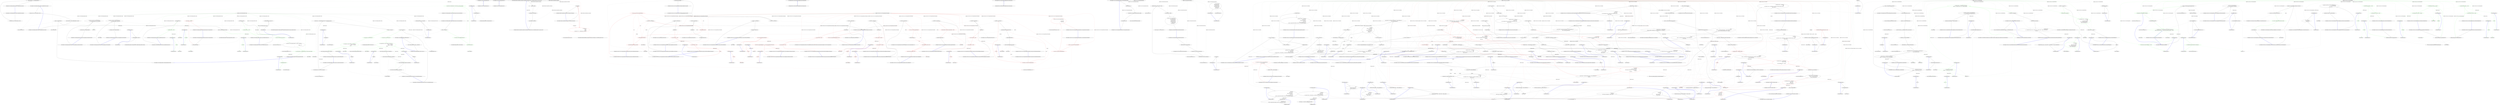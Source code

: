 digraph  {
m0_35 [cluster="HangFire.Core.Tests.BackgroundJobServerFacts.Ctor_HasDefaultValue_ForStorage()", file="BackgroundJobServerFacts.cs", label="Entry HangFire.Core.Tests.BackgroundJobServerFacts.Ctor_HasDefaultValue_ForStorage()", span="47-47"];
m0_36 [cluster="HangFire.Core.Tests.BackgroundJobServerFacts.Ctor_HasDefaultValue_ForStorage()", file="BackgroundJobServerFacts.cs", label="JobStorage.Current = new Mock<JobStorage>().Object", span="49-49"];
m0_37 [cluster="HangFire.Core.Tests.BackgroundJobServerFacts.Ctor_HasDefaultValue_ForStorage()", file="BackgroundJobServerFacts.cs", label="Assert.DoesNotThrow(() => new BackgroundJobServer(_options))", span="50-50"];
m0_38 [cluster="HangFire.Core.Tests.BackgroundJobServerFacts.Ctor_HasDefaultValue_ForStorage()", file="BackgroundJobServerFacts.cs", label="Exit HangFire.Core.Tests.BackgroundJobServerFacts.Ctor_HasDefaultValue_ForStorage()", span="47-47"];
m0_86 [cluster="HangFire.Core.Tests.BackgroundJobServerFacts.GetSupervisors_ContainsDefaultComponents()", file="BackgroundJobServerFacts.cs", label="Entry HangFire.Core.Tests.BackgroundJobServerFacts.GetSupervisors_ContainsDefaultComponents()", span="96-96"];
m0_87 [cluster="HangFire.Core.Tests.BackgroundJobServerFacts.GetSupervisors_ContainsDefaultComponents()", file="BackgroundJobServerFacts.cs", label="var server = CreateServer()", span="99-99"];
m0_88 [cluster="HangFire.Core.Tests.BackgroundJobServerFacts.GetSupervisors_ContainsDefaultComponents()", color=green, community=0, file="BackgroundJobServerFacts.cs", label="3: var supervisors = server.GetSupervisors()", span="102-102"];
m0_89 [cluster="HangFire.Core.Tests.BackgroundJobServerFacts.GetSupervisors_ContainsDefaultComponents()", color=green, community=0, file="BackgroundJobServerFacts.cs", label="5: var componentTypes = supervisors.OfType<ServerSupervisor>()\r\n                .Select(x => x.Component)\r\n                .Select(x => x.GetType())\r\n                .ToArray()", span="105-108"];
m0_90 [cluster="HangFire.Core.Tests.BackgroundJobServerFacts.GetSupervisors_ContainsDefaultComponents()", file="BackgroundJobServerFacts.cs", label="Assert.Contains(typeof(WorkerManager), componentTypes)", span="110-110"];
m0_91 [cluster="HangFire.Core.Tests.BackgroundJobServerFacts.GetSupervisors_ContainsDefaultComponents()", file="BackgroundJobServerFacts.cs", label="Assert.Contains(typeof(ServerHeartbeat), componentTypes)", span="111-111"];
m0_92 [cluster="HangFire.Core.Tests.BackgroundJobServerFacts.GetSupervisors_ContainsDefaultComponents()", file="BackgroundJobServerFacts.cs", label="Assert.Contains(typeof(ServerWatchdog), componentTypes)", span="112-112"];
m0_93 [cluster="HangFire.Core.Tests.BackgroundJobServerFacts.GetSupervisors_ContainsDefaultComponents()", file="BackgroundJobServerFacts.cs", label="Assert.Contains(typeof(SchedulePoller), componentTypes)", span="113-113"];
m0_94 [cluster="HangFire.Core.Tests.BackgroundJobServerFacts.GetSupervisors_ContainsDefaultComponents()", file="BackgroundJobServerFacts.cs", label="Exit HangFire.Core.Tests.BackgroundJobServerFacts.GetSupervisors_ContainsDefaultComponents()", span="96-96"];
m0_22 [cluster="Unk.Equal", file="BackgroundJobServerFacts.cs", label="Entry Unk.Equal", span=""];
m0_65 [cluster="Unk.Stop", file="BackgroundJobServerFacts.cs", label="Entry Unk.Stop", span=""];
m0_83 [cluster="HangFire.Core.Tests.BackgroundJobServerFacts.CreateServer()", file="BackgroundJobServerFacts.cs", label="Entry HangFire.Core.Tests.BackgroundJobServerFacts.CreateServer()", span="136-136"];
m0_123 [cluster="HangFire.Core.Tests.BackgroundJobServerFacts.CreateServer()", file="BackgroundJobServerFacts.cs", label="return new BackgroundJobServer(_options, _storage.Object);", span="138-138"];
m0_124 [cluster="HangFire.Core.Tests.BackgroundJobServerFacts.CreateServer()", file="BackgroundJobServerFacts.cs", label="Exit HangFire.Core.Tests.BackgroundJobServerFacts.CreateServer()", span="136-136"];
m0_61 [cluster="HangFire.Core.Tests.BackgroundJobServerFacts.Stop_StopsTheBootstrapSupervisor()", file="BackgroundJobServerFacts.cs", label="Entry HangFire.Core.Tests.BackgroundJobServerFacts.Stop_StopsTheBootstrapSupervisor()", span="69-69"];
m0_62 [cluster="HangFire.Core.Tests.BackgroundJobServerFacts.Stop_StopsTheBootstrapSupervisor()", file="BackgroundJobServerFacts.cs", label="_serverMock.Object.Stop()", span="71-71"];
m0_63 [cluster="HangFire.Core.Tests.BackgroundJobServerFacts.Stop_StopsTheBootstrapSupervisor()", color=green, community=0, file="BackgroundJobServerFacts.cs", label="4: _supervisor.Verify(x => x.Stop())", span="73-73"];
m0_64 [cluster="HangFire.Core.Tests.BackgroundJobServerFacts.Stop_StopsTheBootstrapSupervisor()", file="BackgroundJobServerFacts.cs", label="Exit HangFire.Core.Tests.BackgroundJobServerFacts.Stop_StopsTheBootstrapSupervisor()", span="69-69"];
m0_69 [cluster="HangFire.Core.Tests.BackgroundJobServerFacts.Dispose_DisposesServerComponentRunner()", file="BackgroundJobServerFacts.cs", label="Entry HangFire.Core.Tests.BackgroundJobServerFacts.Dispose_DisposesServerComponentRunner()", span="77-77"];
m0_71 [cluster="HangFire.Core.Tests.BackgroundJobServerFacts.Dispose_DisposesServerComponentRunner()", color=red, community=0, file="BackgroundJobServerFacts.cs", label="4: _runner.Verify(x => x.Dispose())", span="81-81"];
m0_70 [cluster="HangFire.Core.Tests.BackgroundJobServerFacts.Dispose_DisposesServerComponentRunner()", file="BackgroundJobServerFacts.cs", label="_serverMock.Object.Dispose()", span="79-79"];
m0_72 [cluster="HangFire.Core.Tests.BackgroundJobServerFacts.Dispose_DisposesServerComponentRunner()", file="BackgroundJobServerFacts.cs", label="Exit HangFire.Core.Tests.BackgroundJobServerFacts.Dispose_DisposesServerComponentRunner()", span="77-77"];
m0_39 [cluster="Unk.DoesNotThrow", file="BackgroundJobServerFacts.cs", label="Entry Unk.DoesNotThrow", span=""];
m0_9 [cluster="Mock<IServerSupervisor>.cstr", file="BackgroundJobServerFacts.cs", label="Entry Mock<IServerSupervisor>.cstr", span=""];
m0_21 [cluster="Unk.>", file="BackgroundJobServerFacts.cs", label="Entry Unk.>", span=""];
m0_107 [cluster="HangFire.Core.Tests.BackgroundJobServerFacts.GetSupervisors_ContainsStorageComponents()", file="BackgroundJobServerFacts.cs", label="Entry HangFire.Core.Tests.BackgroundJobServerFacts.GetSupervisors_ContainsStorageComponents()", span="117-117"];
m0_108 [cluster="HangFire.Core.Tests.BackgroundJobServerFacts.GetSupervisors_ContainsStorageComponents()", file="BackgroundJobServerFacts.cs", label="var storageComponent = new Mock<IServerComponent>()", span="120-120"];
m0_109 [cluster="HangFire.Core.Tests.BackgroundJobServerFacts.GetSupervisors_ContainsStorageComponents()", file="BackgroundJobServerFacts.cs", label="_storage.Setup(x => x.GetComponents()).Returns(new[] { storageComponent.Object })", span="121-121"];
m0_113 [cluster="HangFire.Core.Tests.BackgroundJobServerFacts.GetSupervisors_ContainsStorageComponents()", file="BackgroundJobServerFacts.cs", label="Assert.Contains(storageComponent.Object, components)", span="133-133"];
m0_110 [cluster="HangFire.Core.Tests.BackgroundJobServerFacts.GetSupervisors_ContainsStorageComponents()", file="BackgroundJobServerFacts.cs", label="var server = CreateServer()", span="123-123"];
m0_111 [cluster="HangFire.Core.Tests.BackgroundJobServerFacts.GetSupervisors_ContainsStorageComponents()", color=green, community=0, file="BackgroundJobServerFacts.cs", label="8: var supervisors = server.GetSupervisors()", span="126-126"];
m0_112 [cluster="HangFire.Core.Tests.BackgroundJobServerFacts.GetSupervisors_ContainsStorageComponents()", color=green, community=0, file="BackgroundJobServerFacts.cs", label="4: var components = supervisors.OfType<ServerSupervisor>()\r\n                .Select(x => x.Component)\r\n                .ToArray()", span="129-131"];
m0_114 [cluster="HangFire.Core.Tests.BackgroundJobServerFacts.GetSupervisors_ContainsStorageComponents()", file="BackgroundJobServerFacts.cs", label="Exit HangFire.Core.Tests.BackgroundJobServerFacts.GetSupervisors_ContainsStorageComponents()", span="117-117"];
m0_0 [cluster="HangFire.Core.Tests.BackgroundJobServerFacts.BackgroundJobServerFacts()", file="BackgroundJobServerFacts.cs", label="Entry HangFire.Core.Tests.BackgroundJobServerFacts.BackgroundJobServerFacts()", span="15-15"];
m0_1 [cluster="HangFire.Core.Tests.BackgroundJobServerFacts.BackgroundJobServerFacts()", file="BackgroundJobServerFacts.cs", label="_storage = new Mock<JobStorage>()", span="17-17"];
m0_2 [cluster="HangFire.Core.Tests.BackgroundJobServerFacts.BackgroundJobServerFacts()", file="BackgroundJobServerFacts.cs", label="_options = new BackgroundJobServerOptions()", span="18-18"];
m0_3 [cluster="HangFire.Core.Tests.BackgroundJobServerFacts.BackgroundJobServerFacts()", color=green, community=0, file="BackgroundJobServerFacts.cs", label="3: _supervisor = new Mock<IServerSupervisor>()", span="20-20"];
m0_4 [cluster="HangFire.Core.Tests.BackgroundJobServerFacts.BackgroundJobServerFacts()", file="BackgroundJobServerFacts.cs", label="_serverMock = new Mock<BackgroundJobServer>(_options, _storage.Object)\r\n            {\r\n                CallBase = true\r\n            }", span="21-24"];
m0_5 [cluster="HangFire.Core.Tests.BackgroundJobServerFacts.BackgroundJobServerFacts()", color=green, community=0, file="BackgroundJobServerFacts.cs", label="3: _serverMock.Setup(x => x.GetBootstrapSupervisor()).Returns(_supervisor.Object)", span="25-25"];
m0_6 [cluster="HangFire.Core.Tests.BackgroundJobServerFacts.BackgroundJobServerFacts()", file="BackgroundJobServerFacts.cs", label="Exit HangFire.Core.Tests.BackgroundJobServerFacts.BackgroundJobServerFacts()", span="15-15"];
m0_119 [cluster="Unk.GetComponents", file="BackgroundJobServerFacts.cs", label="Entry Unk.GetComponents", span=""];
m0_84 [cluster="HangFire.BackgroundJobServer.GetServerRunner()", file="BackgroundJobServerFacts.cs", label="Entry HangFire.BackgroundJobServer.GetServerRunner()", span="82-82"];
m0_44 [cluster="HangFire.Core.Tests.BackgroundJobServerFacts.Ctor_HasDefaultValue_ForOptions()", file="BackgroundJobServerFacts.cs", label="Entry HangFire.Core.Tests.BackgroundJobServerFacts.Ctor_HasDefaultValue_ForOptions()", span="54-54"];
m0_45 [cluster="HangFire.Core.Tests.BackgroundJobServerFacts.Ctor_HasDefaultValue_ForOptions()", file="BackgroundJobServerFacts.cs", label="JobStorage.Current = new Mock<JobStorage>().Object", span="56-56"];
m0_46 [cluster="HangFire.Core.Tests.BackgroundJobServerFacts.Ctor_HasDefaultValue_ForOptions()", file="BackgroundJobServerFacts.cs", label="Assert.DoesNotThrow(() => new BackgroundJobServer())", span="57-57"];
m0_47 [cluster="HangFire.Core.Tests.BackgroundJobServerFacts.Ctor_HasDefaultValue_ForOptions()", file="BackgroundJobServerFacts.cs", label="Exit HangFire.Core.Tests.BackgroundJobServerFacts.Ctor_HasDefaultValue_ForOptions()", span="54-54"];
m0_77 [cluster="HangFire.Core.Tests.BackgroundJobServerFacts.GetBootstrapSupervisor_ReturnsNonNullResult()", file="BackgroundJobServerFacts.cs", label="Entry HangFire.Core.Tests.BackgroundJobServerFacts.GetBootstrapSupervisor_ReturnsNonNullResult()", span="85-85"];
m0_78 [cluster="HangFire.Core.Tests.BackgroundJobServerFacts.GetBootstrapSupervisor_ReturnsNonNullResult()", file="BackgroundJobServerFacts.cs", label="var server = CreateServer()", span="87-87"];
m0_79 [cluster="HangFire.Core.Tests.BackgroundJobServerFacts.GetBootstrapSupervisor_ReturnsNonNullResult()", color=green, community=0, file="BackgroundJobServerFacts.cs", label="0: var supervisor = server.GetBootstrapSupervisor()", span="89-89"];
m0_80 [cluster="HangFire.Core.Tests.BackgroundJobServerFacts.GetBootstrapSupervisor_ReturnsNonNullResult()", color=green, community=0, file="BackgroundJobServerFacts.cs", label="13: Assert.NotNull(supervisor)", span="91-91"];
m0_81 [cluster="HangFire.Core.Tests.BackgroundJobServerFacts.GetBootstrapSupervisor_ReturnsNonNullResult()", color=green, community=0, file="BackgroundJobServerFacts.cs", label="3: Assert.IsType<ServerBootstrapper>(((ServerSupervisor) supervisor).Component)", span="92-92"];
m0_82 [cluster="HangFire.Core.Tests.BackgroundJobServerFacts.GetBootstrapSupervisor_ReturnsNonNullResult()", file="BackgroundJobServerFacts.cs", label="Exit HangFire.Core.Tests.BackgroundJobServerFacts.GetBootstrapSupervisor_ReturnsNonNullResult()", span="85-85"];
m0_98 [cluster="Unk.ToArray", file="BackgroundJobServerFacts.cs", label="Entry Unk.ToArray", span=""];
m0_85 [cluster="Unk.NotNull", file="BackgroundJobServerFacts.cs", label="Entry Unk.NotNull", span=""];
m0_43 [cluster="HangFire.BackgroundJobServer.BackgroundJobServer(HangFire.BackgroundJobServerOptions)", file="BackgroundJobServerFacts.cs", label="Entry HangFire.BackgroundJobServer.BackgroundJobServer(HangFire.BackgroundJobServerOptions)", span="41-41"];
m0_16 [cluster="Unk.GetServerRunner", file="BackgroundJobServerFacts.cs", label="Entry Unk.GetServerRunner", span=""];
m0_11 [cluster="Unk.Setup", file="BackgroundJobServerFacts.cs", label="Entry Unk.Setup", span=""];
m0_51 [cluster="HangFire.BackgroundJobServer.BackgroundJobServer()", file="BackgroundJobServerFacts.cs", label="Entry HangFire.BackgroundJobServer.BackgroundJobServer()", span="36-36"];
m0_73 [cluster="Unk.Dispose", file="BackgroundJobServerFacts.cs", label="Entry Unk.Dispose", span=""];
m0_34 [cluster="HangFire.BackgroundJobServer.BackgroundJobServer(HangFire.BackgroundJobServerOptions, HangFire.JobStorage)", file="BackgroundJobServerFacts.cs", label="Entry HangFire.BackgroundJobServer.BackgroundJobServer(HangFire.BackgroundJobServerOptions, HangFire.JobStorage)", span="46-46"];
m0_10 [cluster="Mock<BackgroundJobServer>.cstr", file="BackgroundJobServerFacts.cs", label="Entry Mock<BackgroundJobServer>.cstr", span=""];
m0_115 [cluster="Mock<IServerComponent>.cstr", file="BackgroundJobServerFacts.cs", label="Entry Mock<IServerComponent>.cstr", span=""];
m0_52 [cluster="HangFire.Core.Tests.BackgroundJobServerFacts.Start_StartsTheBootstrapSupervisor()", file="BackgroundJobServerFacts.cs", label="Entry HangFire.Core.Tests.BackgroundJobServerFacts.Start_StartsTheBootstrapSupervisor()", span="61-61"];
m0_53 [cluster="HangFire.Core.Tests.BackgroundJobServerFacts.Start_StartsTheBootstrapSupervisor()", file="BackgroundJobServerFacts.cs", label="_serverMock.Object.Start()", span="63-63"];
m0_54 [cluster="HangFire.Core.Tests.BackgroundJobServerFacts.Start_StartsTheBootstrapSupervisor()", color=green, community=0, file="BackgroundJobServerFacts.cs", label="14: _supervisor.Verify(x => x.Start())", span="65-65"];
m0_55 [cluster="HangFire.Core.Tests.BackgroundJobServerFacts.Start_StartsTheBootstrapSupervisor()", file="BackgroundJobServerFacts.cs", label="Exit HangFire.Core.Tests.BackgroundJobServerFacts.Start_StartsTheBootstrapSupervisor()", span="61-61"];
m0_95 [cluster="HangFire.BackgroundJobServer.GetSupervisors()", file="BackgroundJobServerFacts.cs", label="Entry HangFire.BackgroundJobServer.GetSupervisors()", span="104-104"];
m0_96 [cluster="System.Collections.IEnumerable.OfType<TResult>()", file="BackgroundJobServerFacts.cs", label="Entry System.Collections.IEnumerable.OfType<TResult>()", span="0-0"];
m0_17 [cluster="HangFire.Core.Tests.BackgroundJobServerFacts.Ctor_ThrowsAnException_WhenOptionsValueIsNull()", file="BackgroundJobServerFacts.cs", label="Entry HangFire.Core.Tests.BackgroundJobServerFacts.Ctor_ThrowsAnException_WhenOptionsValueIsNull()", span="29-29"];
m0_18 [cluster="HangFire.Core.Tests.BackgroundJobServerFacts.Ctor_ThrowsAnException_WhenOptionsValueIsNull()", file="BackgroundJobServerFacts.cs", label="var exception = Assert.Throws<ArgumentNullException>(\r\n                () => new BackgroundJobServer(null, _storage.Object))", span="31-32"];
m0_19 [cluster="HangFire.Core.Tests.BackgroundJobServerFacts.Ctor_ThrowsAnException_WhenOptionsValueIsNull()", file="BackgroundJobServerFacts.cs", label="Assert.Equal(''options'', exception.ParamName)", span="34-34"];
m0_20 [cluster="HangFire.Core.Tests.BackgroundJobServerFacts.Ctor_ThrowsAnException_WhenOptionsValueIsNull()", file="BackgroundJobServerFacts.cs", label="Exit HangFire.Core.Tests.BackgroundJobServerFacts.Ctor_ThrowsAnException_WhenOptionsValueIsNull()", span="29-29"];
m0_120 [cluster="lambda expression", file="BackgroundJobServerFacts.cs", label="Entry lambda expression", span="130-130"];
m0_13 [cluster="lambda expression", file="BackgroundJobServerFacts.cs", label="Entry lambda expression", span="25-25"];
m0_14 [cluster="lambda expression", color=green, community=0, file="BackgroundJobServerFacts.cs", label="0: x.GetBootstrapSupervisor()", span="25-25"];
m0_15 [cluster="lambda expression", file="BackgroundJobServerFacts.cs", label="Exit lambda expression", span="25-25"];
m0_23 [cluster="lambda expression", file="BackgroundJobServerFacts.cs", label="Entry lambda expression", span="32-32"];
m0_24 [cluster="lambda expression", file="BackgroundJobServerFacts.cs", label="new BackgroundJobServer(null, _storage.Object)", span="32-32"];
m0_25 [cluster="lambda expression", file="BackgroundJobServerFacts.cs", label="Exit lambda expression", span="32-32"];
m0_31 [cluster="lambda expression", file="BackgroundJobServerFacts.cs", label="Entry lambda expression", span="41-41"];
m0_32 [cluster="lambda expression", file="BackgroundJobServerFacts.cs", label="new BackgroundJobServer(_options, null)", span="41-41"];
m0_33 [cluster="lambda expression", file="BackgroundJobServerFacts.cs", label="Exit lambda expression", span="41-41"];
m0_40 [cluster="lambda expression", file="BackgroundJobServerFacts.cs", label="Entry lambda expression", span="50-50"];
m0_41 [cluster="lambda expression", file="BackgroundJobServerFacts.cs", label="new BackgroundJobServer(_options)", span="50-50"];
m0_42 [cluster="lambda expression", file="BackgroundJobServerFacts.cs", label="Exit lambda expression", span="50-50"];
m0_48 [cluster="lambda expression", file="BackgroundJobServerFacts.cs", label="Entry lambda expression", span="57-57"];
m0_49 [cluster="lambda expression", file="BackgroundJobServerFacts.cs", label="new BackgroundJobServer()", span="57-57"];
m0_50 [cluster="lambda expression", file="BackgroundJobServerFacts.cs", label="Exit lambda expression", span="57-57"];
m0_58 [cluster="lambda expression", file="BackgroundJobServerFacts.cs", label="Entry lambda expression", span="65-65"];
m0_59 [cluster="lambda expression", color=green, community=0, file="BackgroundJobServerFacts.cs", label="14: x.Start()", span="65-65"];
m0_60 [cluster="lambda expression", file="BackgroundJobServerFacts.cs", label="Exit lambda expression", span="65-65"];
m0_66 [cluster="lambda expression", file="BackgroundJobServerFacts.cs", label="Entry lambda expression", span="73-73"];
m0_67 [cluster="lambda expression", color=green, community=0, file="BackgroundJobServerFacts.cs", label="5: x.Stop()", span="73-73"];
m0_68 [cluster="lambda expression", file="BackgroundJobServerFacts.cs", label="Exit lambda expression", span="73-73"];
m0_74 [cluster="lambda expression", file="BackgroundJobServerFacts.cs", label="Entry lambda expression", span="81-81"];
m0_75 [cluster="lambda expression", color=green, community=0, file="BackgroundJobServerFacts.cs", label="5: x.Dispose()", span="81-81"];
m0_76 [cluster="lambda expression", file="BackgroundJobServerFacts.cs", label="Exit lambda expression", span="81-81"];
m0_100 [cluster="lambda expression", file="BackgroundJobServerFacts.cs", label="Entry lambda expression", span="106-106"];
m0_103 [cluster="lambda expression", file="BackgroundJobServerFacts.cs", label="Entry lambda expression", span="107-107"];
m0_101 [cluster="lambda expression", file="BackgroundJobServerFacts.cs", label="x.Component", span="106-106"];
m0_102 [cluster="lambda expression", file="BackgroundJobServerFacts.cs", label="Exit lambda expression", span="106-106"];
m0_104 [cluster="lambda expression", file="BackgroundJobServerFacts.cs", label="x.GetType()", span="107-107"];
m0_105 [cluster="lambda expression", file="BackgroundJobServerFacts.cs", label="Exit lambda expression", span="107-107"];
m0_116 [cluster="lambda expression", file="BackgroundJobServerFacts.cs", label="Entry lambda expression", span="121-121"];
m0_117 [cluster="lambda expression", file="BackgroundJobServerFacts.cs", label="x.GetComponents()", span="121-121"];
m0_118 [cluster="lambda expression", file="BackgroundJobServerFacts.cs", label="Exit lambda expression", span="121-121"];
m0_121 [cluster="lambda expression", file="BackgroundJobServerFacts.cs", label="x.Component", span="130-130"];
m0_122 [cluster="lambda expression", file="BackgroundJobServerFacts.cs", label="Exit lambda expression", span="130-130"];
m0_99 [cluster="Unk.Contains", file="BackgroundJobServerFacts.cs", label="Entry Unk.Contains", span=""];
m0_56 [cluster="Unk.Start", file="BackgroundJobServerFacts.cs", label="Entry Unk.Start", span=""];
m0_97 [cluster="Unk.Select", file="BackgroundJobServerFacts.cs", label="Entry Unk.Select", span=""];
m0_106 [cluster="Unk.GetType", file="BackgroundJobServerFacts.cs", label="Entry Unk.GetType", span=""];
m0_27 [cluster="HangFire.Core.Tests.BackgroundJobServerFacts.Ctor_ThrowsAnException_WhenStorageIsNull()", file="BackgroundJobServerFacts.cs", label="Entry HangFire.Core.Tests.BackgroundJobServerFacts.Ctor_ThrowsAnException_WhenStorageIsNull()", span="38-38"];
m0_28 [cluster="HangFire.Core.Tests.BackgroundJobServerFacts.Ctor_ThrowsAnException_WhenStorageIsNull()", file="BackgroundJobServerFacts.cs", label="var exception = Assert.Throws<ArgumentNullException>(\r\n                () => new BackgroundJobServer(_options, null))", span="40-41"];
m0_29 [cluster="HangFire.Core.Tests.BackgroundJobServerFacts.Ctor_ThrowsAnException_WhenStorageIsNull()", file="BackgroundJobServerFacts.cs", label="Assert.Equal(''storage'', exception.ParamName)", span="43-43"];
m0_30 [cluster="HangFire.Core.Tests.BackgroundJobServerFacts.Ctor_ThrowsAnException_WhenStorageIsNull()", file="BackgroundJobServerFacts.cs", label="Exit HangFire.Core.Tests.BackgroundJobServerFacts.Ctor_ThrowsAnException_WhenStorageIsNull()", span="38-38"];
m0_8 [cluster="HangFire.BackgroundJobServerOptions.BackgroundJobServerOptions()", file="BackgroundJobServerFacts.cs", label="Entry HangFire.BackgroundJobServerOptions.BackgroundJobServerOptions()", span="13-13"];
m0_12 [cluster="Unk.Returns", file="BackgroundJobServerFacts.cs", label="Entry Unk.Returns", span=""];
m0_26 [cluster="BackgroundJobServer.cstr", file="BackgroundJobServerFacts.cs", label="Entry BackgroundJobServer.cstr", span=""];
m0_57 [cluster="Unk.Verify", file="BackgroundJobServerFacts.cs", label="Entry Unk.Verify", span=""];
m0_7 [cluster="Mock<JobStorage>.cstr", file="BackgroundJobServerFacts.cs", label="Entry Mock<JobStorage>.cstr", span=""];
m0_125 [file="BackgroundJobServerFacts.cs", label="HangFire.Core.Tests.BackgroundJobServerFacts", span=""];
m1_2 [cluster="HangFire.Server.IServerComponentRunner.Stop()", file="IServerComponentRunner.cs", label="Entry HangFire.Server.IServerComponentRunner.Stop()", span="23-23"];
m1_3 [cluster="HangFire.Server.IServerComponentRunner.Stop()", file="IServerComponentRunner.cs", label="Exit HangFire.Server.IServerComponentRunner.Stop()", span="23-23"];
m1_0 [cluster="HangFire.Server.IServerComponentRunner.Start()", file="IServerComponentRunner.cs", label="Entry HangFire.Server.IServerComponentRunner.Start()", span="22-22"];
m1_1 [cluster="HangFire.Server.IServerComponentRunner.Start()", file="IServerComponentRunner.cs", label="Exit HangFire.Server.IServerComponentRunner.Start()", span="22-22"];
m3_0 [cluster="HangFire.Dashboard.CombinedResourceDispatcher.CombinedResourceDispatcher(string, System.Reflection.Assembly, string, params string[])", file="ServerComponentRunnerCollection.cs", label="Entry HangFire.Dashboard.CombinedResourceDispatcher.CombinedResourceDispatcher(string, System.Reflection.Assembly, string, params string[])", span="12-12"];
m3_1 [cluster="HangFire.Dashboard.CombinedResourceDispatcher.CombinedResourceDispatcher(string, System.Reflection.Assembly, string, params string[])", file="ServerComponentRunnerCollection.cs", label="_assembly = assembly", span="18-18"];
m3_2 [cluster="HangFire.Dashboard.CombinedResourceDispatcher.CombinedResourceDispatcher(string, System.Reflection.Assembly, string, params string[])", file="ServerComponentRunnerCollection.cs", label="_baseNamespace = baseNamespace", span="19-19"];
m3_3 [cluster="HangFire.Dashboard.CombinedResourceDispatcher.CombinedResourceDispatcher(string, System.Reflection.Assembly, string, params string[])", file="ServerComponentRunnerCollection.cs", label="_resourceNames = resourceNames", span="20-20"];
m3_4 [cluster="HangFire.Dashboard.CombinedResourceDispatcher.CombinedResourceDispatcher(string, System.Reflection.Assembly, string, params string[])", file="ServerComponentRunnerCollection.cs", label="Exit HangFire.Dashboard.CombinedResourceDispatcher.CombinedResourceDispatcher(string, System.Reflection.Assembly, string, params string[])", span="12-12"];
m3_9 [cluster="string.Format(string, object, object)", file="ServerComponentRunnerCollection.cs", label="Entry string.Format(string, object, object)", span="0-0"];
m3_10 [cluster="HangFire.Dashboard.EmbeddedResourceDispatcher.WriteResource(IOwinResponse, System.Reflection.Assembly, string)", file="ServerComponentRunnerCollection.cs", label="Entry HangFire.Dashboard.EmbeddedResourceDispatcher.WriteResource(IOwinResponse, System.Reflection.Assembly, string)", span="46-46"];
m3_5 [cluster="HangFire.Dashboard.CombinedResourceDispatcher.WriteResponse(IOwinResponse)", file="ServerComponentRunnerCollection.cs", label="Entry HangFire.Dashboard.CombinedResourceDispatcher.WriteResponse(IOwinResponse)", span="23-23"];
m3_6 [cluster="HangFire.Dashboard.CombinedResourceDispatcher.WriteResponse(IOwinResponse)", file="ServerComponentRunnerCollection.cs", label=_resourceNames, span="25-25"];
m3_7 [cluster="HangFire.Dashboard.CombinedResourceDispatcher.WriteResponse(IOwinResponse)", color=red, community=0, file="ServerComponentRunnerCollection.cs", label="13: WriteResource(\r\n                    response,\r\n                    _assembly,\r\n                    string.Format(''{0}.{1}'', _baseNamespace, resourceName))", span="27-30"];
m3_8 [cluster="HangFire.Dashboard.CombinedResourceDispatcher.WriteResponse(IOwinResponse)", file="ServerComponentRunnerCollection.cs", label="Exit HangFire.Dashboard.CombinedResourceDispatcher.WriteResponse(IOwinResponse)", span="23-23"];
m3_11 [file="ServerComponentRunnerCollection.cs", label="HangFire.Dashboard.CombinedResourceDispatcher", span=""];
m4_6 [cluster="System.Collections.Generic.List<T>.List()", file="ServerComponentRunnerCollectionFacts.cs", label="Entry System.Collections.Generic.List<T>.List()", span="0-0"];
m4_45 [cluster="HangFire.Core.Tests.Server.ServerComponentRunnerCollectionFacts.Dispose_InvokesDisposeMethod_OnAllRegisteredComponents()", file="ServerComponentRunnerCollectionFacts.cs", label="Entry HangFire.Core.Tests.Server.ServerComponentRunnerCollectionFacts.Dispose_InvokesDisposeMethod_OnAllRegisteredComponents()", span="55-55"];
m4_46 [cluster="HangFire.Core.Tests.Server.ServerComponentRunnerCollectionFacts.Dispose_InvokesDisposeMethod_OnAllRegisteredComponents()", file="ServerComponentRunnerCollectionFacts.cs", label="var collection = CreateCollection()", span="57-57"];
m4_47 [cluster="HangFire.Core.Tests.Server.ServerComponentRunnerCollectionFacts.Dispose_InvokesDisposeMethod_OnAllRegisteredComponents()", file="ServerComponentRunnerCollectionFacts.cs", label="collection.Dispose()", span="59-59"];
m4_48 [cluster="HangFire.Core.Tests.Server.ServerComponentRunnerCollectionFacts.Dispose_InvokesDisposeMethod_OnAllRegisteredComponents()", color=red, community=0, file="ServerComponentRunnerCollectionFacts.cs", label="8: _runner1.Verify(x => x.Dispose())", span="61-61"];
m4_49 [cluster="HangFire.Core.Tests.Server.ServerComponentRunnerCollectionFacts.Dispose_InvokesDisposeMethod_OnAllRegisteredComponents()", color=red, community=0, file="ServerComponentRunnerCollectionFacts.cs", label="13: _runner2.Verify(x => x.Dispose())", span="62-62"];
m4_50 [cluster="HangFire.Core.Tests.Server.ServerComponentRunnerCollectionFacts.Dispose_InvokesDisposeMethod_OnAllRegisteredComponents()", file="ServerComponentRunnerCollectionFacts.cs", label="Exit HangFire.Core.Tests.Server.ServerComponentRunnerCollectionFacts.Dispose_InvokesDisposeMethod_OnAllRegisteredComponents()", span="55-55"];
m4_98 [cluster="HangFire.Core.Tests.Server.ServerComponentRunnerCollectionFacts.Remove_RemovesGivenElementFromCollection()", file="ServerComponentRunnerCollectionFacts.cs", label="Entry HangFire.Core.Tests.Server.ServerComponentRunnerCollectionFacts.Remove_RemovesGivenElementFromCollection()", span="118-118"];
m4_99 [cluster="HangFire.Core.Tests.Server.ServerComponentRunnerCollectionFacts.Remove_RemovesGivenElementFromCollection()", color=red, community=0, file="ServerComponentRunnerCollectionFacts.cs", label="4: var runner = new Mock<IServerComponentRunner>()", span="120-120"];
m4_100 [cluster="HangFire.Core.Tests.Server.ServerComponentRunnerCollectionFacts.Remove_RemovesGivenElementFromCollection()", file="ServerComponentRunnerCollectionFacts.cs", label="var collection = CreateCollection()", span="121-121"];
m4_101 [cluster="HangFire.Core.Tests.Server.ServerComponentRunnerCollectionFacts.Remove_RemovesGivenElementFromCollection()", color=red, community=0, file="ServerComponentRunnerCollectionFacts.cs", label="0: collection.Add(runner.Object)", span="122-122"];
m4_102 [cluster="HangFire.Core.Tests.Server.ServerComponentRunnerCollectionFacts.Remove_RemovesGivenElementFromCollection()", color=red, community=0, file="ServerComponentRunnerCollectionFacts.cs", label="13: collection.Remove(runner.Object)", span="124-124"];
m4_103 [cluster="HangFire.Core.Tests.Server.ServerComponentRunnerCollectionFacts.Remove_RemovesGivenElementFromCollection()", color=red, community=0, file="ServerComponentRunnerCollectionFacts.cs", label="0: Assert.False(collection.Contains(runner.Object))", span="126-126"];
m4_104 [cluster="HangFire.Core.Tests.Server.ServerComponentRunnerCollectionFacts.Remove_RemovesGivenElementFromCollection()", file="ServerComponentRunnerCollectionFacts.cs", label="Exit HangFire.Core.Tests.Server.ServerComponentRunnerCollectionFacts.Remove_RemovesGivenElementFromCollection()", span="118-118"];
m4_118 [cluster="Unk.Same", file="ServerComponentRunnerCollectionFacts.cs", label="Entry Unk.Same", span=""];
m4_106 [cluster="HangFire.Core.Tests.Server.ServerComponentRunnerCollectionFacts.IsReadOnly_ReturnsFalse()", file="ServerComponentRunnerCollectionFacts.cs", label="Entry HangFire.Core.Tests.Server.ServerComponentRunnerCollectionFacts.IsReadOnly_ReturnsFalse()", span="130-130"];
m4_107 [cluster="HangFire.Core.Tests.Server.ServerComponentRunnerCollectionFacts.IsReadOnly_ReturnsFalse()", file="ServerComponentRunnerCollectionFacts.cs", label="var collection = CreateCollection()", span="132-132"];
m4_108 [cluster="HangFire.Core.Tests.Server.ServerComponentRunnerCollectionFacts.IsReadOnly_ReturnsFalse()", file="ServerComponentRunnerCollectionFacts.cs", label="Assert.False(collection.IsReadOnly)", span="134-134"];
m4_109 [cluster="HangFire.Core.Tests.Server.ServerComponentRunnerCollectionFacts.IsReadOnly_ReturnsFalse()", file="ServerComponentRunnerCollectionFacts.cs", label="Exit HangFire.Core.Tests.Server.ServerComponentRunnerCollectionFacts.IsReadOnly_ReturnsFalse()", span="130-130"];
m4_75 [cluster="Unk.Equal", file="ServerComponentRunnerCollectionFacts.cs", label="Entry Unk.Equal", span=""];
m4_41 [cluster="Unk.Stop", file="ServerComponentRunnerCollectionFacts.cs", label="Entry Unk.Stop", span=""];
m4_82 [cluster="HangFire.Core.Tests.Server.ServerComponentRunnerCollectionFacts.Clear_RemovesAllElements_FromCollection()", file="ServerComponentRunnerCollectionFacts.cs", label="Entry HangFire.Core.Tests.Server.ServerComponentRunnerCollectionFacts.Clear_RemovesAllElements_FromCollection()", span="95-95"];
m4_83 [cluster="HangFire.Core.Tests.Server.ServerComponentRunnerCollectionFacts.Clear_RemovesAllElements_FromCollection()", file="ServerComponentRunnerCollectionFacts.cs", label="var collection = CreateCollection()", span="97-97"];
m4_84 [cluster="HangFire.Core.Tests.Server.ServerComponentRunnerCollectionFacts.Clear_RemovesAllElements_FromCollection()", file="ServerComponentRunnerCollectionFacts.cs", label="collection.Clear()", span="99-99"];
m4_85 [cluster="HangFire.Core.Tests.Server.ServerComponentRunnerCollectionFacts.Clear_RemovesAllElements_FromCollection()", file="ServerComponentRunnerCollectionFacts.cs", label="Assert.Equal(0, collection.Count)", span="101-101"];
m4_86 [cluster="HangFire.Core.Tests.Server.ServerComponentRunnerCollectionFacts.Clear_RemovesAllElements_FromCollection()", file="ServerComponentRunnerCollectionFacts.cs", label="Exit HangFire.Core.Tests.Server.ServerComponentRunnerCollectionFacts.Clear_RemovesAllElements_FromCollection()", span="95-95"];
m4_7 [cluster="HangFire.Core.Tests.Server.ServerComponentRunnerCollectionFacts.Ctor_ThrowsAnException_WhenRunnersValueIsNull()", file="ServerComponentRunnerCollectionFacts.cs", label="Entry HangFire.Core.Tests.Server.ServerComponentRunnerCollectionFacts.Ctor_ThrowsAnException_WhenRunnersValueIsNull()", span="27-27"];
m4_8 [cluster="HangFire.Core.Tests.Server.ServerComponentRunnerCollectionFacts.Ctor_ThrowsAnException_WhenRunnersValueIsNull()", color=red, community=0, file="ServerComponentRunnerCollectionFacts.cs", label="5: Assert.Throws<ArgumentNullException>(() => new ServerComponentRunnerCollection(null))", span="29-29"];
m4_9 [cluster="HangFire.Core.Tests.Server.ServerComponentRunnerCollectionFacts.Ctor_ThrowsAnException_WhenRunnersValueIsNull()", file="ServerComponentRunnerCollectionFacts.cs", label="Exit HangFire.Core.Tests.Server.ServerComponentRunnerCollectionFacts.Ctor_ThrowsAnException_WhenRunnersValueIsNull()", span="27-27"];
m4_5 [cluster="Mock<IServerComponentRunner>.cstr", file="ServerComponentRunnerCollectionFacts.cs", label="Entry Mock<IServerComponentRunner>.cstr", span=""];
m4_88 [cluster="HangFire.Core.Tests.Server.ServerComponentRunnerCollectionFacts.Contains_ReturnsWhetherElementIsInCollection()", file="ServerComponentRunnerCollectionFacts.cs", label="Entry HangFire.Core.Tests.Server.ServerComponentRunnerCollectionFacts.Contains_ReturnsWhetherElementIsInCollection()", span="105-105"];
m4_89 [cluster="HangFire.Core.Tests.Server.ServerComponentRunnerCollectionFacts.Contains_ReturnsWhetherElementIsInCollection()", color=red, community=0, file="ServerComponentRunnerCollectionFacts.cs", label="5: var element = new Mock<IServerComponentRunner>()", span="107-107"];
m4_90 [cluster="HangFire.Core.Tests.Server.ServerComponentRunnerCollectionFacts.Contains_ReturnsWhetherElementIsInCollection()", file="ServerComponentRunnerCollectionFacts.cs", label="var collection = CreateCollection()", span="108-108"];
m4_91 [cluster="HangFire.Core.Tests.Server.ServerComponentRunnerCollectionFacts.Contains_ReturnsWhetherElementIsInCollection()", file="ServerComponentRunnerCollectionFacts.cs", label="Assert.False(collection.Contains(element.Object))", span="110-110"];
m4_92 [cluster="HangFire.Core.Tests.Server.ServerComponentRunnerCollectionFacts.Contains_ReturnsWhetherElementIsInCollection()", file="ServerComponentRunnerCollectionFacts.cs", label="collection.Add(element.Object)", span="112-112"];
m4_93 [cluster="HangFire.Core.Tests.Server.ServerComponentRunnerCollectionFacts.Contains_ReturnsWhetherElementIsInCollection()", file="ServerComponentRunnerCollectionFacts.cs", label="Assert.True(collection.Contains(element.Object))", span="114-114"];
m4_94 [cluster="HangFire.Core.Tests.Server.ServerComponentRunnerCollectionFacts.Contains_ReturnsWhetherElementIsInCollection()", file="ServerComponentRunnerCollectionFacts.cs", label="Exit HangFire.Core.Tests.Server.ServerComponentRunnerCollectionFacts.Contains_ReturnsWhetherElementIsInCollection()", span="105-105"];
m4_117 [cluster="HangFire.Server.ServerComponentRunnerCollection.CopyTo(HangFire.Server.IServerComponentRunner[], int)", file="ServerComponentRunnerCollectionFacts.cs", label="Entry HangFire.Server.ServerComponentRunnerCollection.CopyTo(HangFire.Server.IServerComponentRunner[], int)", span="87-87"];
m4_37 [cluster="HangFire.Server.ServerComponentRunnerCollection.Stop()", file="ServerComponentRunnerCollectionFacts.cs", label="Entry HangFire.Server.ServerComponentRunnerCollection.Stop()", span="44-44"];
m4_10 [cluster="Unk.>", file="ServerComponentRunnerCollectionFacts.cs", label="Entry Unk.>", span=""];
m4_96 [cluster="Unk.False", file="ServerComponentRunnerCollectionFacts.cs", label="Entry Unk.False", span=""];
m4_21 [cluster="HangFire.Core.Tests.Server.ServerComponentRunnerCollectionFacts.CreateCollection()", file="ServerComponentRunnerCollectionFacts.cs", label="Entry HangFire.Core.Tests.Server.ServerComponentRunnerCollectionFacts.CreateCollection()", span="149-149"];
m4_119 [cluster="HangFire.Core.Tests.Server.ServerComponentRunnerCollectionFacts.CreateCollection()", color=red, community=0, file="ServerComponentRunnerCollectionFacts.cs", label="5: return new ServerComponentRunnerCollection(_runners);", span="151-151"];
m4_120 [cluster="HangFire.Core.Tests.Server.ServerComponentRunnerCollectionFacts.CreateCollection()", file="ServerComponentRunnerCollectionFacts.cs", label="Exit HangFire.Core.Tests.Server.ServerComponentRunnerCollectionFacts.CreateCollection()", span="149-149"];
m4_0 [cluster="HangFire.Core.Tests.Server.ServerComponentRunnerCollectionFacts.ServerComponentRunnerCollectionFacts()", file="ServerComponentRunnerCollectionFacts.cs", label="Entry HangFire.Core.Tests.Server.ServerComponentRunnerCollectionFacts.ServerComponentRunnerCollectionFacts()", span="14-14"];
m4_1 [cluster="HangFire.Core.Tests.Server.ServerComponentRunnerCollectionFacts.ServerComponentRunnerCollectionFacts()", color=red, community=0, file="ServerComponentRunnerCollectionFacts.cs", label="5: _runner1 = new Mock<IServerComponentRunner>()", span="16-16"];
m4_2 [cluster="HangFire.Core.Tests.Server.ServerComponentRunnerCollectionFacts.ServerComponentRunnerCollectionFacts()", color=red, community=0, file="ServerComponentRunnerCollectionFacts.cs", label="12: _runner2 = new Mock<IServerComponentRunner>()", span="17-17"];
m4_3 [cluster="HangFire.Core.Tests.Server.ServerComponentRunnerCollectionFacts.ServerComponentRunnerCollectionFacts()", color=red, community=0, file="ServerComponentRunnerCollectionFacts.cs", label="8: _runners = new List<IServerComponentRunner>\r\n            {\r\n                _runner1.Object,\r\n                _runner2.Object\r\n            }", span="19-23"];
m4_4 [cluster="HangFire.Core.Tests.Server.ServerComponentRunnerCollectionFacts.ServerComponentRunnerCollectionFacts()", file="ServerComponentRunnerCollectionFacts.cs", label="Exit HangFire.Core.Tests.Server.ServerComponentRunnerCollectionFacts.ServerComponentRunnerCollectionFacts()", span="14-14"];
m4_76 [cluster="HangFire.Core.Tests.Server.ServerComponentRunnerCollectionFacts.Add_AddsNewElement()", file="ServerComponentRunnerCollectionFacts.cs", label="Entry HangFire.Core.Tests.Server.ServerComponentRunnerCollectionFacts.Add_AddsNewElement()", span="85-85"];
m4_77 [cluster="HangFire.Core.Tests.Server.ServerComponentRunnerCollectionFacts.Add_AddsNewElement()", file="ServerComponentRunnerCollectionFacts.cs", label="var collection = CreateCollection()", span="87-87"];
m4_78 [cluster="HangFire.Core.Tests.Server.ServerComponentRunnerCollectionFacts.Add_AddsNewElement()", color=red, community=0, file="ServerComponentRunnerCollectionFacts.cs", label="10: collection.Add(new Mock<IServerComponentRunner>().Object)", span="89-89"];
m4_79 [cluster="HangFire.Core.Tests.Server.ServerComponentRunnerCollectionFacts.Add_AddsNewElement()", file="ServerComponentRunnerCollectionFacts.cs", label="Assert.Equal(3, collection.Count)", span="91-91"];
m4_80 [cluster="HangFire.Core.Tests.Server.ServerComponentRunnerCollectionFacts.Add_AddsNewElement()", file="ServerComponentRunnerCollectionFacts.cs", label="Exit HangFire.Core.Tests.Server.ServerComponentRunnerCollectionFacts.Add_AddsNewElement()", span="85-85"];
m4_81 [cluster="Unk.Add", file="ServerComponentRunnerCollectionFacts.cs", label="Entry Unk.Add", span=""];
m4_22 [cluster="HangFire.Server.ServerComponentRunnerCollection.Start()", file="ServerComponentRunnerCollectionFacts.cs", label="Entry HangFire.Server.ServerComponentRunnerCollection.Start()", span="36-36"];
m4_87 [cluster="HangFire.Server.ServerComponentRunnerCollection.Clear()", file="ServerComponentRunnerCollectionFacts.cs", label="Entry HangFire.Server.ServerComponentRunnerCollection.Clear()", span="77-77"];
m4_15 [cluster="HangFire.Core.Tests.Server.ServerComponentRunnerCollectionFacts.Start_ExecutesStartMethod_OnAllRegisteredComponents()", file="ServerComponentRunnerCollectionFacts.cs", label="Entry HangFire.Core.Tests.Server.ServerComponentRunnerCollectionFacts.Start_ExecutesStartMethod_OnAllRegisteredComponents()", span="33-33"];
m4_16 [cluster="HangFire.Core.Tests.Server.ServerComponentRunnerCollectionFacts.Start_ExecutesStartMethod_OnAllRegisteredComponents()", file="ServerComponentRunnerCollectionFacts.cs", label="var collection = CreateCollection()", span="35-35"];
m4_17 [cluster="HangFire.Core.Tests.Server.ServerComponentRunnerCollectionFacts.Start_ExecutesStartMethod_OnAllRegisteredComponents()", file="ServerComponentRunnerCollectionFacts.cs", label="collection.Start()", span="37-37"];
m4_18 [cluster="HangFire.Core.Tests.Server.ServerComponentRunnerCollectionFacts.Start_ExecutesStartMethod_OnAllRegisteredComponents()", color=red, community=0, file="ServerComponentRunnerCollectionFacts.cs", label="3: _runner1.Verify(x => x.Start())", span="39-39"];
m4_19 [cluster="HangFire.Core.Tests.Server.ServerComponentRunnerCollectionFacts.Start_ExecutesStartMethod_OnAllRegisteredComponents()", color=red, community=0, file="ServerComponentRunnerCollectionFacts.cs", label="8: _runner2.Verify(x => x.Start())", span="40-40"];
m4_20 [cluster="HangFire.Core.Tests.Server.ServerComponentRunnerCollectionFacts.Start_ExecutesStartMethod_OnAllRegisteredComponents()", file="ServerComponentRunnerCollectionFacts.cs", label="Exit HangFire.Core.Tests.Server.ServerComponentRunnerCollectionFacts.Start_ExecutesStartMethod_OnAllRegisteredComponents()", span="33-33"];
m4_55 [cluster="Unk.Dispose", file="ServerComponentRunnerCollectionFacts.cs", label="Entry Unk.Dispose", span=""];
m4_105 [cluster="Unk.Remove", file="ServerComponentRunnerCollectionFacts.cs", label="Entry Unk.Remove", span=""];
m4_68 [cluster="lambda expression", file="ServerComponentRunnerCollectionFacts.cs", label="Entry lambda expression", span="73-73"];
m4_11 [cluster="lambda expression", file="ServerComponentRunnerCollectionFacts.cs", label="Entry lambda expression", span="29-29"];
m4_12 [cluster="lambda expression", color=red, community=0, file="ServerComponentRunnerCollectionFacts.cs", label="5: new ServerComponentRunnerCollection(null)", span="29-29"];
m4_13 [cluster="lambda expression", file="ServerComponentRunnerCollectionFacts.cs", label="Exit lambda expression", span="29-29"];
m4_24 [cluster="lambda expression", file="ServerComponentRunnerCollectionFacts.cs", label="Entry lambda expression", span="39-39"];
m4_28 [cluster="lambda expression", file="ServerComponentRunnerCollectionFacts.cs", label="Entry lambda expression", span="40-40"];
m4_25 [cluster="lambda expression", color=red, community=0, file="ServerComponentRunnerCollectionFacts.cs", label="1: x.Start()", span="39-39"];
m4_26 [cluster="lambda expression", file="ServerComponentRunnerCollectionFacts.cs", label="Exit lambda expression", span="39-39"];
m4_29 [cluster="lambda expression", color=red, community=0, file="ServerComponentRunnerCollectionFacts.cs", label="0: x.Start()", span="40-40"];
m4_30 [cluster="lambda expression", file="ServerComponentRunnerCollectionFacts.cs", label="Exit lambda expression", span="40-40"];
m4_38 [cluster="lambda expression", file="ServerComponentRunnerCollectionFacts.cs", label="Entry lambda expression", span="50-50"];
m4_42 [cluster="lambda expression", file="ServerComponentRunnerCollectionFacts.cs", label="Entry lambda expression", span="51-51"];
m4_39 [cluster="lambda expression", color=red, community=0, file="ServerComponentRunnerCollectionFacts.cs", label="1: x.Stop()", span="50-50"];
m4_40 [cluster="lambda expression", file="ServerComponentRunnerCollectionFacts.cs", label="Exit lambda expression", span="50-50"];
m4_43 [cluster="lambda expression", color=red, community=0, file="ServerComponentRunnerCollectionFacts.cs", label="5: x.Stop()", span="51-51"];
m4_44 [cluster="lambda expression", file="ServerComponentRunnerCollectionFacts.cs", label="Exit lambda expression", span="51-51"];
m4_52 [cluster="lambda expression", file="ServerComponentRunnerCollectionFacts.cs", label="Entry lambda expression", span="61-61"];
m4_56 [cluster="lambda expression", file="ServerComponentRunnerCollectionFacts.cs", label="Entry lambda expression", span="62-62"];
m4_53 [cluster="lambda expression", color=red, community=0, file="ServerComponentRunnerCollectionFacts.cs", label="5: x.Dispose()", span="61-61"];
m4_54 [cluster="lambda expression", file="ServerComponentRunnerCollectionFacts.cs", label="Exit lambda expression", span="61-61"];
m4_57 [cluster="lambda expression", color=red, community=0, file="ServerComponentRunnerCollectionFacts.cs", label="1: x.Dispose()", span="62-62"];
m4_58 [cluster="lambda expression", file="ServerComponentRunnerCollectionFacts.cs", label="Exit lambda expression", span="62-62"];
m4_65 [cluster="lambda expression", file="ServerComponentRunnerCollectionFacts.cs", label="Entry lambda expression", span="72-72"];
m4_66 [cluster="lambda expression", color=red, community=0, file="ServerComponentRunnerCollectionFacts.cs", label="5: x.Stop()", span="72-72"];
m4_67 [cluster="lambda expression", file="ServerComponentRunnerCollectionFacts.cs", label="Exit lambda expression", span="72-72"];
m4_69 [cluster="lambda expression", color=red, community=0, file="ServerComponentRunnerCollectionFacts.cs", label="12: x.Stop()", span="73-73"];
m4_70 [cluster="lambda expression", file="ServerComponentRunnerCollectionFacts.cs", label="Exit lambda expression", span="73-73"];
m4_95 [cluster="Unk.Contains", file="ServerComponentRunnerCollectionFacts.cs", label="Entry Unk.Contains", span=""];
m4_14 [cluster="HangFire.Server.ServerComponentRunnerCollection.ServerComponentRunnerCollection(System.Collections.Generic.IEnumerable<HangFire.Server.IServerComponentRunner>)", file="ServerComponentRunnerCollectionFacts.cs", label="Entry HangFire.Server.ServerComponentRunnerCollection.ServerComponentRunnerCollection(System.Collections.Generic.IEnumerable<HangFire.Server.IServerComponentRunner>)", span="26-26"];
m4_27 [cluster="Unk.Start", file="ServerComponentRunnerCollectionFacts.cs", label="Entry Unk.Start", span=""];
m4_31 [cluster="HangFire.Core.Tests.Server.ServerComponentRunnerCollectionFacts.Stop_ExecutesStopMethod_OnAllRegisteredComponents()", file="ServerComponentRunnerCollectionFacts.cs", label="Entry HangFire.Core.Tests.Server.ServerComponentRunnerCollectionFacts.Stop_ExecutesStopMethod_OnAllRegisteredComponents()", span="44-44"];
m4_32 [cluster="HangFire.Core.Tests.Server.ServerComponentRunnerCollectionFacts.Stop_ExecutesStopMethod_OnAllRegisteredComponents()", file="ServerComponentRunnerCollectionFacts.cs", label="var collection = CreateCollection()", span="46-46"];
m4_33 [cluster="HangFire.Core.Tests.Server.ServerComponentRunnerCollectionFacts.Stop_ExecutesStopMethod_OnAllRegisteredComponents()", file="ServerComponentRunnerCollectionFacts.cs", label="collection.Stop()", span="48-48"];
m4_34 [cluster="HangFire.Core.Tests.Server.ServerComponentRunnerCollectionFacts.Stop_ExecutesStopMethod_OnAllRegisteredComponents()", color=red, community=0, file="ServerComponentRunnerCollectionFacts.cs", label="13: _runner1.Verify(x => x.Stop())", span="50-50"];
m4_35 [cluster="HangFire.Core.Tests.Server.ServerComponentRunnerCollectionFacts.Stop_ExecutesStopMethod_OnAllRegisteredComponents()", color=red, community=0, file="ServerComponentRunnerCollectionFacts.cs", label="12: _runner2.Verify(x => x.Stop())", span="51-51"];
m4_36 [cluster="HangFire.Core.Tests.Server.ServerComponentRunnerCollectionFacts.Stop_ExecutesStopMethod_OnAllRegisteredComponents()", file="ServerComponentRunnerCollectionFacts.cs", label="Exit HangFire.Core.Tests.Server.ServerComponentRunnerCollectionFacts.Stop_ExecutesStopMethod_OnAllRegisteredComponents()", span="44-44"];
m4_97 [cluster="Unk.True", file="ServerComponentRunnerCollectionFacts.cs", label="Entry Unk.True", span=""];
m4_51 [cluster="HangFire.Server.ServerComponentRunnerCollection.Dispose()", file="ServerComponentRunnerCollectionFacts.cs", label="Entry HangFire.Server.ServerComponentRunnerCollection.Dispose()", span="52-52"];
m4_71 [cluster="HangFire.Core.Tests.Server.ServerComponentRunnerCollectionFacts.Count_ReturnsTheNumberOfElements()", file="ServerComponentRunnerCollectionFacts.cs", label="Entry HangFire.Core.Tests.Server.ServerComponentRunnerCollectionFacts.Count_ReturnsTheNumberOfElements()", span="77-77"];
m4_72 [cluster="HangFire.Core.Tests.Server.ServerComponentRunnerCollectionFacts.Count_ReturnsTheNumberOfElements()", file="ServerComponentRunnerCollectionFacts.cs", label="var collection = CreateCollection()", span="79-79"];
m4_73 [cluster="HangFire.Core.Tests.Server.ServerComponentRunnerCollectionFacts.Count_ReturnsTheNumberOfElements()", file="ServerComponentRunnerCollectionFacts.cs", label="Assert.Equal(2, collection.Count)", span="81-81"];
m4_74 [cluster="HangFire.Core.Tests.Server.ServerComponentRunnerCollectionFacts.Count_ReturnsTheNumberOfElements()", file="ServerComponentRunnerCollectionFacts.cs", label="Exit HangFire.Core.Tests.Server.ServerComponentRunnerCollectionFacts.Count_ReturnsTheNumberOfElements()", span="77-77"];
m4_59 [cluster="HangFire.Core.Tests.Server.ServerComponentRunnerCollectionFacts.Dispose_AlsoInvokesStopMethod_OnAllRegisteredComponents()", file="ServerComponentRunnerCollectionFacts.cs", label="Entry HangFire.Core.Tests.Server.ServerComponentRunnerCollectionFacts.Dispose_AlsoInvokesStopMethod_OnAllRegisteredComponents()", span="66-66"];
m4_60 [cluster="HangFire.Core.Tests.Server.ServerComponentRunnerCollectionFacts.Dispose_AlsoInvokesStopMethod_OnAllRegisteredComponents()", file="ServerComponentRunnerCollectionFacts.cs", label="var collection = CreateCollection()", span="68-68"];
m4_61 [cluster="HangFire.Core.Tests.Server.ServerComponentRunnerCollectionFacts.Dispose_AlsoInvokesStopMethod_OnAllRegisteredComponents()", file="ServerComponentRunnerCollectionFacts.cs", label="collection.Dispose()", span="70-70"];
m4_62 [cluster="HangFire.Core.Tests.Server.ServerComponentRunnerCollectionFacts.Dispose_AlsoInvokesStopMethod_OnAllRegisteredComponents()", color=red, community=0, file="ServerComponentRunnerCollectionFacts.cs", label="8: _runner1.Verify(x => x.Stop())", span="72-72"];
m4_63 [cluster="HangFire.Core.Tests.Server.ServerComponentRunnerCollectionFacts.Dispose_AlsoInvokesStopMethod_OnAllRegisteredComponents()", color=red, community=0, file="ServerComponentRunnerCollectionFacts.cs", label="13: _runner2.Verify(x => x.Stop())", span="73-73"];
m4_64 [cluster="HangFire.Core.Tests.Server.ServerComponentRunnerCollectionFacts.Dispose_AlsoInvokesStopMethod_OnAllRegisteredComponents()", file="ServerComponentRunnerCollectionFacts.cs", label="Exit HangFire.Core.Tests.Server.ServerComponentRunnerCollectionFacts.Dispose_AlsoInvokesStopMethod_OnAllRegisteredComponents()", span="66-66"];
m4_23 [cluster="Unk.Verify", file="ServerComponentRunnerCollectionFacts.cs", label="Entry Unk.Verify", span=""];
m4_110 [cluster="HangFire.Core.Tests.Server.ServerComponentRunnerCollectionFacts.CopyTo_WorksAsExpected()", file="ServerComponentRunnerCollectionFacts.cs", label="Entry HangFire.Core.Tests.Server.ServerComponentRunnerCollectionFacts.CopyTo_WorksAsExpected()", span="138-138"];
m4_111 [cluster="HangFire.Core.Tests.Server.ServerComponentRunnerCollectionFacts.CopyTo_WorksAsExpected()", file="ServerComponentRunnerCollectionFacts.cs", label="var collection = CreateCollection()", span="140-140"];
m4_112 [cluster="HangFire.Core.Tests.Server.ServerComponentRunnerCollectionFacts.CopyTo_WorksAsExpected()", color=red, community=0, file="ServerComponentRunnerCollectionFacts.cs", label="10: var array = new IServerComponentRunner[3]", span="141-141"];
m4_113 [cluster="HangFire.Core.Tests.Server.ServerComponentRunnerCollectionFacts.CopyTo_WorksAsExpected()", file="ServerComponentRunnerCollectionFacts.cs", label="collection.CopyTo(array, 1)", span="143-143"];
m4_114 [cluster="HangFire.Core.Tests.Server.ServerComponentRunnerCollectionFacts.CopyTo_WorksAsExpected()", color=red, community=0, file="ServerComponentRunnerCollectionFacts.cs", label="13: Assert.Same(_runner1.Object, array[1])", span="145-145"];
m4_115 [cluster="HangFire.Core.Tests.Server.ServerComponentRunnerCollectionFacts.CopyTo_WorksAsExpected()", color=red, community=0, file="ServerComponentRunnerCollectionFacts.cs", label="10: Assert.Same(_runner2.Object, array[2])", span="146-146"];
m4_116 [cluster="HangFire.Core.Tests.Server.ServerComponentRunnerCollectionFacts.CopyTo_WorksAsExpected()", file="ServerComponentRunnerCollectionFacts.cs", label="Exit HangFire.Core.Tests.Server.ServerComponentRunnerCollectionFacts.CopyTo_WorksAsExpected()", span="138-138"];
m4_121 [file="ServerComponentRunnerCollectionFacts.cs", label="HangFire.Core.Tests.Server.ServerComponentRunnerCollectionFacts", span=""];
m5_0 [cluster="HangFire.Filters.IServerFilter.OnPerforming(HangFire.Filters.PerformingContext)", file="ServerComponentRunnerFacts.cs", label="Entry HangFire.Filters.IServerFilter.OnPerforming(HangFire.Filters.PerformingContext)", span="4-4"];
m5_1 [cluster="HangFire.Filters.IServerFilter.OnPerforming(HangFire.Filters.PerformingContext)", file="ServerComponentRunnerFacts.cs", label="Exit HangFire.Filters.IServerFilter.OnPerforming(HangFire.Filters.PerformingContext)", span="4-4"];
m5_2 [cluster="HangFire.Filters.IServerFilter.OnPerformed(HangFire.Filters.PerformedContext)", file="ServerComponentRunnerFacts.cs", label="Entry HangFire.Filters.IServerFilter.OnPerformed(HangFire.Filters.PerformedContext)", span="5-5"];
m5_3 [cluster="HangFire.Filters.IServerFilter.OnPerformed(HangFire.Filters.PerformedContext)", file="ServerComponentRunnerFacts.cs", label="Exit HangFire.Filters.IServerFilter.OnPerformed(HangFire.Filters.PerformedContext)", span="5-5"];
m6_0 [cluster="HangFire.Server.ServerComponentRunnerOptions.ServerComponentRunnerOptions()", file="ServerComponentRunnerOptions.cs", label="Entry HangFire.Server.ServerComponentRunnerOptions.ServerComponentRunnerOptions()", span="25-25"];
m6_1 [cluster="HangFire.Server.ServerComponentRunnerOptions.ServerComponentRunnerOptions()", file="ServerComponentRunnerOptions.cs", label="MaxRetryAttempts = 10", span="27-27"];
m6_2 [cluster="HangFire.Server.ServerComponentRunnerOptions.ServerComponentRunnerOptions()", file="ServerComponentRunnerOptions.cs", label="ShutdownTimeout = TimeSpan.FromMilliseconds(Timeout.Infinite)", span="28-28"];
m6_3 [cluster="HangFire.Server.ServerComponentRunnerOptions.ServerComponentRunnerOptions()", file="ServerComponentRunnerOptions.cs", label="LowerLogVerbosity = false", span="29-29"];
m6_4 [cluster="HangFire.Server.ServerComponentRunnerOptions.ServerComponentRunnerOptions()", file="ServerComponentRunnerOptions.cs", label="Exit HangFire.Server.ServerComponentRunnerOptions.ServerComponentRunnerOptions()", span="25-25"];
m6_5 [cluster="System.TimeSpan.FromMilliseconds(double)", file="ServerComponentRunnerOptions.cs", label="Entry System.TimeSpan.FromMilliseconds(double)", span="0-0"];
m6_6 [file="ServerComponentRunnerOptions.cs", label="HangFire.Server.ServerComponentRunnerOptions", span=""];
m7_11 [cluster="Mock<IState>.cstr", file="ServerComponentRunnerOptionsFacts.cs", label="Entry Mock<IState>.cstr", span=""];
m7_12 [cluster="System.Lazy<T>.Lazy(System.Func<T>)", file="ServerComponentRunnerOptionsFacts.cs", label="Entry System.Lazy<T>.Lazy(System.Func<T>)", span="0-0"];
m7_10 [cluster="Mock<IStateMachine>.cstr", file="ServerComponentRunnerOptionsFacts.cs", label="Entry Mock<IStateMachine>.cstr", span=""];
m7_8 [cluster="Hangfire.Core.Tests.StateContextMock.StateContextMock()", file="ServerComponentRunnerOptionsFacts.cs", label="Entry Hangfire.Core.Tests.StateContextMock.StateContextMock()", span="10-10"];
m7_16 [cluster="ElectStateContext.cstr", file="ServerComponentRunnerOptionsFacts.cs", label="Entry ElectStateContext.cstr", span=""];
m7_9 [cluster="Mock<IStorageConnection>.cstr", file="ServerComponentRunnerOptionsFacts.cs", label="Entry Mock<IStorageConnection>.cstr", span=""];
m7_13 [cluster="lambda expression", file="ServerComponentRunnerOptionsFacts.cs", label="Entry lambda expression", span="20-25"];
m7_14 [cluster="lambda expression", file="ServerComponentRunnerOptionsFacts.cs", label="new ElectStateContext(\r\n                    StateContextValue.Object, \r\n                    ConnectionValue.Object,\r\n                    StateMachineValue.Object,\r\n                    CandidateStateValue,\r\n                    CurrentStateValue)", span="20-25"];
m7_15 [cluster="lambda expression", file="ServerComponentRunnerOptionsFacts.cs", label="Exit lambda expression", span="20-25"];
m7_0 [cluster="Hangfire.Core.Tests.ElectStateContextMock.ElectStateContextMock()", file="ServerComponentRunnerOptionsFacts.cs", label="Entry Hangfire.Core.Tests.ElectStateContextMock.ElectStateContextMock()", span="11-11"];
m7_1 [cluster="Hangfire.Core.Tests.ElectStateContextMock.ElectStateContextMock()", file="ServerComponentRunnerOptionsFacts.cs", label="StateContextValue = new StateContextMock()", span="13-13"];
m7_2 [cluster="Hangfire.Core.Tests.ElectStateContextMock.ElectStateContextMock()", file="ServerComponentRunnerOptionsFacts.cs", label="ConnectionValue = new Mock<IStorageConnection>()", span="14-14"];
m7_3 [cluster="Hangfire.Core.Tests.ElectStateContextMock.ElectStateContextMock()", file="ServerComponentRunnerOptionsFacts.cs", label="StateMachineValue = new Mock<IStateMachine>()", span="15-15"];
m7_4 [cluster="Hangfire.Core.Tests.ElectStateContextMock.ElectStateContextMock()", file="ServerComponentRunnerOptionsFacts.cs", label="CandidateStateValue = new Mock<IState>().Object", span="16-16"];
m7_5 [cluster="Hangfire.Core.Tests.ElectStateContextMock.ElectStateContextMock()", file="ServerComponentRunnerOptionsFacts.cs", label="CurrentStateValue = ''OldState''", span="17-17"];
m7_6 [cluster="Hangfire.Core.Tests.ElectStateContextMock.ElectStateContextMock()", file="ServerComponentRunnerOptionsFacts.cs", label="_context = new Lazy<ElectStateContext>(\r\n                () => new ElectStateContext(\r\n                    StateContextValue.Object, \r\n                    ConnectionValue.Object,\r\n                    StateMachineValue.Object,\r\n                    CandidateStateValue,\r\n                    CurrentStateValue))", span="19-25"];
m7_7 [cluster="Hangfire.Core.Tests.ElectStateContextMock.ElectStateContextMock()", file="ServerComponentRunnerOptionsFacts.cs", label="Exit Hangfire.Core.Tests.ElectStateContextMock.ElectStateContextMock()", span="11-11"];
m7_17 [file="ServerComponentRunnerOptionsFacts.cs", label="Hangfire.Core.Tests.ElectStateContextMock", span=""];
m9_68 [cluster="Hangfire.Server.Worker.Execute(System.Threading.CancellationToken)", file="ServerCoreFacts.cs", label="Entry Hangfire.Server.Worker.Execute(System.Threading.CancellationToken)", span="35-35"];
m9_139 [cluster="Hangfire.Core.Tests.Server.WorkerFacts.Execute_ProcessesOnlyJobs_InEnqueuedAndProcessingState()", file="ServerCoreFacts.cs", label="Entry Hangfire.Core.Tests.Server.WorkerFacts.Execute_ProcessesOnlyJobs_InEnqueuedAndProcessingState()", span="153-153"];
m9_140 [cluster="Hangfire.Core.Tests.Server.WorkerFacts.Execute_ProcessesOnlyJobs_InEnqueuedAndProcessingState()", file="ServerCoreFacts.cs", label="var worker = CreateWorker()", span="155-155"];
m9_141 [cluster="Hangfire.Core.Tests.Server.WorkerFacts.Execute_ProcessesOnlyJobs_InEnqueuedAndProcessingState()", file="ServerCoreFacts.cs", label="worker.Execute(_token)", span="157-157"];
m9_142 [cluster="Hangfire.Core.Tests.Server.WorkerFacts.Execute_ProcessesOnlyJobs_InEnqueuedAndProcessingState()", file="ServerCoreFacts.cs", label="_stateMachine.Verify(x => x.ChangeState(\r\n                It.IsAny<string>(),\r\n                It.IsAny<ProcessingState>(),\r\n                It.Is<string[]>(\r\n                    states => states.Length == 2 &&\r\n                        states[0] == EnqueuedState.StateName && states[1] == ProcessingState.StateName)))", span="159-164"];
m9_143 [cluster="Hangfire.Core.Tests.Server.WorkerFacts.Execute_ProcessesOnlyJobs_InEnqueuedAndProcessingState()", file="ServerCoreFacts.cs", label="Exit Hangfire.Core.Tests.Server.WorkerFacts.Execute_ProcessesOnlyJobs_InEnqueuedAndProcessingState()", span="153-153"];
m9_15 [cluster="Hangfire.Core.Tests.WorkerContextMock.WorkerContextMock()", file="ServerCoreFacts.cs", label="Entry Hangfire.Core.Tests.WorkerContextMock.WorkerContextMock()", span="9-9"];
m9_56 [cluster="Unk.Equal", file="ServerCoreFacts.cs", label="Entry Unk.Equal", span=""];
m9_263 [cluster="System.Exception.Exception()", file="ServerCoreFacts.cs", label="Entry System.Exception.Exception()", span="0-0"];
m9_220 [cluster="Hangfire.Core.Tests.Server.WorkerFacts.Execute_MovesJob_ToFailedState_IfThereWasInternalException()", file="ServerCoreFacts.cs", label="Entry Hangfire.Core.Tests.Server.WorkerFacts.Execute_MovesJob_ToFailedState_IfThereWasInternalException()", span="250-250"];
m9_221 [cluster="Hangfire.Core.Tests.Server.WorkerFacts.Execute_MovesJob_ToFailedState_IfThereWasInternalException()", file="ServerCoreFacts.cs", label="var exception = new InvalidOperationException()", span="253-253"];
m9_222 [cluster="Hangfire.Core.Tests.Server.WorkerFacts.Execute_MovesJob_ToFailedState_IfThereWasInternalException()", file="ServerCoreFacts.cs", label="_process\r\n                .Setup(x => x.Run(It.IsAny<PerformContext>(), It.IsAny<IJobPerformer>()))\r\n                .Throws(exception)", span="254-256"];
m9_225 [cluster="Hangfire.Core.Tests.Server.WorkerFacts.Execute_MovesJob_ToFailedState_IfThereWasInternalException()", file="ServerCoreFacts.cs", label="_stateMachine.Verify(x => x.ChangeState(\r\n                JobId,\r\n                It.Is<FailedState>(state => state.Exception == exception && state.Reason.Contains(''Internal'')),\r\n                It.IsAny<string[]>()))", span="264-267"];
m9_223 [cluster="Hangfire.Core.Tests.Server.WorkerFacts.Execute_MovesJob_ToFailedState_IfThereWasInternalException()", file="ServerCoreFacts.cs", label="var worker = CreateWorker()", span="258-258"];
m9_224 [cluster="Hangfire.Core.Tests.Server.WorkerFacts.Execute_MovesJob_ToFailedState_IfThereWasInternalException()", file="ServerCoreFacts.cs", label="worker.Execute(_token)", span="261-261"];
m9_226 [cluster="Hangfire.Core.Tests.Server.WorkerFacts.Execute_MovesJob_ToFailedState_IfThereWasInternalException()", file="ServerCoreFacts.cs", label="Exit Hangfire.Core.Tests.Server.WorkerFacts.Execute_MovesJob_ToFailedState_IfThereWasInternalException()", span="250-250"];
m9_209 [cluster="Hangfire.Core.Tests.Server.WorkerFacts.Execute_MovesJob_ToSuccessfulState_OnlyIfItIsInProcessingState()", file="ServerCoreFacts.cs", label="Entry Hangfire.Core.Tests.Server.WorkerFacts.Execute_MovesJob_ToSuccessfulState_OnlyIfItIsInProcessingState()", span="237-237"];
m9_210 [cluster="Hangfire.Core.Tests.Server.WorkerFacts.Execute_MovesJob_ToSuccessfulState_OnlyIfItIsInProcessingState()", file="ServerCoreFacts.cs", label="var worker = CreateWorker()", span="239-239"];
m9_211 [cluster="Hangfire.Core.Tests.Server.WorkerFacts.Execute_MovesJob_ToSuccessfulState_OnlyIfItIsInProcessingState()", file="ServerCoreFacts.cs", label="worker.Execute(_token)", span="241-241"];
m9_212 [cluster="Hangfire.Core.Tests.Server.WorkerFacts.Execute_MovesJob_ToSuccessfulState_OnlyIfItIsInProcessingState()", file="ServerCoreFacts.cs", label="_stateMachine.Verify(x => x.ChangeState(\r\n                It.IsAny<string>(),\r\n                It.IsAny<SucceededState>(),\r\n                It.Is<string[]>(states => states.Length == 1 && states[0] == ProcessingState.StateName)))", span="243-246"];
m9_213 [cluster="Hangfire.Core.Tests.Server.WorkerFacts.Execute_MovesJob_ToSuccessfulState_OnlyIfItIsInProcessingState()", file="ServerCoreFacts.cs", label="Exit Hangfire.Core.Tests.Server.WorkerFacts.Execute_MovesJob_ToSuccessfulState_OnlyIfItIsInProcessingState()", span="237-237"];
m9_23 [cluster="System.Threading.CancellationToken.CancellationToken()", file="ServerCoreFacts.cs", label="Entry System.Threading.CancellationToken.CancellationToken()", span="0-0"];
m9_109 [cluster="Unk.Requeue", file="ServerCoreFacts.cs", label="Entry Unk.Requeue", span=""];
m9_150 [cluster="Hangfire.Core.Tests.Server.WorkerFacts.Execute_DoesNotRun_PerformanceProcess_IfTransitionToProcessingStateFailed()", file="ServerCoreFacts.cs", label="Entry Hangfire.Core.Tests.Server.WorkerFacts.Execute_DoesNotRun_PerformanceProcess_IfTransitionToProcessingStateFailed()", span="168-168"];
m9_151 [cluster="Hangfire.Core.Tests.Server.WorkerFacts.Execute_DoesNotRun_PerformanceProcess_IfTransitionToProcessingStateFailed()", file="ServerCoreFacts.cs", label="_stateMachine\r\n                .Setup(x => x.ChangeState(\r\n                    It.IsAny<string>(),\r\n                    It.IsAny<ProcessingState>(),\r\n                    It.IsAny<string[]>()))\r\n                .Returns(false)", span="171-176"];
m9_152 [cluster="Hangfire.Core.Tests.Server.WorkerFacts.Execute_DoesNotRun_PerformanceProcess_IfTransitionToProcessingStateFailed()", file="ServerCoreFacts.cs", label="var worker = CreateWorker()", span="178-178"];
m9_153 [cluster="Hangfire.Core.Tests.Server.WorkerFacts.Execute_DoesNotRun_PerformanceProcess_IfTransitionToProcessingStateFailed()", file="ServerCoreFacts.cs", label="worker.Execute(_token)", span="181-181"];
m9_154 [cluster="Hangfire.Core.Tests.Server.WorkerFacts.Execute_DoesNotRun_PerformanceProcess_IfTransitionToProcessingStateFailed()", file="ServerCoreFacts.cs", label="_process.Verify(\r\n                x => x.Run(It.IsAny<PerformContext>(), It.IsAny<IJobPerformer>()),\r\n                Times.Never)", span="184-186"];
m9_155 [cluster="Hangfire.Core.Tests.Server.WorkerFacts.Execute_DoesNotRun_PerformanceProcess_IfTransitionToProcessingStateFailed()", file="ServerCoreFacts.cs", label="Exit Hangfire.Core.Tests.Server.WorkerFacts.Execute_DoesNotRun_PerformanceProcess_IfTransitionToProcessingStateFailed()", span="168-168"];
m9_162 [cluster="Hangfire.Core.Tests.Server.WorkerFacts.Execute_Runs_PerformanceProcess()", file="ServerCoreFacts.cs", label="Entry Hangfire.Core.Tests.Server.WorkerFacts.Execute_Runs_PerformanceProcess()", span="190-190"];
m9_163 [cluster="Hangfire.Core.Tests.Server.WorkerFacts.Execute_Runs_PerformanceProcess()", file="ServerCoreFacts.cs", label="var worker = CreateWorker()", span="192-192"];
m9_164 [cluster="Hangfire.Core.Tests.Server.WorkerFacts.Execute_Runs_PerformanceProcess()", file="ServerCoreFacts.cs", label="worker.Execute(_token)", span="194-194"];
m9_165 [cluster="Hangfire.Core.Tests.Server.WorkerFacts.Execute_Runs_PerformanceProcess()", file="ServerCoreFacts.cs", label="_process.Verify(x => x.Run(\r\n                It.IsNotNull<PerformContext>(),\r\n                It.IsNotNull<IJobPerformer>()))", span="196-198"];
m9_166 [cluster="Hangfire.Core.Tests.Server.WorkerFacts.Execute_Runs_PerformanceProcess()", file="ServerCoreFacts.cs", label="Exit Hangfire.Core.Tests.Server.WorkerFacts.Execute_Runs_PerformanceProcess()", span="190-190"];
m9_196 [cluster="Unk.DoesNotThrow", file="ServerCoreFacts.cs", label="Entry Unk.DoesNotThrow", span=""];
m9_124 [cluster="Unk.Run", file="ServerCoreFacts.cs", label="Entry Unk.Run", span=""];
m9_227 [cluster="System.InvalidOperationException.InvalidOperationException()", file="ServerCoreFacts.cs", label="Entry System.InvalidOperationException.InvalidOperationException()", span="0-0"];
m9_34 [cluster="Unk.>", file="ServerCoreFacts.cs", label="Entry Unk.>", span=""];
m9_90 [cluster="Hangfire.Core.Tests.Server.WorkerFacts.Execute_RequeuesAJob_WhenThereWasAnException()", file="ServerCoreFacts.cs", label="Entry Hangfire.Core.Tests.Server.WorkerFacts.Execute_RequeuesAJob_WhenThereWasAnException()", span="97-97"];
m9_91 [cluster="Hangfire.Core.Tests.Server.WorkerFacts.Execute_RequeuesAJob_WhenThereWasAnException()", color=red, community=0, file="ServerCoreFacts.cs", label="5: _stateMachine\r\n                .Setup(x => x.ChangeState(It.IsAny<string>(), It.IsAny<IState>(), It.IsAny<string[]>()))\r\n                .Throws<InvalidOperationException>()", span="99-101"];
m9_92 [cluster="Hangfire.Core.Tests.Server.WorkerFacts.Execute_RequeuesAJob_WhenThereWasAnException()", file="ServerCoreFacts.cs", label="var worker = CreateWorker()", span="103-103"];
m9_93 [cluster="Hangfire.Core.Tests.Server.WorkerFacts.Execute_RequeuesAJob_WhenThereWasAnException()", color=red, community=0, file="ServerCoreFacts.cs", label="0: Assert.Throws<InvalidOperationException>(\r\n                () => worker.Execute(_token))", span="105-106"];
m9_94 [cluster="Hangfire.Core.Tests.Server.WorkerFacts.Execute_RequeuesAJob_WhenThereWasAnException()", file="ServerCoreFacts.cs", label="_fetchedJob.Verify(x => x.RemoveFromQueue(), Times.Never)", span="108-108"];
m9_95 [cluster="Hangfire.Core.Tests.Server.WorkerFacts.Execute_RequeuesAJob_WhenThereWasAnException()", file="ServerCoreFacts.cs", label="_fetchedJob.Verify(x => x.Requeue())", span="109-109"];
m9_96 [cluster="Hangfire.Core.Tests.Server.WorkerFacts.Execute_RequeuesAJob_WhenThereWasAnException()", file="ServerCoreFacts.cs", label="Exit Hangfire.Core.Tests.Server.WorkerFacts.Execute_RequeuesAJob_WhenThereWasAnException()", span="97-97"];
m9_189 [cluster="Hangfire.Core.Tests.Server.WorkerFacts.Execute_RemovesJobFromQueue_WhenProcessThrowsJobAbortedException()", file="ServerCoreFacts.cs", label="Entry Hangfire.Core.Tests.Server.WorkerFacts.Execute_RemovesJobFromQueue_WhenProcessThrowsJobAbortedException()", span="221-221"];
m9_190 [cluster="Hangfire.Core.Tests.Server.WorkerFacts.Execute_RemovesJobFromQueue_WhenProcessThrowsJobAbortedException()", file="ServerCoreFacts.cs", label="_process.Setup(x => x.Run(It.IsAny<PerformContext>(), It.IsAny<IJobPerformer>()))\r\n                .Throws<JobAbortedException>()", span="224-225"];
m9_191 [cluster="Hangfire.Core.Tests.Server.WorkerFacts.Execute_RemovesJobFromQueue_WhenProcessThrowsJobAbortedException()", file="ServerCoreFacts.cs", label="var worker = CreateWorker()", span="227-227"];
m9_192 [cluster="Hangfire.Core.Tests.Server.WorkerFacts.Execute_RemovesJobFromQueue_WhenProcessThrowsJobAbortedException()", file="ServerCoreFacts.cs", label="Assert.DoesNotThrow(() => worker.Execute(_token))", span="230-230"];
m9_193 [cluster="Hangfire.Core.Tests.Server.WorkerFacts.Execute_RemovesJobFromQueue_WhenProcessThrowsJobAbortedException()", file="ServerCoreFacts.cs", label="_fetchedJob.Verify(x => x.RemoveFromQueue())", span="232-232"];
m9_194 [cluster="Hangfire.Core.Tests.Server.WorkerFacts.Execute_RemovesJobFromQueue_WhenProcessThrowsJobAbortedException()", file="ServerCoreFacts.cs", label="_fetchedJob.Verify(x => x.Requeue(), Times.Never)", span="233-233"];
m9_195 [cluster="Hangfire.Core.Tests.Server.WorkerFacts.Execute_RemovesJobFromQueue_WhenProcessThrowsJobAbortedException()", file="ServerCoreFacts.cs", label="Exit Hangfire.Core.Tests.Server.WorkerFacts.Execute_RemovesJobFromQueue_WhenProcessThrowsJobAbortedException()", span="221-221"];
m9_67 [cluster="Hangfire.Core.Tests.Server.WorkerFacts.CreateWorker()", file="ServerCoreFacts.cs", label="Entry Hangfire.Core.Tests.Server.WorkerFacts.CreateWorker()", span="310-310"];
m9_270 [cluster="Hangfire.Core.Tests.Server.WorkerFacts.CreateWorker()", file="ServerCoreFacts.cs", label="return new Worker(_context.Object);", span="312-312"];
m9_271 [cluster="Hangfire.Core.Tests.Server.WorkerFacts.CreateWorker()", file="ServerCoreFacts.cs", label="Exit Hangfire.Core.Tests.Server.WorkerFacts.CreateWorker()", span="310-310"];
m9_52 [cluster="Hangfire.Core.Tests.Server.WorkerFacts.Ctor_ThrowsAnException_WhenContextIsNull()", file="ServerCoreFacts.cs", label="Entry Hangfire.Core.Tests.Server.WorkerFacts.Ctor_ThrowsAnException_WhenContextIsNull()", span="63-63"];
m9_53 [cluster="Hangfire.Core.Tests.Server.WorkerFacts.Ctor_ThrowsAnException_WhenContextIsNull()", color=red, community=0, file="ServerCoreFacts.cs", label="12: var exception = Assert.Throws<ArgumentNullException>(\r\n                () => new Worker(null))", span="65-66"];
m9_54 [cluster="Hangfire.Core.Tests.Server.WorkerFacts.Ctor_ThrowsAnException_WhenContextIsNull()", file="ServerCoreFacts.cs", label="Assert.Equal(''context'', exception.ParamName)", span="68-68"];
m9_55 [cluster="Hangfire.Core.Tests.Server.WorkerFacts.Ctor_ThrowsAnException_WhenContextIsNull()", file="ServerCoreFacts.cs", label="Exit Hangfire.Core.Tests.Server.WorkerFacts.Ctor_ThrowsAnException_WhenContextIsNull()", span="63-63"];
m9_19 [cluster="Mock<IFetchedJob>.cstr", file="ServerCoreFacts.cs", label="Entry Mock<IFetchedJob>.cstr", span=""];
m9_239 [cluster="Hangfire.Core.Tests.Server.WorkerFacts.Execute_MovesJob_ToFailedState_IfThereWasUserException()", file="ServerCoreFacts.cs", label="Entry Hangfire.Core.Tests.Server.WorkerFacts.Execute_MovesJob_ToFailedState_IfThereWasUserException()", span="271-271"];
m9_240 [cluster="Hangfire.Core.Tests.Server.WorkerFacts.Execute_MovesJob_ToFailedState_IfThereWasUserException()", file="ServerCoreFacts.cs", label="var exception = new InvalidOperationException()", span="274-274"];
m9_241 [cluster="Hangfire.Core.Tests.Server.WorkerFacts.Execute_MovesJob_ToFailedState_IfThereWasUserException()", file="ServerCoreFacts.cs", label="_process\r\n                .Setup(x => x.Run(It.IsAny<PerformContext>(), It.IsAny<IJobPerformer>()))\r\n                .Throws(new JobPerformanceException(''hello'', exception))", span="275-277"];
m9_244 [cluster="Hangfire.Core.Tests.Server.WorkerFacts.Execute_MovesJob_ToFailedState_IfThereWasUserException()", file="ServerCoreFacts.cs", label="_stateMachine.Verify(x => x.ChangeState(\r\n                JobId,\r\n                It.Is<FailedState>(state => state.Exception == exception && state.Reason == ''hello''),\r\n                It.IsAny<string[]>()))", span="285-288"];
m9_242 [cluster="Hangfire.Core.Tests.Server.WorkerFacts.Execute_MovesJob_ToFailedState_IfThereWasUserException()", file="ServerCoreFacts.cs", label="var worker = CreateWorker()", span="279-279"];
m9_243 [cluster="Hangfire.Core.Tests.Server.WorkerFacts.Execute_MovesJob_ToFailedState_IfThereWasUserException()", file="ServerCoreFacts.cs", label="worker.Execute(_token)", span="282-282"];
m9_245 [cluster="Hangfire.Core.Tests.Server.WorkerFacts.Execute_MovesJob_ToFailedState_IfThereWasUserException()", file="ServerCoreFacts.cs", label="Exit Hangfire.Core.Tests.Server.WorkerFacts.Execute_MovesJob_ToFailedState_IfThereWasUserException()", span="271-271"];
m9_27 [cluster="Unk.GetConnection", file="ServerCoreFacts.cs", label="Entry Unk.GetConnection", span=""];
m9_51 [cluster="Unk.ChangeState", file="ServerCoreFacts.cs", label="Entry Unk.ChangeState", span=""];
m9_0 [cluster="Hangfire.Core.Tests.Server.WorkerFacts.WorkerFacts()", file="ServerCoreFacts.cs", label="Entry Hangfire.Core.Tests.Server.WorkerFacts.WorkerFacts()", span="25-25"];
m9_1 [cluster="Hangfire.Core.Tests.Server.WorkerFacts.WorkerFacts()", file="ServerCoreFacts.cs", label="_context = new WorkerContextMock()", span="27-27"];
m9_2 [cluster="Hangfire.Core.Tests.Server.WorkerFacts.WorkerFacts()", file="ServerCoreFacts.cs", label="_storage = _context.SharedContext.Storage", span="28-28"];
m9_3 [cluster="Hangfire.Core.Tests.Server.WorkerFacts.WorkerFacts()", file="ServerCoreFacts.cs", label="_process = _context.SharedContext.PerformanceProcess", span="29-29"];
m9_4 [cluster="Hangfire.Core.Tests.Server.WorkerFacts.WorkerFacts()", file="ServerCoreFacts.cs", label="_connection = new Mock<IStorageConnection>()", span="31-31"];
m9_5 [cluster="Hangfire.Core.Tests.Server.WorkerFacts.WorkerFacts()", file="ServerCoreFacts.cs", label="_storage.Setup(x => x.GetConnection()).Returns(_connection.Object)", span="33-33"];
m9_6 [cluster="Hangfire.Core.Tests.Server.WorkerFacts.WorkerFacts()", file="ServerCoreFacts.cs", label="_fetchedJob = new Mock<IFetchedJob>()", span="35-35"];
m9_7 [cluster="Hangfire.Core.Tests.Server.WorkerFacts.WorkerFacts()", color=red, community=0, file="ServerCoreFacts.cs", label="9: _fetchedJob.Setup(x => x.JobId).Returns(JobId)", span="36-36"];
m9_8 [cluster="Hangfire.Core.Tests.Server.WorkerFacts.WorkerFacts()", file="ServerCoreFacts.cs", label="_connection\r\n                .Setup(x => x.FetchNextJob(_context.SharedContext.Queues, It.IsNotNull<CancellationToken>()))\r\n                .Returns(_fetchedJob.Object)", span="38-40"];
m9_9 [cluster="Hangfire.Core.Tests.Server.WorkerFacts.WorkerFacts()", color=red, community=0, file="ServerCoreFacts.cs", label="6: _connection.Setup(x => x.GetJobData(JobId))\r\n                .Returns(new JobData\r\n                {\r\n                    Job = Job.FromExpression(() => Method()),\r\n                })", span="42-46"];
m9_10 [cluster="Hangfire.Core.Tests.Server.WorkerFacts.WorkerFacts()", file="ServerCoreFacts.cs", label="_stateMachine = new Mock<IStateMachine>()", span="48-48"];
m9_11 [cluster="Hangfire.Core.Tests.Server.WorkerFacts.WorkerFacts()", file="ServerCoreFacts.cs", label="_context.SharedContext.StateMachineFactory\r\n                .Setup(x => x.Create(_connection.Object))\r\n                .Returns(_stateMachine.Object)", span="50-52"];
m9_12 [cluster="Hangfire.Core.Tests.Server.WorkerFacts.WorkerFacts()", color=red, community=0, file="ServerCoreFacts.cs", label="13: _stateMachine.Setup(x => x.ChangeState(\r\n                It.IsAny<string>(),\r\n                It.IsAny<IState>(),\r\n                It.IsAny<string[]>())).Returns(true)", span="54-57"];
m9_13 [cluster="Hangfire.Core.Tests.Server.WorkerFacts.WorkerFacts()", file="ServerCoreFacts.cs", label="_token = new CancellationToken()", span="59-59"];
m9_14 [cluster="Hangfire.Core.Tests.Server.WorkerFacts.WorkerFacts()", file="ServerCoreFacts.cs", label="Exit Hangfire.Core.Tests.Server.WorkerFacts.WorkerFacts()", span="25-25"];
m9_117 [cluster="Unk.InSequence", file="ServerCoreFacts.cs", label="Entry Unk.InSequence", span=""];
m9_17 [cluster="Unk.Setup", file="ServerCoreFacts.cs", label="Entry Unk.Setup", span=""];
m9_76 [cluster="Unk.Dispose", file="ServerCoreFacts.cs", label="Entry Unk.Dispose", span=""];
m9_228 [cluster="Unk.Throws", file="ServerCoreFacts.cs", label="Entry Unk.Throws", span=""];
m9_35 [cluster="Unk.FetchNextJob", file="ServerCoreFacts.cs", label="Entry Unk.FetchNextJob", span=""];
m9_61 [cluster="Hangfire.Core.Tests.Server.WorkerFacts.Execute_TakesConnectionAndReleasesIt()", file="ServerCoreFacts.cs", label="Entry Hangfire.Core.Tests.Server.WorkerFacts.Execute_TakesConnectionAndReleasesIt()", span="72-72"];
m9_62 [cluster="Hangfire.Core.Tests.Server.WorkerFacts.Execute_TakesConnectionAndReleasesIt()", file="ServerCoreFacts.cs", label="var worker = CreateWorker()", span="74-74"];
m9_63 [cluster="Hangfire.Core.Tests.Server.WorkerFacts.Execute_TakesConnectionAndReleasesIt()", file="ServerCoreFacts.cs", label="worker.Execute(_token)", span="76-76"];
m9_64 [cluster="Hangfire.Core.Tests.Server.WorkerFacts.Execute_TakesConnectionAndReleasesIt()", file="ServerCoreFacts.cs", label="_storage.Verify(x => x.GetConnection(), Times.Once)", span="78-78"];
m9_65 [cluster="Hangfire.Core.Tests.Server.WorkerFacts.Execute_TakesConnectionAndReleasesIt()", file="ServerCoreFacts.cs", label="_connection.Verify(x => x.Dispose(), Times.Once)", span="79-79"];
m9_66 [cluster="Hangfire.Core.Tests.Server.WorkerFacts.Execute_TakesConnectionAndReleasesIt()", file="ServerCoreFacts.cs", label="Exit Hangfire.Core.Tests.Server.WorkerFacts.Execute_TakesConnectionAndReleasesIt()", span="72-72"];
m9_256 [cluster="Hangfire.Core.Tests.Server.WorkerFacts.Execute_MovesJob_ToFailedState_IfThereWasJobLoadException()", file="ServerCoreFacts.cs", label="Entry Hangfire.Core.Tests.Server.WorkerFacts.Execute_MovesJob_ToFailedState_IfThereWasJobLoadException()", span="292-292"];
m9_257 [cluster="Hangfire.Core.Tests.Server.WorkerFacts.Execute_MovesJob_ToFailedState_IfThereWasJobLoadException()", file="ServerCoreFacts.cs", label="_connection.Setup(x => x.GetJobData(JobId))\r\n                .Returns(new JobData { LoadException = new JobLoadException(''asd'', new Exception()) })", span="295-296"];
m9_258 [cluster="Hangfire.Core.Tests.Server.WorkerFacts.Execute_MovesJob_ToFailedState_IfThereWasJobLoadException()", file="ServerCoreFacts.cs", label="var worker = CreateWorker()", span="298-298"];
m9_259 [cluster="Hangfire.Core.Tests.Server.WorkerFacts.Execute_MovesJob_ToFailedState_IfThereWasJobLoadException()", file="ServerCoreFacts.cs", label="worker.Execute(_token)", span="301-301"];
m9_260 [cluster="Hangfire.Core.Tests.Server.WorkerFacts.Execute_MovesJob_ToFailedState_IfThereWasJobLoadException()", file="ServerCoreFacts.cs", label="_stateMachine.Verify(x => x.ChangeState(\r\n                JobId,\r\n                It.IsAny<FailedState>(),\r\n                It.IsAny<string[]>()))", span="304-307"];
m9_261 [cluster="Hangfire.Core.Tests.Server.WorkerFacts.Execute_MovesJob_ToFailedState_IfThereWasJobLoadException()", file="ServerCoreFacts.cs", label="Exit Hangfire.Core.Tests.Server.WorkerFacts.Execute_MovesJob_ToFailedState_IfThereWasJobLoadException()", span="292-292"];
m9_89 [cluster="Unk.RemoveFromQueue", file="ServerCoreFacts.cs", label="Entry Unk.RemoveFromQueue", span=""];
m9_267 [cluster="lambda expression", file="ServerCoreFacts.cs", label="Entry lambda expression", span="304-307"];
m9_24 [cluster="lambda expression", file="ServerCoreFacts.cs", label="Entry lambda expression", span="33-33"];
m9_28 [cluster="lambda expression", file="ServerCoreFacts.cs", label="Entry lambda expression", span="36-36"];
m9_31 [cluster="lambda expression", file="ServerCoreFacts.cs", label="Entry lambda expression", span="39-39"];
m9_36 [cluster="lambda expression", file="ServerCoreFacts.cs", label="Entry lambda expression", span="42-42"];
m9_40 [cluster="lambda expression", file="ServerCoreFacts.cs", label="Entry lambda expression", span="45-45"];
m9_44 [cluster="lambda expression", file="ServerCoreFacts.cs", label="Entry lambda expression", span="51-51"];
m9_48 [cluster="lambda expression", file="ServerCoreFacts.cs", label="Entry lambda expression", span="54-57"];
m9_25 [cluster="lambda expression", file="ServerCoreFacts.cs", label="x.GetConnection()", span="33-33"];
m9_26 [cluster="lambda expression", file="ServerCoreFacts.cs", label="Exit lambda expression", span="33-33"];
m9_29 [cluster="lambda expression", color=red, community=0, file="ServerCoreFacts.cs", label="9: x.JobId", span="36-36"];
m9_30 [cluster="lambda expression", file="ServerCoreFacts.cs", label="Exit lambda expression", span="36-36"];
m9_32 [cluster="lambda expression", file="ServerCoreFacts.cs", label="x.FetchNextJob(_context.SharedContext.Queues, It.IsNotNull<CancellationToken>())", span="39-39"];
m9_33 [cluster="lambda expression", file="ServerCoreFacts.cs", label="Exit lambda expression", span="39-39"];
m9_37 [cluster="lambda expression", file="ServerCoreFacts.cs", label="x.GetJobData(JobId)", span="42-42"];
m9_38 [cluster="lambda expression", file="ServerCoreFacts.cs", label="Exit lambda expression", span="42-42"];
m9_41 [cluster="lambda expression", color=red, community=0, file="ServerCoreFacts.cs", label="6: Method()", span="45-45"];
m9_42 [cluster="lambda expression", file="ServerCoreFacts.cs", label="Exit lambda expression", span="45-45"];
m9_45 [cluster="lambda expression", file="ServerCoreFacts.cs", label="x.Create(_connection.Object)", span="51-51"];
m9_46 [cluster="lambda expression", file="ServerCoreFacts.cs", label="Exit lambda expression", span="51-51"];
m9_49 [cluster="lambda expression", color=red, community=0, file="ServerCoreFacts.cs", label="3: x.ChangeState(\r\n                It.IsAny<string>(),\r\n                It.IsAny<IState>(),\r\n                It.IsAny<string[]>())", span="54-57"];
m9_50 [cluster="lambda expression", file="ServerCoreFacts.cs", label="Exit lambda expression", span="54-57"];
m9_57 [cluster="lambda expression", file="ServerCoreFacts.cs", label="Entry lambda expression", span="66-66"];
m9_58 [cluster="lambda expression", file="ServerCoreFacts.cs", label="new Worker(null)", span="66-66"];
m9_59 [cluster="lambda expression", file="ServerCoreFacts.cs", label="Exit lambda expression", span="66-66"];
m9_70 [cluster="lambda expression", file="ServerCoreFacts.cs", label="Entry lambda expression", span="78-78"];
m9_73 [cluster="lambda expression", file="ServerCoreFacts.cs", label="Entry lambda expression", span="79-79"];
m9_71 [cluster="lambda expression", file="ServerCoreFacts.cs", label="x.GetConnection()", span="78-78"];
m9_72 [cluster="lambda expression", file="ServerCoreFacts.cs", label="Exit lambda expression", span="78-78"];
m9_74 [cluster="lambda expression", file="ServerCoreFacts.cs", label="x.Dispose()", span="79-79"];
m9_75 [cluster="lambda expression", file="ServerCoreFacts.cs", label="Exit lambda expression", span="79-79"];
m9_83 [cluster="lambda expression", file="ServerCoreFacts.cs", label="Entry lambda expression", span="90-90"];
m9_86 [cluster="lambda expression", file="ServerCoreFacts.cs", label="Entry lambda expression", span="93-93"];
m9_84 [cluster="lambda expression", color=red, community=0, file="ServerCoreFacts.cs", label="5: x.FetchNextJob(_context.SharedContext.Queues, _token)", span="90-90"];
m9_85 [cluster="lambda expression", file="ServerCoreFacts.cs", label="Exit lambda expression", span="90-90"];
m9_87 [cluster="lambda expression", file="ServerCoreFacts.cs", label="x.RemoveFromQueue()", span="93-93"];
m9_88 [cluster="lambda expression", file="ServerCoreFacts.cs", label="Exit lambda expression", span="93-93"];
m9_97 [cluster="lambda expression", file="ServerCoreFacts.cs", label="Entry lambda expression", span="100-100"];
m9_101 [cluster="lambda expression", file="ServerCoreFacts.cs", label="worker.Execute(_token)", span="106-106"];
m9_100 [cluster="lambda expression", file="ServerCoreFacts.cs", label="Entry lambda expression", span="106-106"];
m9_103 [cluster="lambda expression", file="ServerCoreFacts.cs", label="Entry lambda expression", span="108-108"];
m9_106 [cluster="lambda expression", file="ServerCoreFacts.cs", label="Entry lambda expression", span="109-109"];
m9_98 [cluster="lambda expression", file="ServerCoreFacts.cs", label="x.ChangeState(It.IsAny<string>(), It.IsAny<IState>(), It.IsAny<string[]>())", span="100-100"];
m9_99 [cluster="lambda expression", file="ServerCoreFacts.cs", label="Exit lambda expression", span="100-100"];
m9_102 [cluster="lambda expression", file="ServerCoreFacts.cs", label="Exit lambda expression", span="106-106"];
m9_104 [cluster="lambda expression", file="ServerCoreFacts.cs", label="x.RemoveFromQueue()", span="108-108"];
m9_105 [cluster="lambda expression", file="ServerCoreFacts.cs", label="Exit lambda expression", span="108-108"];
m9_107 [cluster="lambda expression", file="ServerCoreFacts.cs", label="x.Requeue()", span="109-109"];
m9_108 [cluster="lambda expression", file="ServerCoreFacts.cs", label="Exit lambda expression", span="109-109"];
m9_118 [cluster="lambda expression", file="ServerCoreFacts.cs", label="Entry lambda expression", span="117-118"];
m9_121 [cluster="lambda expression", file="ServerCoreFacts.cs", label="Entry lambda expression", span="122-122"];
m9_125 [cluster="lambda expression", file="ServerCoreFacts.cs", label="Entry lambda expression", span="126-127"];
m9_119 [cluster="lambda expression", file="ServerCoreFacts.cs", label="x.ChangeState(\r\n                    JobId, It.IsAny<ProcessingState>(), It.IsAny<string[]>())", span="117-118"];
m9_120 [cluster="lambda expression", file="ServerCoreFacts.cs", label="Exit lambda expression", span="117-118"];
m9_122 [cluster="lambda expression", file="ServerCoreFacts.cs", label="x.Run(It.IsAny<PerformContext>(), It.IsAny<IJobPerformer>())", span="122-122"];
m9_123 [cluster="lambda expression", file="ServerCoreFacts.cs", label="Exit lambda expression", span="122-122"];
m9_126 [cluster="lambda expression", file="ServerCoreFacts.cs", label="x.ChangeState(\r\n                    JobId, It.IsAny<SucceededState>(), It.IsAny<string[]>())", span="126-127"];
m9_127 [cluster="lambda expression", file="ServerCoreFacts.cs", label="Exit lambda expression", span="126-127"];
m9_133 [cluster="lambda expression", file="ServerCoreFacts.cs", label="Entry lambda expression", span="146-149"];
m9_134 [cluster="lambda expression", file="ServerCoreFacts.cs", label="x.ChangeState(\r\n                It.IsAny<string>(),\r\n                It.Is<ProcessingState>(state => state.ServerId == _context.Object.ServerId),\r\n                It.IsAny<string[]>())", span="146-149"];
m9_135 [cluster="lambda expression", file="ServerCoreFacts.cs", label="Exit lambda expression", span="146-149"];
m9_136 [cluster="lambda expression", file="ServerCoreFacts.cs", label="Entry lambda expression", span="148-148"];
m9_137 [cluster="lambda expression", file="ServerCoreFacts.cs", label="state.ServerId == _context.Object.ServerId", span="148-148"];
m9_138 [cluster="lambda expression", file="ServerCoreFacts.cs", label="Exit lambda expression", span="148-148"];
m9_144 [cluster="lambda expression", file="ServerCoreFacts.cs", label="Entry lambda expression", span="159-164"];
m9_145 [cluster="lambda expression", file="ServerCoreFacts.cs", label="x.ChangeState(\r\n                It.IsAny<string>(),\r\n                It.IsAny<ProcessingState>(),\r\n                It.Is<string[]>(\r\n                    states => states.Length == 2 &&\r\n                        states[0] == EnqueuedState.StateName && states[1] == ProcessingState.StateName))", span="159-164"];
m9_146 [cluster="lambda expression", file="ServerCoreFacts.cs", label="Exit lambda expression", span="159-164"];
m9_147 [cluster="lambda expression", file="ServerCoreFacts.cs", label="Entry lambda expression", span="163-164"];
m9_148 [cluster="lambda expression", file="ServerCoreFacts.cs", label="states.Length == 2 &&\r\n                        states[0] == EnqueuedState.StateName && states[1] == ProcessingState.StateName", span="163-164"];
m9_149 [cluster="lambda expression", file="ServerCoreFacts.cs", label="Exit lambda expression", span="163-164"];
m9_156 [cluster="lambda expression", file="ServerCoreFacts.cs", label="Entry lambda expression", span="172-175"];
m9_159 [cluster="lambda expression", file="ServerCoreFacts.cs", label="Entry lambda expression", span="185-185"];
m9_157 [cluster="lambda expression", file="ServerCoreFacts.cs", label="x.ChangeState(\r\n                    It.IsAny<string>(),\r\n                    It.IsAny<ProcessingState>(),\r\n                    It.IsAny<string[]>())", span="172-175"];
m9_158 [cluster="lambda expression", file="ServerCoreFacts.cs", label="Exit lambda expression", span="172-175"];
m9_160 [cluster="lambda expression", file="ServerCoreFacts.cs", label="x.Run(It.IsAny<PerformContext>(), It.IsAny<IJobPerformer>())", span="185-185"];
m9_161 [cluster="lambda expression", file="ServerCoreFacts.cs", label="Exit lambda expression", span="185-185"];
m9_167 [cluster="lambda expression", file="ServerCoreFacts.cs", label="Entry lambda expression", span="196-198"];
m9_168 [cluster="lambda expression", file="ServerCoreFacts.cs", label="x.Run(\r\n                It.IsNotNull<PerformContext>(),\r\n                It.IsNotNull<IJobPerformer>())", span="196-198"];
m9_169 [cluster="lambda expression", file="ServerCoreFacts.cs", label="Exit lambda expression", span="196-198"];
m9_177 [cluster="lambda expression", file="ServerCoreFacts.cs", label="Entry lambda expression", span="205-205"];
m9_181 [cluster="lambda expression", file="ServerCoreFacts.cs", label="worker.Execute(_token)", span="211-211"];
m9_180 [cluster="lambda expression", file="ServerCoreFacts.cs", label="Entry lambda expression", span="211-211"];
m9_183 [cluster="lambda expression", file="ServerCoreFacts.cs", label="Entry lambda expression", span="215-215"];
m9_186 [cluster="lambda expression", file="ServerCoreFacts.cs", label="Entry lambda expression", span="217-217"];
m9_178 [cluster="lambda expression", file="ServerCoreFacts.cs", label="x.Run(It.IsAny<PerformContext>(), It.IsAny<IJobPerformer>())", span="205-205"];
m9_179 [cluster="lambda expression", file="ServerCoreFacts.cs", label="Exit lambda expression", span="205-205"];
m9_182 [cluster="lambda expression", file="ServerCoreFacts.cs", label="Exit lambda expression", span="211-211"];
m9_184 [cluster="lambda expression", file="ServerCoreFacts.cs", label="x.ChangeState(It.IsAny<string>(), It.IsAny<FailedState>(), It.IsAny<string[]>())", span="215-215"];
m9_185 [cluster="lambda expression", file="ServerCoreFacts.cs", label="Exit lambda expression", span="215-215"];
m9_187 [cluster="lambda expression", file="ServerCoreFacts.cs", label="x.Requeue()", span="217-217"];
m9_188 [cluster="lambda expression", file="ServerCoreFacts.cs", label="Exit lambda expression", span="217-217"];
m9_197 [cluster="lambda expression", file="ServerCoreFacts.cs", label="Entry lambda expression", span="224-224"];
m9_201 [cluster="lambda expression", file="ServerCoreFacts.cs", label="worker.Execute(_token)", span="230-230"];
m9_200 [cluster="lambda expression", file="ServerCoreFacts.cs", label="Entry lambda expression", span="230-230"];
m9_203 [cluster="lambda expression", file="ServerCoreFacts.cs", label="Entry lambda expression", span="232-232"];
m9_206 [cluster="lambda expression", file="ServerCoreFacts.cs", label="Entry lambda expression", span="233-233"];
m9_198 [cluster="lambda expression", file="ServerCoreFacts.cs", label="x.Run(It.IsAny<PerformContext>(), It.IsAny<IJobPerformer>())", span="224-224"];
m9_199 [cluster="lambda expression", file="ServerCoreFacts.cs", label="Exit lambda expression", span="224-224"];
m9_202 [cluster="lambda expression", file="ServerCoreFacts.cs", label="Exit lambda expression", span="230-230"];
m9_204 [cluster="lambda expression", file="ServerCoreFacts.cs", label="x.RemoveFromQueue()", span="232-232"];
m9_205 [cluster="lambda expression", file="ServerCoreFacts.cs", label="Exit lambda expression", span="232-232"];
m9_207 [cluster="lambda expression", file="ServerCoreFacts.cs", label="x.Requeue()", span="233-233"];
m9_208 [cluster="lambda expression", file="ServerCoreFacts.cs", label="Exit lambda expression", span="233-233"];
m9_214 [cluster="lambda expression", file="ServerCoreFacts.cs", label="Entry lambda expression", span="243-246"];
m9_215 [cluster="lambda expression", file="ServerCoreFacts.cs", label="x.ChangeState(\r\n                It.IsAny<string>(),\r\n                It.IsAny<SucceededState>(),\r\n                It.Is<string[]>(states => states.Length == 1 && states[0] == ProcessingState.StateName))", span="243-246"];
m9_216 [cluster="lambda expression", file="ServerCoreFacts.cs", label="Exit lambda expression", span="243-246"];
m9_217 [cluster="lambda expression", file="ServerCoreFacts.cs", label="Entry lambda expression", span="246-246"];
m9_218 [cluster="lambda expression", file="ServerCoreFacts.cs", label="states.Length == 1 && states[0] == ProcessingState.StateName", span="246-246"];
m9_219 [cluster="lambda expression", file="ServerCoreFacts.cs", label="Exit lambda expression", span="246-246"];
m9_233 [cluster="lambda expression", file="ServerCoreFacts.cs", label="x.ChangeState(\r\n                JobId,\r\n                It.Is<FailedState>(state => state.Exception == exception && state.Reason.Contains(''Internal'')),\r\n                It.IsAny<string[]>())", span="264-267"];
m9_236 [cluster="lambda expression", file="ServerCoreFacts.cs", label="state.Exception == exception && state.Reason.Contains(''Internal'')", span="266-266"];
m9_229 [cluster="lambda expression", file="ServerCoreFacts.cs", label="Entry lambda expression", span="255-255"];
m9_232 [cluster="lambda expression", file="ServerCoreFacts.cs", label="Entry lambda expression", span="264-267"];
m9_230 [cluster="lambda expression", file="ServerCoreFacts.cs", label="x.Run(It.IsAny<PerformContext>(), It.IsAny<IJobPerformer>())", span="255-255"];
m9_231 [cluster="lambda expression", file="ServerCoreFacts.cs", label="Exit lambda expression", span="255-255"];
m9_234 [cluster="lambda expression", file="ServerCoreFacts.cs", label="Exit lambda expression", span="264-267"];
m9_235 [cluster="lambda expression", file="ServerCoreFacts.cs", label="Entry lambda expression", span="266-266"];
m9_237 [cluster="lambda expression", file="ServerCoreFacts.cs", label="Exit lambda expression", span="266-266"];
m9_251 [cluster="lambda expression", file="ServerCoreFacts.cs", label="x.ChangeState(\r\n                JobId,\r\n                It.Is<FailedState>(state => state.Exception == exception && state.Reason == ''hello''),\r\n                It.IsAny<string[]>())", span="285-288"];
m9_254 [cluster="lambda expression", file="ServerCoreFacts.cs", label="state.Exception == exception && state.Reason == ''hello''", span="287-287"];
m9_247 [cluster="lambda expression", file="ServerCoreFacts.cs", label="Entry lambda expression", span="276-276"];
m9_250 [cluster="lambda expression", file="ServerCoreFacts.cs", label="Entry lambda expression", span="285-288"];
m9_248 [cluster="lambda expression", file="ServerCoreFacts.cs", label="x.Run(It.IsAny<PerformContext>(), It.IsAny<IJobPerformer>())", span="276-276"];
m9_249 [cluster="lambda expression", file="ServerCoreFacts.cs", label="Exit lambda expression", span="276-276"];
m9_252 [cluster="lambda expression", file="ServerCoreFacts.cs", label="Exit lambda expression", span="285-288"];
m9_253 [cluster="lambda expression", file="ServerCoreFacts.cs", label="Entry lambda expression", span="287-287"];
m9_255 [cluster="lambda expression", file="ServerCoreFacts.cs", label="Exit lambda expression", span="287-287"];
m9_264 [cluster="lambda expression", file="ServerCoreFacts.cs", label="Entry lambda expression", span="295-295"];
m9_265 [cluster="lambda expression", file="ServerCoreFacts.cs", label="x.GetJobData(JobId)", span="295-295"];
m9_266 [cluster="lambda expression", file="ServerCoreFacts.cs", label="Exit lambda expression", span="295-295"];
m9_268 [cluster="lambda expression", file="ServerCoreFacts.cs", label="x.ChangeState(\r\n                JobId,\r\n                It.IsAny<FailedState>(),\r\n                It.IsAny<string[]>())", span="304-307"];
m9_269 [cluster="lambda expression", file="ServerCoreFacts.cs", label="Exit lambda expression", span="304-307"];
m9_128 [cluster="Hangfire.Core.Tests.Server.WorkerFacts.Execute_SetsCurrentServer_ToProcessingState()", file="ServerCoreFacts.cs", label="Entry Hangfire.Core.Tests.Server.WorkerFacts.Execute_SetsCurrentServer_ToProcessingState()", span="140-140"];
m9_129 [cluster="Hangfire.Core.Tests.Server.WorkerFacts.Execute_SetsCurrentServer_ToProcessingState()", file="ServerCoreFacts.cs", label="var worker = CreateWorker()", span="142-142"];
m9_130 [cluster="Hangfire.Core.Tests.Server.WorkerFacts.Execute_SetsCurrentServer_ToProcessingState()", file="ServerCoreFacts.cs", label="worker.Execute(_token)", span="144-144"];
m9_131 [cluster="Hangfire.Core.Tests.Server.WorkerFacts.Execute_SetsCurrentServer_ToProcessingState()", file="ServerCoreFacts.cs", label="_stateMachine.Verify(x => x.ChangeState(\r\n                It.IsAny<string>(),\r\n                It.Is<ProcessingState>(state => state.ServerId == _context.Object.ServerId),\r\n                It.IsAny<string[]>()))", span="146-149"];
m9_132 [cluster="Hangfire.Core.Tests.Server.WorkerFacts.Execute_SetsCurrentServer_ToProcessingState()", file="ServerCoreFacts.cs", label="Exit Hangfire.Core.Tests.Server.WorkerFacts.Execute_SetsCurrentServer_ToProcessingState()", span="140-140"];
m9_20 [cluster="Hangfire.Storage.JobData.JobData()", file="ServerCoreFacts.cs", label="Entry Hangfire.Storage.JobData.JobData()", span="21-21"];
m9_238 [cluster="Unk.Contains", file="ServerCoreFacts.cs", label="Entry Unk.Contains", span=""];
m9_69 [cluster="Unk.Verify", file="ServerCoreFacts.cs", label="Entry Unk.Verify", span=""];
m9_110 [cluster="Hangfire.Core.Tests.Server.WorkerFacts.Execute_ExecutesDefaultWorkflow_WhenJobIsCorrect()", file="ServerCoreFacts.cs", label="Entry Hangfire.Core.Tests.Server.WorkerFacts.Execute_ExecutesDefaultWorkflow_WhenJobIsCorrect()", span="113-113"];
m9_111 [cluster="Hangfire.Core.Tests.Server.WorkerFacts.Execute_ExecutesDefaultWorkflow_WhenJobIsCorrect()", color=red, community=0, file="ServerCoreFacts.cs", label="14: _stateMachine\r\n                .Setup(x => x.ChangeState(\r\n                    JobId, It.IsAny<ProcessingState>(), It.IsAny<string[]>()))\r\n                .InSequence()\r\n                .Returns(true)", span="116-120"];
m9_112 [cluster="Hangfire.Core.Tests.Server.WorkerFacts.Execute_ExecutesDefaultWorkflow_WhenJobIsCorrect()", file="ServerCoreFacts.cs", label="_process.Setup(x => x.Run(It.IsAny<PerformContext>(), It.IsAny<IJobPerformer>()))\r\n                .InSequence()", span="122-123"];
m9_113 [cluster="Hangfire.Core.Tests.Server.WorkerFacts.Execute_ExecutesDefaultWorkflow_WhenJobIsCorrect()", color=red, community=0, file="ServerCoreFacts.cs", label="7: _stateMachine\r\n                .Setup(x => x.ChangeState(\r\n                    JobId, It.IsAny<SucceededState>(), It.IsAny<string[]>()))\r\n                .InSequence()\r\n                .Returns(true)", span="125-129"];
m9_114 [cluster="Hangfire.Core.Tests.Server.WorkerFacts.Execute_ExecutesDefaultWorkflow_WhenJobIsCorrect()", color=red, community=0, file="ServerCoreFacts.cs", label="13: var worker = CreateWorker()", span="131-131"];
m9_115 [cluster="Hangfire.Core.Tests.Server.WorkerFacts.Execute_ExecutesDefaultWorkflow_WhenJobIsCorrect()", file="ServerCoreFacts.cs", label="worker.Execute(_token)", span="134-134"];
m9_116 [cluster="Hangfire.Core.Tests.Server.WorkerFacts.Execute_ExecutesDefaultWorkflow_WhenJobIsCorrect()", file="ServerCoreFacts.cs", label="Exit Hangfire.Core.Tests.Server.WorkerFacts.Execute_ExecutesDefaultWorkflow_WhenJobIsCorrect()", span="113-113"];
m9_77 [cluster="Hangfire.Core.Tests.Server.WorkerFacts.Execute_FetchesAJobAndRemovesItFromQueue()", file="ServerCoreFacts.cs", label="Entry Hangfire.Core.Tests.Server.WorkerFacts.Execute_FetchesAJobAndRemovesItFromQueue()", span="83-83"];
m9_78 [cluster="Hangfire.Core.Tests.Server.WorkerFacts.Execute_FetchesAJobAndRemovesItFromQueue()", file="ServerCoreFacts.cs", label="var worker = CreateWorker()", span="85-85"];
m9_79 [cluster="Hangfire.Core.Tests.Server.WorkerFacts.Execute_FetchesAJobAndRemovesItFromQueue()", file="ServerCoreFacts.cs", label="worker.Execute(_token)", span="87-87"];
m9_80 [cluster="Hangfire.Core.Tests.Server.WorkerFacts.Execute_FetchesAJobAndRemovesItFromQueue()", color=red, community=0, file="ServerCoreFacts.cs", label="13: _connection.Verify(\r\n                x => x.FetchNextJob(_context.SharedContext.Queues, _token),\r\n                Times.Once)", span="89-91"];
m9_81 [cluster="Hangfire.Core.Tests.Server.WorkerFacts.Execute_FetchesAJobAndRemovesItFromQueue()", file="ServerCoreFacts.cs", label="_fetchedJob.Verify(x => x.RemoveFromQueue())", span="93-93"];
m9_82 [cluster="Hangfire.Core.Tests.Server.WorkerFacts.Execute_FetchesAJobAndRemovesItFromQueue()", file="ServerCoreFacts.cs", label="Exit Hangfire.Core.Tests.Server.WorkerFacts.Execute_FetchesAJobAndRemovesItFromQueue()", span="83-83"];
m9_262 [cluster="Hangfire.Common.JobLoadException.JobLoadException(string, System.Exception)", file="ServerCoreFacts.cs", label="Entry Hangfire.Common.JobLoadException.JobLoadException(string, System.Exception)", span="33-33"];
m9_246 [cluster="Hangfire.Server.JobPerformanceException.JobPerformanceException(string, System.Exception)", file="ServerCoreFacts.cs", label="Entry Hangfire.Server.JobPerformanceException.JobPerformanceException(string, System.Exception)", span="22-22"];
m9_22 [cluster="Mock<IStateMachine>.cstr", file="ServerCoreFacts.cs", label="Entry Mock<IStateMachine>.cstr", span=""];
m9_170 [cluster="Hangfire.Core.Tests.Server.WorkerFacts.Execute_DoesNotMoveAJob_ToTheFailedState_ButRequeuesIt_WhenProcessThrowsOperationCanceled()", file="ServerCoreFacts.cs", label="Entry Hangfire.Core.Tests.Server.WorkerFacts.Execute_DoesNotMoveAJob_ToTheFailedState_ButRequeuesIt_WhenProcessThrowsOperationCanceled()", span="202-202"];
m9_171 [cluster="Hangfire.Core.Tests.Server.WorkerFacts.Execute_DoesNotMoveAJob_ToTheFailedState_ButRequeuesIt_WhenProcessThrowsOperationCanceled()", file="ServerCoreFacts.cs", label="_process.Setup(x => x.Run(It.IsAny<PerformContext>(), It.IsAny<IJobPerformer>()))\r\n                .Throws<OperationCanceledException>()", span="205-206"];
m9_172 [cluster="Hangfire.Core.Tests.Server.WorkerFacts.Execute_DoesNotMoveAJob_ToTheFailedState_ButRequeuesIt_WhenProcessThrowsOperationCanceled()", file="ServerCoreFacts.cs", label="var worker = CreateWorker()", span="208-208"];
m9_173 [cluster="Hangfire.Core.Tests.Server.WorkerFacts.Execute_DoesNotMoveAJob_ToTheFailedState_ButRequeuesIt_WhenProcessThrowsOperationCanceled()", file="ServerCoreFacts.cs", label="Assert.Throws<OperationCanceledException>(() => worker.Execute(_token))", span="211-211"];
m9_174 [cluster="Hangfire.Core.Tests.Server.WorkerFacts.Execute_DoesNotMoveAJob_ToTheFailedState_ButRequeuesIt_WhenProcessThrowsOperationCanceled()", file="ServerCoreFacts.cs", label="_stateMachine.Verify(\r\n                x => x.ChangeState(It.IsAny<string>(), It.IsAny<FailedState>(), It.IsAny<string[]>()),\r\n                Times.Never)", span="214-216"];
m9_175 [cluster="Hangfire.Core.Tests.Server.WorkerFacts.Execute_DoesNotMoveAJob_ToTheFailedState_ButRequeuesIt_WhenProcessThrowsOperationCanceled()", file="ServerCoreFacts.cs", label="_fetchedJob.Verify(x => x.Requeue())", span="217-217"];
m9_176 [cluster="Hangfire.Core.Tests.Server.WorkerFacts.Execute_DoesNotMoveAJob_ToTheFailedState_ButRequeuesIt_WhenProcessThrowsOperationCanceled()", file="ServerCoreFacts.cs", label="Exit Hangfire.Core.Tests.Server.WorkerFacts.Execute_DoesNotMoveAJob_ToTheFailedState_ButRequeuesIt_WhenProcessThrowsOperationCanceled()", span="202-202"];
m9_47 [cluster="Unk.Create", file="ServerCoreFacts.cs", label="Entry Unk.Create", span=""];
m9_60 [cluster="Hangfire.Server.Worker.Worker(Hangfire.Server.WorkerContext)", file="ServerCoreFacts.cs", label="Entry Hangfire.Server.Worker.Worker(Hangfire.Server.WorkerContext)", span="28-28"];
m9_18 [cluster="Unk.Returns", file="ServerCoreFacts.cs", label="Entry Unk.Returns", span=""];
m9_43 [cluster="Hangfire.Core.Tests.Server.WorkerFacts.Method()", file="ServerCoreFacts.cs", label="Entry Hangfire.Core.Tests.Server.WorkerFacts.Method()", span="315-315"];
m9_272 [cluster="Hangfire.Core.Tests.Server.WorkerFacts.Method()", file="ServerCoreFacts.cs", label="Exit Hangfire.Core.Tests.Server.WorkerFacts.Method()", span="315-315"];
m9_16 [cluster="Mock<IStorageConnection>.cstr", file="ServerCoreFacts.cs", label="Entry Mock<IStorageConnection>.cstr", span=""];
m9_39 [cluster="Unk.GetJobData", file="ServerCoreFacts.cs", label="Entry Unk.GetJobData", span=""];
m9_21 [cluster="Hangfire.Common.Job.FromExpression(System.Linq.Expressions.Expression<System.Action>)", file="ServerCoreFacts.cs", label="Entry Hangfire.Common.Job.FromExpression(System.Linq.Expressions.Expression<System.Action>)", span="148-148"];
m9_273 [file="ServerCoreFacts.cs", label="Hangfire.Core.Tests.Server.WorkerFacts", span=""];
m9_274 [file="ServerCoreFacts.cs", label=worker, span=""];
m9_275 [file="ServerCoreFacts.cs", label=worker, span=""];
m9_276 [file="ServerCoreFacts.cs", label=worker, span=""];
m9_277 [file="ServerCoreFacts.cs", label=exception, span=""];
m9_278 [file="ServerCoreFacts.cs", label=exception, span=""];
m11_10 [cluster="Hangfire.Core.Tests.BackgroundProcessContextMock.BackgroundProcessContextMock()", file="WorkerManager.cs", label="Entry Hangfire.Core.Tests.BackgroundProcessContextMock.BackgroundProcessContextMock()", span="11-11"];
m11_16 [cluster="Mock<IStateMachineFactory>.cstr", file="WorkerManager.cs", label="Entry Mock<IStateMachineFactory>.cstr", span=""];
m11_37 [cluster="Unk.Equal", file="WorkerManager.cs", label="Entry Unk.Equal", span=""];
m11_12 [cluster="Mock<IStorageConnection>.cstr", file="WorkerManager.cs", label="Entry Mock<IStorageConnection>.cstr", span=""];
m11_11 [cluster="System.Threading.CancellationTokenSource.Cancel()", file="WorkerManager.cs", label="Entry System.Threading.CancellationTokenSource.Cancel()", span="0-0"];
m11_24 [cluster="Unk.>", file="WorkerManager.cs", label="Entry Unk.>", span=""];
m11_59 [cluster="Hangfire.Core.Tests.Server.SchedulePollerFacts.Execute_DoesNotCallStateMachine_IfThereAreNoJobsToEnqueue()", file="WorkerManager.cs", label="Entry Hangfire.Core.Tests.Server.SchedulePollerFacts.Execute_DoesNotCallStateMachine_IfThereAreNoJobsToEnqueue()", span="61-61"];
m11_60 [cluster="Hangfire.Core.Tests.Server.SchedulePollerFacts.Execute_DoesNotCallStateMachine_IfThereAreNoJobsToEnqueue()", color=green, community=0, file="WorkerManager.cs", label="9: _connection.Setup(x => x.GetFirstByLowestScoreFromSet(\r\n                ''schedule'', 0, It.Is<double>(time => time > 0))).Returns((string)null)", span="63-64"];
m11_61 [cluster="Hangfire.Core.Tests.Server.SchedulePollerFacts.Execute_DoesNotCallStateMachine_IfThereAreNoJobsToEnqueue()", file="WorkerManager.cs", label="var scheduler = CreateScheduler()", span="65-65"];
m11_62 [cluster="Hangfire.Core.Tests.Server.SchedulePollerFacts.Execute_DoesNotCallStateMachine_IfThereAreNoJobsToEnqueue()", file="WorkerManager.cs", label="scheduler.Execute(_context.Object)", span="67-67"];
m11_63 [cluster="Hangfire.Core.Tests.Server.SchedulePollerFacts.Execute_DoesNotCallStateMachine_IfThereAreNoJobsToEnqueue()", file="WorkerManager.cs", label="_stateMachine.Verify(\r\n                x => x.ChangeState(It.IsAny<string>(), It.IsAny<IState>(), It.IsAny<string[]>(), It.IsAny<CancellationToken>()),\r\n                Times.Never)", span="69-71"];
m11_64 [cluster="Hangfire.Core.Tests.Server.SchedulePollerFacts.Execute_DoesNotCallStateMachine_IfThereAreNoJobsToEnqueue()", file="WorkerManager.cs", label="Exit Hangfire.Core.Tests.Server.SchedulePollerFacts.Execute_DoesNotCallStateMachine_IfThereAreNoJobsToEnqueue()", span="61-61"];
m11_33 [cluster="Hangfire.Core.Tests.Server.SchedulePollerFacts.Ctor_ThrowsAnException_WhenStateMachineFactoryIsNull()", file="WorkerManager.cs", label="Entry Hangfire.Core.Tests.Server.SchedulePollerFacts.Ctor_ThrowsAnException_WhenStateMachineFactoryIsNull()", span="37-37"];
m11_34 [cluster="Hangfire.Core.Tests.Server.SchedulePollerFacts.Ctor_ThrowsAnException_WhenStateMachineFactoryIsNull()", file="WorkerManager.cs", label="var exception = Assert.Throws<ArgumentNullException>(\r\n                () => new SchedulePoller(Timeout.InfiniteTimeSpan, null))", span="39-40"];
m11_35 [cluster="Hangfire.Core.Tests.Server.SchedulePollerFacts.Ctor_ThrowsAnException_WhenStateMachineFactoryIsNull()", file="WorkerManager.cs", label="Assert.Equal(''stateMachineFactory'', exception.ParamName)", span="42-42"];
m11_36 [cluster="Hangfire.Core.Tests.Server.SchedulePollerFacts.Ctor_ThrowsAnException_WhenStateMachineFactoryIsNull()", file="WorkerManager.cs", label="Exit Hangfire.Core.Tests.Server.SchedulePollerFacts.Ctor_ThrowsAnException_WhenStateMachineFactoryIsNull()", span="37-37"];
m11_49 [cluster="Hangfire.Server.SchedulePoller.Execute(Hangfire.Server.BackgroundProcessContext)", file="WorkerManager.cs", label="Entry Hangfire.Server.SchedulePoller.Execute(Hangfire.Server.BackgroundProcessContext)", span="45-45"];
m11_29 [cluster="Unk.GetFirstByLowestScoreFromSet", file="WorkerManager.cs", label="Entry Unk.GetFirstByLowestScoreFromSet", span=""];
m11_41 [cluster="Hangfire.Server.SchedulePoller.SchedulePoller(System.TimeSpan, System.Func<Hangfire.JobStorage, Hangfire.States.IStateMachineFactory>)", file="WorkerManager.cs", label="Entry Hangfire.Server.SchedulePoller.SchedulePoller(System.TimeSpan, System.Func<Hangfire.JobStorage, Hangfire.States.IStateMachineFactory>)", span="37-37"];
m11_20 [cluster="Unk.GetConnection", file="WorkerManager.cs", label="Entry Unk.GetConnection", span=""];
m11_42 [cluster="Hangfire.Core.Tests.Server.SchedulePollerFacts.Execute_MovesJobStateToEnqueued()", file="WorkerManager.cs", label="Entry Hangfire.Core.Tests.Server.SchedulePollerFacts.Execute_MovesJobStateToEnqueued()", span="46-46"];
m11_44 [cluster="Hangfire.Core.Tests.Server.SchedulePollerFacts.Execute_MovesJobStateToEnqueued()", color=green, community=0, file="WorkerManager.cs", label="5: scheduler.Execute(_context.Object)", span="50-50"];
m11_43 [cluster="Hangfire.Core.Tests.Server.SchedulePollerFacts.Execute_MovesJobStateToEnqueued()", file="WorkerManager.cs", label="var scheduler = CreateScheduler()", span="48-48"];
m11_45 [cluster="Hangfire.Core.Tests.Server.SchedulePollerFacts.Execute_MovesJobStateToEnqueued()", color=green, community=0, file="WorkerManager.cs", label="13: _stateMachine.Verify(x => x.ChangeState(\r\n                JobId,\r\n                It.IsAny<EnqueuedState>(),\r\n                new[] { ScheduledState.StateName },\r\n                It.IsAny<CancellationToken>()))", span="52-56"];
m11_46 [cluster="Hangfire.Core.Tests.Server.SchedulePollerFacts.Execute_MovesJobStateToEnqueued()", file="WorkerManager.cs", label="_connection.Verify(x => x.Dispose())", span="57-57"];
m11_47 [cluster="Hangfire.Core.Tests.Server.SchedulePollerFacts.Execute_MovesJobStateToEnqueued()", file="WorkerManager.cs", label="Exit Hangfire.Core.Tests.Server.SchedulePollerFacts.Execute_MovesJobStateToEnqueued()", span="46-46"];
m11_54 [cluster="Unk.ChangeState", file="WorkerManager.cs", label="Entry Unk.ChangeState", span=""];
m11_13 [cluster="Unk.Setup", file="WorkerManager.cs", label="Entry Unk.Setup", span=""];
m11_58 [cluster="Unk.Dispose", file="WorkerManager.cs", label="Entry Unk.Dispose", span=""];
m11_0 [cluster="Hangfire.Core.Tests.Server.SchedulePollerFacts.SchedulePollerFacts()", file="WorkerManager.cs", label="Entry Hangfire.Core.Tests.Server.SchedulePollerFacts.SchedulePollerFacts()", span="18-18"];
m11_1 [cluster="Hangfire.Core.Tests.Server.SchedulePollerFacts.SchedulePollerFacts()", file="WorkerManager.cs", label="_context = new BackgroundProcessContextMock()", span="20-20"];
m11_2 [cluster="Hangfire.Core.Tests.Server.SchedulePollerFacts.SchedulePollerFacts()", file="WorkerManager.cs", label="_context.CancellationTokenSource.Cancel()", span="21-21"];
m11_3 [cluster="Hangfire.Core.Tests.Server.SchedulePollerFacts.SchedulePollerFacts()", file="WorkerManager.cs", label="_connection = new Mock<IStorageConnection>()", span="23-23"];
m11_4 [cluster="Hangfire.Core.Tests.Server.SchedulePollerFacts.SchedulePollerFacts()", file="WorkerManager.cs", label="_context.Storage.Setup(x => x.GetConnection()).Returns(_connection.Object)", span="24-24"];
m11_5 [cluster="Hangfire.Core.Tests.Server.SchedulePollerFacts.SchedulePollerFacts()", file="WorkerManager.cs", label="_stateMachine = new Mock<IStateMachine>()", span="26-26"];
m11_6 [cluster="Hangfire.Core.Tests.Server.SchedulePollerFacts.SchedulePollerFacts()", file="WorkerManager.cs", label="_stateMachineFactory = new Mock<IStateMachineFactory>()", span="28-28"];
m11_7 [cluster="Hangfire.Core.Tests.Server.SchedulePollerFacts.SchedulePollerFacts()", file="WorkerManager.cs", label="_stateMachineFactory.Setup(x => x.Create(It.IsNotNull<IStorageConnection>()))\r\n                .Returns(_stateMachine.Object)", span="29-30"];
m11_8 [cluster="Hangfire.Core.Tests.Server.SchedulePollerFacts.SchedulePollerFacts()", file="WorkerManager.cs", label="_connection.Setup(x => x.GetFirstByLowestScoreFromSet(\r\n                ''schedule'', 0, It.Is<double>(time => time > 0))).Returns(JobId)", span="32-33"];
m11_9 [cluster="Hangfire.Core.Tests.Server.SchedulePollerFacts.SchedulePollerFacts()", file="WorkerManager.cs", label="Exit Hangfire.Core.Tests.Server.SchedulePollerFacts.SchedulePollerFacts()", span="18-18"];
m11_38 [cluster="lambda expression", file="WorkerManager.cs", label="Entry lambda expression", span="40-40"];
m11_51 [cluster="lambda expression", file="WorkerManager.cs", label="Entry lambda expression", span="52-56"];
m11_52 [cluster="lambda expression", color=green, community=0, file="WorkerManager.cs", label="5: x.ChangeState(\r\n                JobId,\r\n                It.IsAny<EnqueuedState>(),\r\n                new[] { ScheduledState.StateName },\r\n                It.IsAny<CancellationToken>())", span="52-56"];
m11_53 [cluster="lambda expression", file="WorkerManager.cs", label="Exit lambda expression", span="52-56"];
m11_65 [cluster="lambda expression", file="WorkerManager.cs", label="Entry lambda expression", span="63-64"];
m11_66 [cluster="lambda expression", color=green, community=0, file="WorkerManager.cs", label="9: x.GetFirstByLowestScoreFromSet(\r\n                ''schedule'', 0, It.Is<double>(time => time > 0))", span="63-64"];
m11_67 [cluster="lambda expression", file="WorkerManager.cs", label="Exit lambda expression", span="63-64"];
m11_68 [cluster="lambda expression", file="WorkerManager.cs", label="Entry lambda expression", span="64-64"];
m11_69 [cluster="lambda expression", color=green, community=0, file="WorkerManager.cs", label="9: time > 0", span="64-64"];
m11_70 [cluster="lambda expression", file="WorkerManager.cs", label="Exit lambda expression", span="64-64"];
m11_77 [cluster="lambda expression", file="WorkerManager.cs", label="_stateMachineFactory.Object", span="76-76"];
m11_55 [cluster="lambda expression", file="WorkerManager.cs", label="Entry lambda expression", span="57-57"];
m11_22 [cluster="lambda expression", file="WorkerManager.cs", label="x.Create(It.IsNotNull<IStorageConnection>())", span="29-29"];
m11_27 [cluster="lambda expression", file="WorkerManager.cs", label="x.GetFirstByLowestScoreFromSet(\r\n                ''schedule'', 0, It.Is<double>(time => time > 0))", span="32-33"];
m11_72 [cluster="lambda expression", file="WorkerManager.cs", label="x.ChangeState(It.IsAny<string>(), It.IsAny<IState>(), It.IsAny<string[]>(), It.IsAny<CancellationToken>())", span="70-70"];
m11_17 [cluster="lambda expression", file="WorkerManager.cs", label="Entry lambda expression", span="24-24"];
m11_21 [cluster="lambda expression", file="WorkerManager.cs", label="Entry lambda expression", span="29-29"];
m11_26 [cluster="lambda expression", file="WorkerManager.cs", label="Entry lambda expression", span="32-33"];
m11_71 [cluster="lambda expression", file="WorkerManager.cs", label="Entry lambda expression", span="70-70"];
m11_76 [cluster="lambda expression", file="WorkerManager.cs", label="Entry lambda expression", span="76-76"];
m11_78 [cluster="lambda expression", file="WorkerManager.cs", label="Exit lambda expression", span="76-76"];
m11_57 [cluster="lambda expression", file="WorkerManager.cs", label="Exit lambda expression", span="57-57"];
m11_56 [cluster="lambda expression", file="WorkerManager.cs", label="x.Dispose()", span="57-57"];
m11_23 [cluster="lambda expression", file="WorkerManager.cs", label="Exit lambda expression", span="29-29"];
m11_28 [cluster="lambda expression", file="WorkerManager.cs", label="Exit lambda expression", span="32-33"];
m11_30 [cluster="lambda expression", file="WorkerManager.cs", label="Entry lambda expression", span="33-33"];
m11_73 [cluster="lambda expression", file="WorkerManager.cs", label="Exit lambda expression", span="70-70"];
m11_19 [cluster="lambda expression", file="WorkerManager.cs", label="Exit lambda expression", span="24-24"];
m11_18 [cluster="lambda expression", file="WorkerManager.cs", label="x.GetConnection()", span="24-24"];
m11_39 [cluster="lambda expression", file="WorkerManager.cs", label="new SchedulePoller(Timeout.InfiniteTimeSpan, null)", span="40-40"];
m11_32 [cluster="lambda expression", file="WorkerManager.cs", label="Exit lambda expression", span="33-33"];
m11_31 [cluster="lambda expression", file="WorkerManager.cs", label="time > 0", span="33-33"];
m11_40 [cluster="lambda expression", file="WorkerManager.cs", label="Exit lambda expression", span="40-40"];
m11_15 [cluster="Mock<IStateMachine>.cstr", file="WorkerManager.cs", label="Entry Mock<IStateMachine>.cstr", span=""];
m11_25 [cluster="Unk.Create", file="WorkerManager.cs", label="Entry Unk.Create", span=""];
m11_14 [cluster="Unk.Returns", file="WorkerManager.cs", label="Entry Unk.Returns", span=""];
m11_50 [cluster="Unk.Verify", file="WorkerManager.cs", label="Entry Unk.Verify", span=""];
m11_48 [cluster="Hangfire.Core.Tests.Server.SchedulePollerFacts.CreateScheduler()", file="WorkerManager.cs", label="Entry Hangfire.Core.Tests.Server.SchedulePollerFacts.CreateScheduler()", span="74-74"];
m11_74 [cluster="Hangfire.Core.Tests.Server.SchedulePollerFacts.CreateScheduler()", file="WorkerManager.cs", label="return new SchedulePoller(Timeout.InfiniteTimeSpan, storage => _stateMachineFactory.Object);", span="76-76"];
m11_75 [cluster="Hangfire.Core.Tests.Server.SchedulePollerFacts.CreateScheduler()", file="WorkerManager.cs", label="Exit Hangfire.Core.Tests.Server.SchedulePollerFacts.CreateScheduler()", span="74-74"];
m11_79 [file="WorkerManager.cs", label="Hangfire.Core.Tests.Server.SchedulePollerFacts", span=""];
m12_10 [cluster="Mock<IStateMachineFactory>.cstr", file="WorkerManagerFacts.cs", label="Entry Mock<IStateMachineFactory>.cstr", span=""];
m12_45 [cluster="HangFire.Server.WorkerManager.CreateWorkerSupervisor(HangFire.Server.WorkerContext)", file="WorkerManagerFacts.cs", label="Entry HangFire.Server.WorkerManager.CreateWorkerSupervisor(HangFire.Server.WorkerContext)", span="62-62"];
m12_34 [cluster="Unk.Equal", file="WorkerManagerFacts.cs", label="Entry Unk.Equal", span=""];
m12_47 [cluster="HangFire.Core.Tests.Server.WorkerManagerFacts.Execute_CallsStartMethodOnAllWorkers()", file="WorkerManagerFacts.cs", label="Entry HangFire.Core.Tests.Server.WorkerManagerFacts.Execute_CallsStartMethodOnAllWorkers()", span="70-70"];
m12_49 [cluster="HangFire.Core.Tests.Server.WorkerManagerFacts.Execute_CallsStartMethodOnAllWorkers()", color=green, community=0, file="WorkerManagerFacts.cs", label="6: _workerSupervisors[0].Verify(x => x.Start())", span="74-74"];
m12_48 [cluster="HangFire.Core.Tests.Server.WorkerManagerFacts.Execute_CallsStartMethodOnAllWorkers()", file="WorkerManagerFacts.cs", label="_manager.Object.Execute(new CancellationToken(true))", span="72-72"];
m12_50 [cluster="HangFire.Core.Tests.Server.WorkerManagerFacts.Execute_CallsStartMethodOnAllWorkers()", color=green, community=0, file="WorkerManagerFacts.cs", label="8: _workerSupervisors[1].Verify(x => x.Start())", span="75-75"];
m12_51 [cluster="HangFire.Core.Tests.Server.WorkerManagerFacts.Execute_CallsStartMethodOnAllWorkers()", file="WorkerManagerFacts.cs", label="Exit HangFire.Core.Tests.Server.WorkerManagerFacts.Execute_CallsStartMethodOnAllWorkers()", span="70-70"];
m12_70 [cluster="Unk.Stop", file="WorkerManagerFacts.cs", label="Entry Unk.Stop", span=""];
m12_4 [cluster="HangFire.Core.Tests.Server.WorkerManagerFacts.WorkerManagerFacts()", color=green, community=0, file="WorkerManagerFacts.cs", label="11: _manager.Setup(x => x.CreateWorkerSupervisor(It.IsNotNull<WorkerContext>()))\r\n                .Returns((WorkerContext context) => _workerSupervisors[context.WorkerNumber - 1].Object)", span="37-38"];
m12_5 [cluster="HangFire.Core.Tests.Server.WorkerManagerFacts.WorkerManagerFacts()", file="WorkerManagerFacts.cs", label="Exit HangFire.Core.Tests.Server.WorkerManagerFacts.WorkerManagerFacts()", span="18-18"];
m12_74 [cluster="HangFire.Core.Tests.Server.WorkerManagerFacts.Execute_CallsDisposeMethodOnAllWorkers()", file="WorkerManagerFacts.cs", label="Entry HangFire.Core.Tests.Server.WorkerManagerFacts.Execute_CallsDisposeMethodOnAllWorkers()", span="88-88"];
m12_76 [cluster="HangFire.Core.Tests.Server.WorkerManagerFacts.Execute_CallsDisposeMethodOnAllWorkers()", color=green, community=0, file="WorkerManagerFacts.cs", label="6: _workerSupervisors[0].Verify(x => x.Dispose())", span="92-92"];
m12_75 [cluster="HangFire.Core.Tests.Server.WorkerManagerFacts.Execute_CallsDisposeMethodOnAllWorkers()", file="WorkerManagerFacts.cs", label="_manager.Object.Execute(new CancellationToken(true))", span="90-90"];
m12_77 [cluster="HangFire.Core.Tests.Server.WorkerManagerFacts.Execute_CallsDisposeMethodOnAllWorkers()", color=green, community=0, file="WorkerManagerFacts.cs", label="15: _workerSupervisors[1].Verify(x => x.Dispose())", span="93-93"];
m12_78 [cluster="HangFire.Core.Tests.Server.WorkerManagerFacts.Execute_CallsDisposeMethodOnAllWorkers()", file="WorkerManagerFacts.cs", label="Exit HangFire.Core.Tests.Server.WorkerManagerFacts.Execute_CallsDisposeMethodOnAllWorkers()", span="88-88"];
m12_11 [cluster="Mock<IServerSupervisor>.cstr", file="WorkerManagerFacts.cs", label="Entry Mock<IServerSupervisor>.cstr", span=""];
m12_12 [cluster="Mock<WorkerManager>.cstr", file="WorkerManagerFacts.cs", label="Entry Mock<WorkerManager>.cstr", span=""];
m12_0 [cluster="HangFire.Web.GenericHandler.GenericHandler()", file="WorkerManagerFacts.cs", label="Entry HangFire.Web.GenericHandler.GenericHandler()", span="6-6"];
m12_2 [cluster="HangFire.Web.GenericHandler.GenericHandler()", color=green, community=0, file="WorkerManagerFacts.cs", label="11: Exit HangFire.Web.GenericHandler.GenericHandler()", span="6-6"];
m12_1 [cluster="HangFire.Web.GenericHandler.GenericHandler()", file="WorkerManagerFacts.cs", label="Context = new HttpContextWrapper(HttpContext.Current)", span="8-8"];
m12_3 [cluster="HttpContextWrapper.cstr", file="WorkerManagerFacts.cs", label="Entry HttpContextWrapper.cstr", span=""];
m12_18 [cluster="Unk.>", file="WorkerManagerFacts.cs", label="Entry Unk.>", span=""];
m12_23 [cluster="HangFire.Core.Tests.Server.WorkerManagerFacts.Ctor_ThrowsAnException_WhenSharedContextIsNull()", file="WorkerManagerFacts.cs", label="Entry HangFire.Core.Tests.Server.WorkerManagerFacts.Ctor_ThrowsAnException_WhenSharedContextIsNull()", span="42-42"];
m12_24 [cluster="HangFire.Core.Tests.Server.WorkerManagerFacts.Ctor_ThrowsAnException_WhenSharedContextIsNull()", file="WorkerManagerFacts.cs", label="Assert.Throws<ArgumentNullException>(\r\n                () => new WorkerManager(null, WorkerCount))", span="44-45"];
m12_25 [cluster="HangFire.Core.Tests.Server.WorkerManagerFacts.Ctor_ThrowsAnException_WhenSharedContextIsNull()", file="WorkerManagerFacts.cs", label="Exit HangFire.Core.Tests.Server.WorkerManagerFacts.Ctor_ThrowsAnException_WhenSharedContextIsNull()", span="42-42"];
m12_30 [cluster="HangFire.Core.Tests.Server.WorkerManagerFacts.Ctor_ThrowsAnException_WhenWorkerCountLessOrEqualToZero()", file="WorkerManagerFacts.cs", label="Entry HangFire.Core.Tests.Server.WorkerManagerFacts.Ctor_ThrowsAnException_WhenWorkerCountLessOrEqualToZero()", span="49-49"];
m12_31 [cluster="HangFire.Core.Tests.Server.WorkerManagerFacts.Ctor_ThrowsAnException_WhenWorkerCountLessOrEqualToZero()", file="WorkerManagerFacts.cs", label="var exception = Assert.Throws<ArgumentOutOfRangeException>(\r\n                () => new WorkerManager(\r\n                    _sharedContext, 0))", span="51-53"];
m12_32 [cluster="HangFire.Core.Tests.Server.WorkerManagerFacts.Ctor_ThrowsAnException_WhenWorkerCountLessOrEqualToZero()", file="WorkerManagerFacts.cs", label="Assert.Equal(''workerCount'', exception.ParamName)", span="55-55"];
m12_33 [cluster="HangFire.Core.Tests.Server.WorkerManagerFacts.Ctor_ThrowsAnException_WhenWorkerCountLessOrEqualToZero()", file="WorkerManagerFacts.cs", label="Exit HangFire.Core.Tests.Server.WorkerManagerFacts.Ctor_ThrowsAnException_WhenWorkerCountLessOrEqualToZero()", span="49-49"];
m12_46 [cluster="Unk.NotNull", file="WorkerManagerFacts.cs", label="Entry Unk.NotNull", span=""];
m12_44 [cluster="HangFire.Server.WorkerContext.WorkerContext(HangFire.Server.SharedWorkerContext, int)", file="WorkerManagerFacts.cs", label="Entry HangFire.Server.WorkerContext.WorkerContext(HangFire.Server.SharedWorkerContext, int)", span="27-27"];
m12_13 [cluster="Unk.Setup", file="WorkerManagerFacts.cs", label="Entry Unk.Setup", span=""];
m12_82 [cluster="Unk.Dispose", file="WorkerManagerFacts.cs", label="Entry Unk.Dispose", span=""];
m12_38 [cluster="HangFire.Core.Tests.Server.WorkerManagerFacts.CreateWorkerSupervisor_CreatesAWorkerSupervisorWithGivenParameters()", file="WorkerManagerFacts.cs", label="Entry HangFire.Core.Tests.Server.WorkerManagerFacts.CreateWorkerSupervisor_CreatesAWorkerSupervisorWithGivenParameters()", span="59-59"];
m12_41 [cluster="HangFire.Core.Tests.Server.WorkerManagerFacts.CreateWorkerSupervisor_CreatesAWorkerSupervisorWithGivenParameters()", color=green, community=0, file="WorkerManagerFacts.cs", label="13: var worker = manager.CreateWorkerSupervisor(context)", span="64-64"];
m12_39 [cluster="HangFire.Core.Tests.Server.WorkerManagerFacts.CreateWorkerSupervisor_CreatesAWorkerSupervisorWithGivenParameters()", file="WorkerManagerFacts.cs", label="var manager = new WorkerManager(_sharedContext, WorkerCount)", span="61-61"];
m12_40 [cluster="HangFire.Core.Tests.Server.WorkerManagerFacts.CreateWorkerSupervisor_CreatesAWorkerSupervisorWithGivenParameters()", file="WorkerManagerFacts.cs", label="var context = new WorkerContext(_sharedContext, 1)", span="62-62"];
m12_42 [cluster="HangFire.Core.Tests.Server.WorkerManagerFacts.CreateWorkerSupervisor_CreatesAWorkerSupervisorWithGivenParameters()", file="WorkerManagerFacts.cs", label="Assert.NotNull(worker)", span="66-66"];
m12_43 [cluster="HangFire.Core.Tests.Server.WorkerManagerFacts.CreateWorkerSupervisor_CreatesAWorkerSupervisorWithGivenParameters()", file="WorkerManagerFacts.cs", label="Exit HangFire.Core.Tests.Server.WorkerManagerFacts.CreateWorkerSupervisor_CreatesAWorkerSupervisorWithGivenParameters()", span="59-59"];
m12_19 [cluster="Unk.CreateWorkerSupervisor", file="WorkerManagerFacts.cs", label="Entry Unk.CreateWorkerSupervisor", span=""];
m12_26 [cluster="lambda expression", file="WorkerManagerFacts.cs", label="Entry lambda expression", span="45-45"];
m12_15 [cluster="lambda expression", file="WorkerManagerFacts.cs", label="Entry lambda expression", span="37-37"];
m12_20 [cluster="lambda expression", file="WorkerManagerFacts.cs", label="Entry lambda expression", span="38-38"];
m12_16 [cluster="lambda expression", color=green, community=0, file="WorkerManagerFacts.cs", label="10: x.CreateWorkerSupervisor(It.IsNotNull<WorkerContext>())", span="37-37"];
m12_17 [cluster="lambda expression", file="WorkerManagerFacts.cs", label="Exit lambda expression", span="37-37"];
m12_21 [cluster="lambda expression", color=green, community=0, file="WorkerManagerFacts.cs", label="9: _workerSupervisors[context.WorkerNumber - 1].Object", span="38-38"];
m12_22 [cluster="lambda expression", file="WorkerManagerFacts.cs", label="Exit lambda expression", span="38-38"];
m12_55 [cluster="lambda expression", file="WorkerManagerFacts.cs", label="Entry lambda expression", span="74-74"];
m12_59 [cluster="lambda expression", file="WorkerManagerFacts.cs", label="Entry lambda expression", span="75-75"];
m12_56 [cluster="lambda expression", color=green, community=0, file="WorkerManagerFacts.cs", label="14: x.Start()", span="74-74"];
m12_57 [cluster="lambda expression", file="WorkerManagerFacts.cs", label="Exit lambda expression", span="74-74"];
m12_60 [cluster="lambda expression", color=green, community=0, file="WorkerManagerFacts.cs", label="14: x.Start()", span="75-75"];
m12_61 [cluster="lambda expression", file="WorkerManagerFacts.cs", label="Exit lambda expression", span="75-75"];
m12_67 [cluster="lambda expression", file="WorkerManagerFacts.cs", label="Entry lambda expression", span="83-83"];
m12_71 [cluster="lambda expression", file="WorkerManagerFacts.cs", label="Entry lambda expression", span="84-84"];
m12_68 [cluster="lambda expression", color=green, community=0, file="WorkerManagerFacts.cs", label="5: x.Stop()", span="83-83"];
m12_69 [cluster="lambda expression", file="WorkerManagerFacts.cs", label="Exit lambda expression", span="83-83"];
m12_72 [cluster="lambda expression", color=green, community=0, file="WorkerManagerFacts.cs", label="5: x.Stop()", span="84-84"];
m12_73 [cluster="lambda expression", file="WorkerManagerFacts.cs", label="Exit lambda expression", span="84-84"];
m12_79 [cluster="lambda expression", file="WorkerManagerFacts.cs", label="Entry lambda expression", span="92-92"];
m12_83 [cluster="lambda expression", file="WorkerManagerFacts.cs", label="Entry lambda expression", span="93-93"];
m12_80 [cluster="lambda expression", color=green, community=0, file="WorkerManagerFacts.cs", label="0: x.Dispose()", span="92-92"];
m12_81 [cluster="lambda expression", file="WorkerManagerFacts.cs", label="Exit lambda expression", span="92-92"];
m12_84 [cluster="lambda expression", color=green, community=0, file="WorkerManagerFacts.cs", label="0: x.Dispose()", span="93-93"];
m12_85 [cluster="lambda expression", file="WorkerManagerFacts.cs", label="Exit lambda expression", span="93-93"];
m12_36 [cluster="lambda expression", file="WorkerManagerFacts.cs", label="new WorkerManager(\r\n                    _sharedContext, 0)", span="52-53"];
m12_35 [cluster="lambda expression", file="WorkerManagerFacts.cs", label="Entry lambda expression", span="52-53"];
m12_37 [cluster="lambda expression", file="WorkerManagerFacts.cs", label="Exit lambda expression", span="52-53"];
m12_27 [cluster="lambda expression", file="WorkerManagerFacts.cs", label="new WorkerManager(null, WorkerCount)", span="45-45"];
m12_28 [cluster="lambda expression", file="WorkerManagerFacts.cs", label="Exit lambda expression", span="45-45"];
m12_52 [cluster="System.Threading.CancellationToken.CancellationToken(bool)", file="WorkerManagerFacts.cs", label="Entry System.Threading.CancellationToken.CancellationToken(bool)", span="0-0"];
m12_58 [cluster="Unk.Start", file="WorkerManagerFacts.cs", label="Entry Unk.Start", span=""];
m12_9 [cluster="Mock<JobActivator>.cstr", file="WorkerManagerFacts.cs", label="HangFire.Web.GenericHandler", span=""];
m12_62 [cluster="HangFire.Core.Tests.Server.WorkerManagerFacts.Execute_CallsStopMethodOnAllWorkers()", file="WorkerManagerFacts.cs", label="Entry HangFire.Core.Tests.Server.WorkerManagerFacts.Execute_CallsStopMethodOnAllWorkers()", span="79-79"];
m12_64 [cluster="HangFire.Core.Tests.Server.WorkerManagerFacts.Execute_CallsStopMethodOnAllWorkers()", color=green, community=0, file="WorkerManagerFacts.cs", label="4: _workerSupervisors[0].Verify(x => x.Stop())", span="83-83"];
m12_63 [cluster="HangFire.Core.Tests.Server.WorkerManagerFacts.Execute_CallsStopMethodOnAllWorkers()", file="WorkerManagerFacts.cs", label="_manager.Object.Execute(new CancellationToken(true))", span="81-81"];
m12_65 [cluster="HangFire.Core.Tests.Server.WorkerManagerFacts.Execute_CallsStopMethodOnAllWorkers()", color=green, community=0, file="WorkerManagerFacts.cs", label="5: _workerSupervisors[1].Verify(x => x.Stop())", span="84-84"];
m12_66 [cluster="HangFire.Core.Tests.Server.WorkerManagerFacts.Execute_CallsStopMethodOnAllWorkers()", file="WorkerManagerFacts.cs", label="Exit HangFire.Core.Tests.Server.WorkerManagerFacts.Execute_CallsStopMethodOnAllWorkers()", span="79-79"];
m12_6 [cluster="SharedWorkerContext.cstr", file="WorkerManagerFacts.cs", label="Entry SharedWorkerContext.cstr", span=""];
m12_7 [cluster="Mock<JobStorage>.cstr", file="WorkerManagerFacts.cs", label="Entry Mock<JobStorage>.cstr", span=""];
m12_8 [cluster="Mock<IJobPerformanceProcess>.cstr", file="WorkerManagerFacts.cs", label="Entry Mock<IJobPerformanceProcess>.cstr", span=""];
m12_53 [cluster="Unk.Execute", file="WorkerManagerFacts.cs", label="Entry Unk.Execute", span=""];
m12_14 [cluster="Unk.Returns", file="WorkerManagerFacts.cs", label="Entry Unk.Returns", span=""];
m12_29 [cluster="HangFire.Server.WorkerManager.WorkerManager(HangFire.Server.SharedWorkerContext, int)", file="WorkerManagerFacts.cs", label="Entry HangFire.Server.WorkerManager.WorkerManager(HangFire.Server.SharedWorkerContext, int)", span="30-30"];
m12_54 [cluster="Unk.Verify", file="WorkerManagerFacts.cs", label="Entry Unk.Verify", span=""];
m12_86 [file="WorkerManagerFacts.cs", label="HangFire.Core.Tests.Server.WorkerManagerFacts", span=""];
m0_35 -> m0_36  [key=0, style=solid];
m0_36 -> m0_37  [key=0, style=solid];
m0_36 -> m0_7  [key=2, style=dotted];
m0_37 -> m0_38  [key=0, style=solid];
m0_37 -> m0_39  [key=2, style=dotted];
m0_37 -> m0_40  [color=darkseagreen4, key=1, label="lambda expression", style=dashed];
m0_38 -> m0_35  [color=blue, key=0, style=bold];
m0_86 -> m0_87  [key=0, style=solid];
m0_87 -> m0_88  [color=green, key=0, style=solid];
m0_87 -> m0_83  [key=2, style=dotted];
m0_88 -> m0_89  [color=green, key=0, style=solid];
m0_88 -> m0_95  [color=green, key=2, style=dotted];
m0_89 -> m0_90  [color=green, key=0, style=solid];
m0_89 -> m0_96  [color=green, key=2, style=dotted];
m0_89 -> m0_97  [color=green, key=2, style=dotted];
m0_89 -> m0_98  [color=green, key=2, style=dotted];
m0_89 -> m0_100  [color=green, key=1, label="lambda expression", style=dashed];
m0_89 -> m0_103  [color=green, key=1, label="lambda expression", style=dashed];
m0_89 -> m0_91  [color=green, key=1, label=componentTypes, style=dashed];
m0_89 -> m0_92  [color=green, key=1, label=componentTypes, style=dashed];
m0_89 -> m0_93  [color=green, key=1, label=componentTypes, style=dashed];
m0_90 -> m0_91  [key=0, style=solid];
m0_90 -> m0_99  [key=2, style=dotted];
m0_91 -> m0_92  [key=0, style=solid];
m0_91 -> m0_99  [key=2, style=dotted];
m0_92 -> m0_93  [key=0, style=solid];
m0_92 -> m0_99  [key=2, style=dotted];
m0_93 -> m0_94  [key=0, style=solid];
m0_93 -> m0_99  [key=2, style=dotted];
m0_94 -> m0_86  [color=blue, key=0, style=bold];
m0_83 -> m0_123  [key=0, style=solid];
m0_123 -> m0_124  [key=0, style=solid];
m0_123 -> m0_26  [key=2, style=dotted];
m0_124 -> m0_83  [color=blue, key=0, style=bold];
m0_61 -> m0_62  [key=0, style=solid];
m0_62 -> m0_63  [color=green, key=0, style=solid];
m0_62 -> m0_65  [key=2, style=dotted];
m0_63 -> m0_64  [color=green, key=0, style=solid];
m0_63 -> m0_57  [color=green, key=2, style=dotted];
m0_63 -> m0_66  [color=green, key=1, label="lambda expression", style=dashed];
m0_64 -> m0_61  [color=blue, key=0, style=bold];
m0_69 -> m0_70  [key=0, style=solid];
m0_71 -> m0_72  [color=red, key=0, style=solid];
m0_71 -> m0_57  [color=red, key=2, style=dotted];
m0_71 -> m0_74  [color=red, key=1, label="lambda expression", style=dashed];
m0_70 -> m0_71  [color=red, key=0, style=solid];
m0_70 -> m0_73  [key=2, style=dotted];
m0_72 -> m0_69  [color=blue, key=0, style=bold];
m0_107 -> m0_108  [key=0, style=solid];
m0_108 -> m0_109  [key=0, style=solid];
m0_108 -> m0_115  [key=2, style=dotted];
m0_108 -> m0_113  [color=darkseagreen4, key=1, label=storageComponent, style=dashed];
m0_109 -> m0_110  [key=0, style=solid];
m0_109 -> m0_11  [key=2, style=dotted];
m0_109 -> m0_12  [key=2, style=dotted];
m0_109 -> m0_116  [color=darkseagreen4, key=1, label="lambda expression", style=dashed];
m0_113 -> m0_114  [key=0, style=solid];
m0_113 -> m0_99  [key=2, style=dotted];
m0_110 -> m0_111  [color=green, key=0, style=solid];
m0_110 -> m0_83  [key=2, style=dotted];
m0_111 -> m0_112  [color=green, key=0, style=solid];
m0_111 -> m0_95  [color=green, key=2, style=dotted];
m0_112 -> m0_113  [color=green, key=0, style=solid];
m0_112 -> m0_96  [color=green, key=2, style=dotted];
m0_112 -> m0_97  [color=green, key=2, style=dotted];
m0_112 -> m0_98  [color=green, key=2, style=dotted];
m0_112 -> m0_120  [color=green, key=1, label="lambda expression", style=dashed];
m0_114 -> m0_107  [color=blue, key=0, style=bold];
m0_0 -> m0_1  [key=0, style=solid];
m0_1 -> m0_2  [key=0, style=solid];
m0_1 -> m0_7  [key=2, style=dotted];
m0_2 -> m0_3  [color=green, key=0, style=solid];
m0_2 -> m0_8  [key=2, style=dotted];
m0_3 -> m0_4  [color=green, key=0, style=solid];
m0_3 -> m0_9  [color=green, key=2, style=dotted];
m0_4 -> m0_5  [color=green, key=0, style=solid];
m0_4 -> m0_10  [key=2, style=dotted];
m0_5 -> m0_6  [color=green, key=0, style=solid];
m0_5 -> m0_11  [color=green, key=2, style=dotted];
m0_5 -> m0_12  [color=green, key=2, style=dotted];
m0_5 -> m0_13  [color=green, key=1, label="lambda expression", style=dashed];
m0_6 -> m0_0  [color=blue, key=0, style=bold];
m0_44 -> m0_45  [key=0, style=solid];
m0_45 -> m0_46  [key=0, style=solid];
m0_45 -> m0_7  [key=2, style=dotted];
m0_46 -> m0_47  [key=0, style=solid];
m0_46 -> m0_39  [key=2, style=dotted];
m0_46 -> m0_48  [color=darkseagreen4, key=1, label="lambda expression", style=dashed];
m0_47 -> m0_44  [color=blue, key=0, style=bold];
m0_77 -> m0_78  [key=0, style=solid];
m0_78 -> m0_79  [color=green, key=0, style=solid];
m0_78 -> m0_83  [key=2, style=dotted];
m0_79 -> m0_80  [color=green, key=0, style=solid];
m0_79 -> m0_84  [color=green, key=2, style=dotted];
m0_79 -> m0_81  [color=green, key=1, label=supervisor, style=dashed];
m0_80 -> m0_81  [color=green, key=0, style=solid];
m0_80 -> m0_85  [color=green, key=2, style=dotted];
m0_81 -> m0_82  [color=green, key=0, style=solid];
m0_81 -> m0_21  [color=green, key=2, style=dotted];
m0_82 -> m0_77  [color=blue, key=0, style=bold];
m0_52 -> m0_53  [key=0, style=solid];
m0_53 -> m0_54  [color=green, key=0, style=solid];
m0_53 -> m0_56  [key=2, style=dotted];
m0_54 -> m0_55  [color=green, key=0, style=solid];
m0_54 -> m0_57  [color=green, key=2, style=dotted];
m0_54 -> m0_58  [color=green, key=1, label="lambda expression", style=dashed];
m0_55 -> m0_52  [color=blue, key=0, style=bold];
m0_17 -> m0_18  [key=0, style=solid];
m0_18 -> m0_19  [key=0, style=solid];
m0_18 -> m0_21  [key=2, style=dotted];
m0_18 -> m0_23  [color=darkseagreen4, key=1, label="lambda expression", style=dashed];
m0_19 -> m0_20  [key=0, style=solid];
m0_19 -> m0_22  [key=2, style=dotted];
m0_20 -> m0_17  [color=blue, key=0, style=bold];
m0_120 -> m0_121  [key=0, style=solid];
m0_13 -> m0_14  [color=green, key=0, style=solid];
m0_14 -> m0_15  [color=green, key=0, style=solid];
m0_14 -> m0_16  [color=green, key=2, style=dotted];
m0_15 -> m0_13  [color=blue, key=0, style=bold];
m0_23 -> m0_24  [key=0, style=solid];
m0_24 -> m0_25  [key=0, style=solid];
m0_24 -> m0_26  [key=2, style=dotted];
m0_25 -> m0_23  [color=blue, key=0, style=bold];
m0_31 -> m0_32  [key=0, style=solid];
m0_32 -> m0_33  [key=0, style=solid];
m0_32 -> m0_34  [key=2, style=dotted];
m0_33 -> m0_31  [color=blue, key=0, style=bold];
m0_40 -> m0_41  [key=0, style=solid];
m0_41 -> m0_42  [key=0, style=solid];
m0_41 -> m0_43  [key=2, style=dotted];
m0_42 -> m0_40  [color=blue, key=0, style=bold];
m0_48 -> m0_49  [key=0, style=solid];
m0_49 -> m0_50  [key=0, style=solid];
m0_49 -> m0_51  [key=2, style=dotted];
m0_50 -> m0_48  [color=blue, key=0, style=bold];
m0_58 -> m0_59  [color=green, key=0, style=solid];
m0_59 -> m0_60  [color=green, key=0, style=solid];
m0_59 -> m0_56  [color=green, key=2, style=dotted];
m0_60 -> m0_58  [color=blue, key=0, style=bold];
m0_66 -> m0_67  [color=green, key=0, style=solid];
m0_67 -> m0_68  [color=green, key=0, style=solid];
m0_67 -> m0_65  [color=green, key=2, style=dotted];
m0_68 -> m0_66  [color=blue, key=0, style=bold];
m0_74 -> m0_75  [color=green, key=0, style=solid];
m0_75 -> m0_76  [color=green, key=0, style=solid];
m0_75 -> m0_73  [color=green, key=2, style=dotted];
m0_76 -> m0_74  [color=blue, key=0, style=bold];
m0_100 -> m0_101  [key=0, style=solid];
m0_103 -> m0_104  [key=0, style=solid];
m0_101 -> m0_102  [key=0, style=solid];
m0_102 -> m0_100  [color=blue, key=0, style=bold];
m0_104 -> m0_105  [key=0, style=solid];
m0_104 -> m0_106  [key=2, style=dotted];
m0_105 -> m0_103  [color=blue, key=0, style=bold];
m0_116 -> m0_117  [key=0, style=solid];
m0_117 -> m0_118  [key=0, style=solid];
m0_117 -> m0_119  [key=2, style=dotted];
m0_118 -> m0_116  [color=blue, key=0, style=bold];
m0_121 -> m0_122  [key=0, style=solid];
m0_122 -> m0_120  [color=blue, key=0, style=bold];
m0_27 -> m0_28  [key=0, style=solid];
m0_28 -> m0_29  [key=0, style=solid];
m0_28 -> m0_21  [key=2, style=dotted];
m0_28 -> m0_31  [color=darkseagreen4, key=1, label="lambda expression", style=dashed];
m0_29 -> m0_30  [key=0, style=solid];
m0_29 -> m0_22  [key=2, style=dotted];
m0_30 -> m0_27  [color=blue, key=0, style=bold];
m0_125 -> m0_1  [color=darkseagreen4, key=1, label="HangFire.Core.Tests.BackgroundJobServerFacts", style=dashed];
m0_125 -> m0_2  [color=darkseagreen4, key=1, label="HangFire.Core.Tests.BackgroundJobServerFacts", style=dashed];
m0_125 -> m0_3  [color=green, key=1, label="HangFire.Core.Tests.BackgroundJobServerFacts", style=dashed];
m0_125 -> m0_4  [color=darkseagreen4, key=1, label="HangFire.Core.Tests.BackgroundJobServerFacts", style=dashed];
m0_125 -> m0_5  [color=green, key=1, label="HangFire.Core.Tests.BackgroundJobServerFacts", style=dashed];
m0_125 -> m0_18  [color=darkseagreen4, key=1, label="HangFire.Core.Tests.BackgroundJobServerFacts", style=dashed];
m0_125 -> m0_24  [color=darkseagreen4, key=1, label="HangFire.Core.Tests.BackgroundJobServerFacts", style=dashed];
m0_125 -> m0_28  [color=darkseagreen4, key=1, label="HangFire.Core.Tests.BackgroundJobServerFacts", style=dashed];
m0_125 -> m0_32  [color=darkseagreen4, key=1, label="HangFire.Core.Tests.BackgroundJobServerFacts", style=dashed];
m0_125 -> m0_37  [color=darkseagreen4, key=1, label="HangFire.Core.Tests.BackgroundJobServerFacts", style=dashed];
m0_125 -> m0_41  [color=darkseagreen4, key=1, label="HangFire.Core.Tests.BackgroundJobServerFacts", style=dashed];
m0_125 -> m0_53  [color=darkseagreen4, key=1, label="HangFire.Core.Tests.BackgroundJobServerFacts", style=dashed];
m0_125 -> m0_54  [color=green, key=1, label="HangFire.Core.Tests.BackgroundJobServerFacts", style=dashed];
m0_125 -> m0_62  [color=darkseagreen4, key=1, label="HangFire.Core.Tests.BackgroundJobServerFacts", style=dashed];
m0_125 -> m0_63  [color=green, key=1, label="HangFire.Core.Tests.BackgroundJobServerFacts", style=dashed];
m0_125 -> m0_70  [color=darkseagreen4, key=1, label="HangFire.Core.Tests.BackgroundJobServerFacts", style=dashed];
m0_125 -> m0_71  [color=green, key=1, label="HangFire.Core.Tests.BackgroundJobServerFacts", style=dashed];
m0_125 -> m0_78  [color=darkseagreen4, key=1, label="HangFire.Core.Tests.BackgroundJobServerFacts", style=dashed];
m0_125 -> m0_87  [color=darkseagreen4, key=1, label="HangFire.Core.Tests.BackgroundJobServerFacts", style=dashed];
m0_125 -> m0_109  [color=darkseagreen4, key=1, label="HangFire.Core.Tests.BackgroundJobServerFacts", style=dashed];
m0_125 -> m0_110  [color=darkseagreen4, key=1, label="HangFire.Core.Tests.BackgroundJobServerFacts", style=dashed];
m0_125 -> m0_123  [color=darkseagreen4, key=1, label="HangFire.Core.Tests.BackgroundJobServerFacts", style=dashed];
m1_2 -> m1_3  [key=0, style=solid];
m1_3 -> m1_2  [color=blue, key=0, style=bold];
m1_0 -> m1_1  [key=0, style=solid];
m1_1 -> m1_0  [color=blue, key=0, style=bold];
m3_0 -> m3_1  [key=0, style=solid];
m3_0 -> m3_2  [color=darkseagreen4, key=1, label=string, style=dashed];
m3_0 -> m3_3  [color=darkseagreen4, key=1, label="params string[]", style=dashed];
m3_1 -> m3_2  [key=0, style=solid];
m3_2 -> m3_3  [key=0, style=solid];
m3_3 -> m3_4  [key=0, style=solid];
m3_4 -> m3_0  [color=blue, key=0, style=bold];
m3_5 -> m3_6  [key=0, style=solid];
m3_5 -> m3_7  [color=red, key=1, label=IOwinResponse, style=dashed];
m3_6 -> m3_7  [color=red, key=0, style=solid];
m3_6 -> m3_8  [key=0, style=solid];
m3_7 -> m3_6  [color=red, key=0, style=solid];
m3_7 -> m3_9  [color=red, key=2, style=dotted];
m3_7 -> m3_10  [color=red, key=2, style=dotted];
m3_8 -> m3_5  [color=blue, key=0, style=bold];
m3_11 -> m3_1  [color=darkseagreen4, key=1, label="HangFire.Dashboard.CombinedResourceDispatcher", style=dashed];
m3_11 -> m3_2  [color=darkseagreen4, key=1, label="HangFire.Dashboard.CombinedResourceDispatcher", style=dashed];
m3_11 -> m3_3  [color=darkseagreen4, key=1, label="HangFire.Dashboard.CombinedResourceDispatcher", style=dashed];
m3_11 -> m3_6  [color=darkseagreen4, key=1, label="HangFire.Dashboard.CombinedResourceDispatcher", style=dashed];
m3_11 -> m3_7  [color=red, key=1, label="HangFire.Dashboard.CombinedResourceDispatcher", style=dashed];
m4_45 -> m4_46  [key=0, style=solid];
m4_46 -> m4_47  [key=0, style=solid];
m4_46 -> m4_21  [key=2, style=dotted];
m4_47 -> m4_48  [color=red, key=0, style=solid];
m4_47 -> m4_51  [key=2, style=dotted];
m4_48 -> m4_49  [color=red, key=0, style=solid];
m4_48 -> m4_23  [color=red, key=2, style=dotted];
m4_48 -> m4_52  [color=red, key=1, label="lambda expression", style=dashed];
m4_49 -> m4_50  [color=red, key=0, style=solid];
m4_49 -> m4_23  [color=red, key=2, style=dotted];
m4_49 -> m4_56  [color=red, key=1, label="lambda expression", style=dashed];
m4_50 -> m4_45  [color=blue, key=0, style=bold];
m4_98 -> m4_99  [color=red, key=0, style=solid];
m4_99 -> m4_100  [color=red, key=0, style=solid];
m4_99 -> m4_5  [color=red, key=2, style=dotted];
m4_99 -> m4_101  [color=red, key=1, label=runner, style=dashed];
m4_99 -> m4_102  [color=red, key=1, label=runner, style=dashed];
m4_99 -> m4_103  [color=red, key=1, label=runner, style=dashed];
m4_100 -> m4_101  [color=red, key=0, style=solid];
m4_100 -> m4_21  [key=2, style=dotted];
m4_100 -> m4_102  [color=red, key=1, label=collection, style=dashed];
m4_100 -> m4_103  [color=red, key=1, label=collection, style=dashed];
m4_101 -> m4_102  [color=red, key=0, style=solid];
m4_101 -> m4_81  [color=red, key=2, style=dotted];
m4_102 -> m4_103  [color=red, key=0, style=solid];
m4_102 -> m4_105  [color=red, key=2, style=dotted];
m4_103 -> m4_104  [color=red, key=0, style=solid];
m4_103 -> m4_95  [color=red, key=2, style=dotted];
m4_103 -> m4_96  [color=red, key=2, style=dotted];
m4_104 -> m4_98  [color=blue, key=0, style=bold];
m4_106 -> m4_107  [key=0, style=solid];
m4_107 -> m4_108  [key=0, style=solid];
m4_107 -> m4_21  [key=2, style=dotted];
m4_108 -> m4_109  [key=0, style=solid];
m4_108 -> m4_96  [key=2, style=dotted];
m4_109 -> m4_106  [color=blue, key=0, style=bold];
m4_82 -> m4_83  [key=0, style=solid];
m4_83 -> m4_84  [key=0, style=solid];
m4_83 -> m4_21  [key=2, style=dotted];
m4_83 -> m4_85  [color=darkseagreen4, key=1, label=collection, style=dashed];
m4_84 -> m4_85  [key=0, style=solid];
m4_84 -> m4_87  [key=2, style=dotted];
m4_85 -> m4_86  [key=0, style=solid];
m4_85 -> m4_75  [key=2, style=dotted];
m4_86 -> m4_82  [color=blue, key=0, style=bold];
m4_7 -> m4_8  [color=red, key=0, style=solid];
m4_8 -> m4_9  [color=red, key=0, style=solid];
m4_8 -> m4_10  [color=red, key=2, style=dotted];
m4_8 -> m4_11  [color=red, key=1, label="lambda expression", style=dashed];
m4_9 -> m4_7  [color=blue, key=0, style=bold];
m4_88 -> m4_89  [color=red, key=0, style=solid];
m4_89 -> m4_90  [color=red, key=0, style=solid];
m4_89 -> m4_5  [color=red, key=2, style=dotted];
m4_89 -> m4_91  [color=red, key=1, label=element, style=dashed];
m4_89 -> m4_92  [color=red, key=1, label=element, style=dashed];
m4_89 -> m4_93  [color=red, key=1, label=element, style=dashed];
m4_90 -> m4_91  [key=0, style=solid];
m4_90 -> m4_21  [key=2, style=dotted];
m4_90 -> m4_92  [color=darkseagreen4, key=1, label=collection, style=dashed];
m4_90 -> m4_93  [color=darkseagreen4, key=1, label=collection, style=dashed];
m4_91 -> m4_92  [key=0, style=solid];
m4_91 -> m4_95  [key=2, style=dotted];
m4_91 -> m4_96  [key=2, style=dotted];
m4_92 -> m4_93  [key=0, style=solid];
m4_92 -> m4_81  [key=2, style=dotted];
m4_93 -> m4_94  [key=0, style=solid];
m4_93 -> m4_95  [key=2, style=dotted];
m4_93 -> m4_97  [key=2, style=dotted];
m4_94 -> m4_88  [color=blue, key=0, style=bold];
m4_21 -> m4_119  [color=red, key=0, style=solid];
m4_119 -> m4_120  [color=red, key=0, style=solid];
m4_119 -> m4_14  [color=red, key=2, style=dotted];
m4_120 -> m4_21  [color=blue, key=0, style=bold];
m4_0 -> m4_1  [color=red, key=0, style=solid];
m4_1 -> m4_2  [color=red, key=0, style=solid];
m4_1 -> m4_5  [color=red, key=2, style=dotted];
m4_2 -> m4_3  [color=red, key=0, style=solid];
m4_2 -> m4_5  [color=red, key=2, style=dotted];
m4_3 -> m4_4  [color=red, key=0, style=solid];
m4_3 -> m4_6  [color=red, key=2, style=dotted];
m4_4 -> m4_0  [color=blue, key=0, style=bold];
m4_76 -> m4_77  [key=0, style=solid];
m4_77 -> m4_78  [color=red, key=0, style=solid];
m4_77 -> m4_21  [key=2, style=dotted];
m4_77 -> m4_79  [color=darkseagreen4, key=1, label=collection, style=dashed];
m4_78 -> m4_79  [color=red, key=0, style=solid];
m4_78 -> m4_5  [color=red, key=2, style=dotted];
m4_78 -> m4_81  [color=red, key=2, style=dotted];
m4_79 -> m4_80  [key=0, style=solid];
m4_79 -> m4_75  [key=2, style=dotted];
m4_80 -> m4_76  [color=blue, key=0, style=bold];
m4_15 -> m4_16  [key=0, style=solid];
m4_16 -> m4_17  [key=0, style=solid];
m4_16 -> m4_21  [key=2, style=dotted];
m4_17 -> m4_18  [color=red, key=0, style=solid];
m4_17 -> m4_22  [key=2, style=dotted];
m4_18 -> m4_19  [color=red, key=0, style=solid];
m4_18 -> m4_23  [color=red, key=2, style=dotted];
m4_18 -> m4_24  [color=red, key=1, label="lambda expression", style=dashed];
m4_19 -> m4_20  [color=red, key=0, style=solid];
m4_19 -> m4_23  [color=red, key=2, style=dotted];
m4_19 -> m4_28  [color=red, key=1, label="lambda expression", style=dashed];
m4_20 -> m4_15  [color=blue, key=0, style=bold];
m4_68 -> m4_69  [color=red, key=0, style=solid];
m4_11 -> m4_12  [color=red, key=0, style=solid];
m4_12 -> m4_13  [color=red, key=0, style=solid];
m4_12 -> m4_14  [color=red, key=2, style=dotted];
m4_13 -> m4_11  [color=blue, key=0, style=bold];
m4_24 -> m4_25  [color=red, key=0, style=solid];
m4_28 -> m4_29  [color=red, key=0, style=solid];
m4_25 -> m4_26  [color=red, key=0, style=solid];
m4_25 -> m4_27  [color=red, key=2, style=dotted];
m4_26 -> m4_24  [color=blue, key=0, style=bold];
m4_29 -> m4_30  [color=red, key=0, style=solid];
m4_29 -> m4_27  [color=red, key=2, style=dotted];
m4_30 -> m4_28  [color=blue, key=0, style=bold];
m4_38 -> m4_39  [color=red, key=0, style=solid];
m4_42 -> m4_43  [color=red, key=0, style=solid];
m4_39 -> m4_40  [color=red, key=0, style=solid];
m4_39 -> m4_41  [color=red, key=2, style=dotted];
m4_40 -> m4_38  [color=blue, key=0, style=bold];
m4_43 -> m4_44  [color=red, key=0, style=solid];
m4_43 -> m4_41  [color=red, key=2, style=dotted];
m4_44 -> m4_42  [color=blue, key=0, style=bold];
m4_52 -> m4_53  [color=red, key=0, style=solid];
m4_56 -> m4_57  [color=red, key=0, style=solid];
m4_53 -> m4_54  [color=red, key=0, style=solid];
m4_53 -> m4_55  [color=red, key=2, style=dotted];
m4_54 -> m4_52  [color=blue, key=0, style=bold];
m4_57 -> m4_58  [color=red, key=0, style=solid];
m4_57 -> m4_55  [color=red, key=2, style=dotted];
m4_58 -> m4_56  [color=blue, key=0, style=bold];
m4_65 -> m4_66  [color=red, key=0, style=solid];
m4_66 -> m4_67  [color=red, key=0, style=solid];
m4_66 -> m4_41  [color=red, key=2, style=dotted];
m4_67 -> m4_65  [color=blue, key=0, style=bold];
m4_69 -> m4_70  [color=red, key=0, style=solid];
m4_69 -> m4_41  [color=red, key=2, style=dotted];
m4_70 -> m4_68  [color=blue, key=0, style=bold];
m4_31 -> m4_32  [key=0, style=solid];
m4_32 -> m4_33  [key=0, style=solid];
m4_32 -> m4_21  [key=2, style=dotted];
m4_33 -> m4_34  [color=red, key=0, style=solid];
m4_33 -> m4_37  [key=2, style=dotted];
m4_34 -> m4_35  [color=red, key=0, style=solid];
m4_34 -> m4_23  [color=red, key=2, style=dotted];
m4_34 -> m4_38  [color=red, key=1, label="lambda expression", style=dashed];
m4_35 -> m4_36  [color=red, key=0, style=solid];
m4_35 -> m4_23  [color=red, key=2, style=dotted];
m4_35 -> m4_42  [color=red, key=1, label="lambda expression", style=dashed];
m4_36 -> m4_31  [color=blue, key=0, style=bold];
m4_71 -> m4_72  [key=0, style=solid];
m4_72 -> m4_73  [key=0, style=solid];
m4_72 -> m4_21  [key=2, style=dotted];
m4_73 -> m4_74  [key=0, style=solid];
m4_73 -> m4_75  [key=2, style=dotted];
m4_74 -> m4_71  [color=blue, key=0, style=bold];
m4_59 -> m4_60  [key=0, style=solid];
m4_60 -> m4_61  [key=0, style=solid];
m4_60 -> m4_21  [key=2, style=dotted];
m4_61 -> m4_62  [color=red, key=0, style=solid];
m4_61 -> m4_51  [key=2, style=dotted];
m4_62 -> m4_63  [color=red, key=0, style=solid];
m4_62 -> m4_23  [color=red, key=2, style=dotted];
m4_62 -> m4_65  [color=red, key=1, label="lambda expression", style=dashed];
m4_63 -> m4_64  [color=red, key=0, style=solid];
m4_63 -> m4_23  [color=red, key=2, style=dotted];
m4_63 -> m4_68  [color=red, key=1, label="lambda expression", style=dashed];
m4_64 -> m4_59  [color=blue, key=0, style=bold];
m4_110 -> m4_111  [key=0, style=solid];
m4_111 -> m4_112  [color=red, key=0, style=solid];
m4_111 -> m4_21  [key=2, style=dotted];
m4_111 -> m4_113  [color=darkseagreen4, key=1, label=collection, style=dashed];
m4_112 -> m4_113  [color=red, key=0, style=solid];
m4_112 -> m4_114  [color=red, key=1, label=array, style=dashed];
m4_112 -> m4_115  [color=red, key=1, label=array, style=dashed];
m4_113 -> m4_114  [color=red, key=0, style=solid];
m4_113 -> m4_117  [key=2, style=dotted];
m4_114 -> m4_115  [color=red, key=0, style=solid];
m4_114 -> m4_118  [color=red, key=2, style=dotted];
m4_115 -> m4_116  [color=red, key=0, style=solid];
m4_115 -> m4_118  [color=red, key=2, style=dotted];
m4_116 -> m4_110  [color=blue, key=0, style=bold];
m4_121 -> m4_1  [color=red, key=1, label="HangFire.Core.Tests.Server.ServerComponentRunnerCollectionFacts", style=dashed];
m4_121 -> m4_2  [color=red, key=1, label="HangFire.Core.Tests.Server.ServerComponentRunnerCollectionFacts", style=dashed];
m4_121 -> m4_3  [color=red, key=1, label="HangFire.Core.Tests.Server.ServerComponentRunnerCollectionFacts", style=dashed];
m4_121 -> m4_16  [color=darkseagreen4, key=1, label="HangFire.Core.Tests.Server.ServerComponentRunnerCollectionFacts", style=dashed];
m4_121 -> m4_18  [color=red, key=1, label="HangFire.Core.Tests.Server.ServerComponentRunnerCollectionFacts", style=dashed];
m4_121 -> m4_19  [color=red, key=1, label="HangFire.Core.Tests.Server.ServerComponentRunnerCollectionFacts", style=dashed];
m4_121 -> m4_32  [color=darkseagreen4, key=1, label="HangFire.Core.Tests.Server.ServerComponentRunnerCollectionFacts", style=dashed];
m4_121 -> m4_34  [color=red, key=1, label="HangFire.Core.Tests.Server.ServerComponentRunnerCollectionFacts", style=dashed];
m4_121 -> m4_35  [color=red, key=1, label="HangFire.Core.Tests.Server.ServerComponentRunnerCollectionFacts", style=dashed];
m4_121 -> m4_46  [color=darkseagreen4, key=1, label="HangFire.Core.Tests.Server.ServerComponentRunnerCollectionFacts", style=dashed];
m4_121 -> m4_48  [color=red, key=1, label="HangFire.Core.Tests.Server.ServerComponentRunnerCollectionFacts", style=dashed];
m4_121 -> m4_49  [color=red, key=1, label="HangFire.Core.Tests.Server.ServerComponentRunnerCollectionFacts", style=dashed];
m4_121 -> m4_60  [color=darkseagreen4, key=1, label="HangFire.Core.Tests.Server.ServerComponentRunnerCollectionFacts", style=dashed];
m4_121 -> m4_62  [color=red, key=1, label="HangFire.Core.Tests.Server.ServerComponentRunnerCollectionFacts", style=dashed];
m4_121 -> m4_63  [color=red, key=1, label="HangFire.Core.Tests.Server.ServerComponentRunnerCollectionFacts", style=dashed];
m4_121 -> m4_72  [color=darkseagreen4, key=1, label="HangFire.Core.Tests.Server.ServerComponentRunnerCollectionFacts", style=dashed];
m4_121 -> m4_77  [color=darkseagreen4, key=1, label="HangFire.Core.Tests.Server.ServerComponentRunnerCollectionFacts", style=dashed];
m4_121 -> m4_83  [color=darkseagreen4, key=1, label="HangFire.Core.Tests.Server.ServerComponentRunnerCollectionFacts", style=dashed];
m4_121 -> m4_90  [color=darkseagreen4, key=1, label="HangFire.Core.Tests.Server.ServerComponentRunnerCollectionFacts", style=dashed];
m4_121 -> m4_100  [color=darkseagreen4, key=1, label="HangFire.Core.Tests.Server.ServerComponentRunnerCollectionFacts", style=dashed];
m4_121 -> m4_107  [color=darkseagreen4, key=1, label="HangFire.Core.Tests.Server.ServerComponentRunnerCollectionFacts", style=dashed];
m4_121 -> m4_111  [color=darkseagreen4, key=1, label="HangFire.Core.Tests.Server.ServerComponentRunnerCollectionFacts", style=dashed];
m4_121 -> m4_114  [color=red, key=1, label="HangFire.Core.Tests.Server.ServerComponentRunnerCollectionFacts", style=dashed];
m4_121 -> m4_115  [color=red, key=1, label="HangFire.Core.Tests.Server.ServerComponentRunnerCollectionFacts", style=dashed];
m4_121 -> m4_119  [color=red, key=1, label="HangFire.Core.Tests.Server.ServerComponentRunnerCollectionFacts", style=dashed];
m5_0 -> m5_1  [key=0, style=solid];
m5_1 -> m5_0  [color=blue, key=0, style=bold];
m5_2 -> m5_3  [key=0, style=solid];
m5_3 -> m5_2  [color=blue, key=0, style=bold];
m6_0 -> m6_1  [key=0, style=solid];
m6_1 -> m6_2  [key=0, style=solid];
m6_2 -> m6_3  [key=0, style=solid];
m6_2 -> m6_5  [key=2, style=dotted];
m6_3 -> m6_4  [key=0, style=solid];
m6_4 -> m6_0  [color=blue, key=0, style=bold];
m6_6 -> m6_1  [color=darkseagreen4, key=1, label="HangFire.Server.ServerComponentRunnerOptions", style=dashed];
m6_6 -> m6_2  [color=darkseagreen4, key=1, label="HangFire.Server.ServerComponentRunnerOptions", style=dashed];
m6_6 -> m6_3  [color=darkseagreen4, key=1, label="HangFire.Server.ServerComponentRunnerOptions", style=dashed];
m7_13 -> m7_14  [key=0, style=solid];
m7_14 -> m7_15  [key=0, style=solid];
m7_14 -> m7_16  [key=2, style=dotted];
m7_15 -> m7_13  [color=blue, key=0, style=bold];
m7_0 -> m7_1  [key=0, style=solid];
m7_1 -> m7_2  [key=0, style=solid];
m7_1 -> m7_8  [key=2, style=dotted];
m7_2 -> m7_3  [key=0, style=solid];
m7_2 -> m7_9  [key=2, style=dotted];
m7_3 -> m7_4  [key=0, style=solid];
m7_3 -> m7_10  [key=2, style=dotted];
m7_4 -> m7_5  [key=0, style=solid];
m7_4 -> m7_11  [key=2, style=dotted];
m7_5 -> m7_6  [key=0, style=solid];
m7_6 -> m7_7  [key=0, style=solid];
m7_6 -> m7_12  [key=2, style=dotted];
m7_7 -> m7_0  [color=blue, key=0, style=bold];
m7_17 -> m7_1  [color=darkseagreen4, key=1, label="Hangfire.Core.Tests.ElectStateContextMock", style=dashed];
m7_17 -> m7_2  [color=darkseagreen4, key=1, label="Hangfire.Core.Tests.ElectStateContextMock", style=dashed];
m7_17 -> m7_3  [color=darkseagreen4, key=1, label="Hangfire.Core.Tests.ElectStateContextMock", style=dashed];
m7_17 -> m7_4  [color=darkseagreen4, key=1, label="Hangfire.Core.Tests.ElectStateContextMock", style=dashed];
m7_17 -> m7_5  [color=darkseagreen4, key=1, label="Hangfire.Core.Tests.ElectStateContextMock", style=dashed];
m7_17 -> m7_6  [color=darkseagreen4, key=1, label="Hangfire.Core.Tests.ElectStateContextMock", style=dashed];
m7_17 -> m7_14  [color=darkseagreen4, key=1, label="Hangfire.Core.Tests.ElectStateContextMock", style=dashed];
m9_139 -> m9_140  [key=0, style=solid];
m9_140 -> m9_141  [key=0, style=solid];
m9_140 -> m9_67  [key=2, style=dotted];
m9_141 -> m9_142  [key=0, style=solid];
m9_141 -> m9_68  [key=2, style=dotted];
m9_142 -> m9_143  [key=0, style=solid];
m9_142 -> m9_69  [key=2, style=dotted];
m9_142 -> m9_144  [color=darkseagreen4, key=1, label="lambda expression", style=dashed];
m9_143 -> m9_139  [color=blue, key=0, style=bold];
m9_220 -> m9_221  [key=0, style=solid];
m9_221 -> m9_222  [key=0, style=solid];
m9_221 -> m9_227  [key=2, style=dotted];
m9_221 -> m9_225  [color=darkseagreen4, key=1, label=exception, style=dashed];
m9_221 -> m9_233  [color=darkseagreen4, key=1, label=exception, style=dashed];
m9_221 -> m9_236  [color=darkseagreen4, key=1, label=exception, style=dashed];
m9_222 -> m9_223  [key=0, style=solid];
m9_222 -> m9_17  [key=2, style=dotted];
m9_222 -> m9_228  [key=2, style=dotted];
m9_222 -> m9_229  [color=darkseagreen4, key=1, label="lambda expression", style=dashed];
m9_225 -> m9_226  [key=0, style=solid];
m9_225 -> m9_69  [key=2, style=dotted];
m9_225 -> m9_232  [color=darkseagreen4, key=1, label="lambda expression", style=dashed];
m9_223 -> m9_224  [key=0, style=solid];
m9_223 -> m9_67  [key=2, style=dotted];
m9_224 -> m9_225  [key=0, style=solid];
m9_224 -> m9_68  [key=2, style=dotted];
m9_226 -> m9_220  [color=blue, key=0, style=bold];
m9_209 -> m9_210  [key=0, style=solid];
m9_210 -> m9_211  [key=0, style=solid];
m9_210 -> m9_67  [key=2, style=dotted];
m9_211 -> m9_212  [key=0, style=solid];
m9_211 -> m9_68  [key=2, style=dotted];
m9_212 -> m9_213  [key=0, style=solid];
m9_212 -> m9_69  [key=2, style=dotted];
m9_212 -> m9_214  [color=darkseagreen4, key=1, label="lambda expression", style=dashed];
m9_213 -> m9_209  [color=blue, key=0, style=bold];
m9_150 -> m9_151  [key=0, style=solid];
m9_151 -> m9_152  [key=0, style=solid];
m9_151 -> m9_17  [key=2, style=dotted];
m9_151 -> m9_18  [key=2, style=dotted];
m9_151 -> m9_156  [color=darkseagreen4, key=1, label="lambda expression", style=dashed];
m9_152 -> m9_153  [key=0, style=solid];
m9_152 -> m9_67  [key=2, style=dotted];
m9_153 -> m9_154  [key=0, style=solid];
m9_153 -> m9_68  [key=2, style=dotted];
m9_154 -> m9_155  [key=0, style=solid];
m9_154 -> m9_69  [key=2, style=dotted];
m9_154 -> m9_159  [color=darkseagreen4, key=1, label="lambda expression", style=dashed];
m9_155 -> m9_150  [color=blue, key=0, style=bold];
m9_162 -> m9_163  [key=0, style=solid];
m9_163 -> m9_164  [key=0, style=solid];
m9_163 -> m9_67  [key=2, style=dotted];
m9_164 -> m9_165  [key=0, style=solid];
m9_164 -> m9_68  [key=2, style=dotted];
m9_165 -> m9_166  [key=0, style=solid];
m9_165 -> m9_69  [key=2, style=dotted];
m9_165 -> m9_167  [color=darkseagreen4, key=1, label="lambda expression", style=dashed];
m9_166 -> m9_162  [color=blue, key=0, style=bold];
m9_90 -> m9_91  [color=red, key=0, style=solid];
m9_91 -> m9_92  [color=red, key=0, style=solid];
m9_91 -> m9_17  [color=red, key=2, style=dotted];
m9_91 -> m9_34  [color=red, key=2, style=dotted];
m9_91 -> m9_97  [color=red, key=1, label="lambda expression", style=dashed];
m9_91 -> m9_113  [color=red, key=3, label="Local variable HangFire.Server.ServerCore server", style=bold];
m9_92 -> m9_93  [color=red, key=0, style=solid];
m9_92 -> m9_67  [key=2, style=dotted];
m9_92 -> m9_101  [color=darkseagreen4, key=1, label=worker, style=dashed];
m9_93 -> m9_94  [color=red, key=0, style=solid];
m9_93 -> m9_34  [color=red, key=2, style=dotted];
m9_93 -> m9_100  [color=red, key=1, label="lambda expression", style=dashed];
m9_94 -> m9_95  [key=0, style=solid];
m9_94 -> m9_69  [key=2, style=dotted];
m9_94 -> m9_103  [color=darkseagreen4, key=1, label="lambda expression", style=dashed];
m9_95 -> m9_96  [key=0, style=solid];
m9_95 -> m9_69  [key=2, style=dotted];
m9_95 -> m9_106  [color=darkseagreen4, key=1, label="lambda expression", style=dashed];
m9_96 -> m9_90  [color=blue, key=0, style=bold];
m9_189 -> m9_190  [key=0, style=solid];
m9_190 -> m9_191  [key=0, style=solid];
m9_190 -> m9_17  [key=2, style=dotted];
m9_190 -> m9_34  [key=2, style=dotted];
m9_190 -> m9_197  [color=darkseagreen4, key=1, label="lambda expression", style=dashed];
m9_191 -> m9_192  [key=0, style=solid];
m9_191 -> m9_67  [key=2, style=dotted];
m9_191 -> m9_201  [color=darkseagreen4, key=1, label=worker, style=dashed];
m9_192 -> m9_193  [key=0, style=solid];
m9_192 -> m9_196  [key=2, style=dotted];
m9_192 -> m9_200  [color=darkseagreen4, key=1, label="lambda expression", style=dashed];
m9_193 -> m9_194  [key=0, style=solid];
m9_193 -> m9_69  [key=2, style=dotted];
m9_193 -> m9_203  [color=darkseagreen4, key=1, label="lambda expression", style=dashed];
m9_194 -> m9_195  [key=0, style=solid];
m9_194 -> m9_69  [key=2, style=dotted];
m9_194 -> m9_206  [color=darkseagreen4, key=1, label="lambda expression", style=dashed];
m9_195 -> m9_189  [color=blue, key=0, style=bold];
m9_67 -> m9_270  [key=0, style=solid];
m9_270 -> m9_271  [key=0, style=solid];
m9_270 -> m9_60  [key=2, style=dotted];
m9_271 -> m9_67  [color=blue, key=0, style=bold];
m9_52 -> m9_53  [color=red, key=0, style=solid];
m9_53 -> m9_54  [color=red, key=0, style=solid];
m9_53 -> m9_34  [color=red, key=2, style=dotted];
m9_53 -> m9_57  [color=red, key=1, label="lambda expression", style=dashed];
m9_54 -> m9_55  [key=0, style=solid];
m9_54 -> m9_56  [key=2, style=dotted];
m9_55 -> m9_52  [color=blue, key=0, style=bold];
m9_239 -> m9_240  [key=0, style=solid];
m9_240 -> m9_241  [key=0, style=solid];
m9_240 -> m9_227  [key=2, style=dotted];
m9_240 -> m9_244  [color=darkseagreen4, key=1, label=exception, style=dashed];
m9_240 -> m9_251  [color=darkseagreen4, key=1, label=exception, style=dashed];
m9_240 -> m9_254  [color=darkseagreen4, key=1, label=exception, style=dashed];
m9_241 -> m9_242  [key=0, style=solid];
m9_241 -> m9_17  [key=2, style=dotted];
m9_241 -> m9_246  [key=2, style=dotted];
m9_241 -> m9_228  [key=2, style=dotted];
m9_241 -> m9_247  [color=darkseagreen4, key=1, label="lambda expression", style=dashed];
m9_244 -> m9_245  [key=0, style=solid];
m9_244 -> m9_69  [key=2, style=dotted];
m9_244 -> m9_250  [color=darkseagreen4, key=1, label="lambda expression", style=dashed];
m9_242 -> m9_243  [key=0, style=solid];
m9_242 -> m9_67  [key=2, style=dotted];
m9_243 -> m9_244  [key=0, style=solid];
m9_243 -> m9_68  [key=2, style=dotted];
m9_245 -> m9_239  [color=blue, key=0, style=bold];
m9_0 -> m9_1  [key=0, style=solid];
m9_1 -> m9_2  [key=0, style=solid];
m9_1 -> m9_15  [key=2, style=dotted];
m9_2 -> m9_3  [key=0, style=solid];
m9_3 -> m9_4  [key=0, style=solid];
m9_4 -> m9_5  [key=0, style=solid];
m9_4 -> m9_16  [key=2, style=dotted];
m9_5 -> m9_6  [key=0, style=solid];
m9_5 -> m9_17  [key=2, style=dotted];
m9_5 -> m9_18  [key=2, style=dotted];
m9_5 -> m9_24  [color=darkseagreen4, key=1, label="lambda expression", style=dashed];
m9_6 -> m9_7  [color=red, key=0, style=solid];
m9_6 -> m9_19  [key=2, style=dotted];
m9_7 -> m9_8  [color=red, key=0, style=solid];
m9_7 -> m9_17  [color=red, key=2, style=dotted];
m9_7 -> m9_18  [color=red, key=2, style=dotted];
m9_7 -> m9_28  [color=red, key=1, label="lambda expression", style=dashed];
m9_8 -> m9_9  [color=red, key=0, style=solid];
m9_8 -> m9_17  [key=2, style=dotted];
m9_8 -> m9_18  [key=2, style=dotted];
m9_8 -> m9_31  [color=darkseagreen4, key=1, label="lambda expression", style=dashed];
m9_9 -> m9_10  [color=red, key=0, style=solid];
m9_9 -> m9_17  [color=red, key=2, style=dotted];
m9_9 -> m9_20  [color=red, key=2, style=dotted];
m9_9 -> m9_21  [color=red, key=2, style=dotted];
m9_9 -> m9_18  [color=red, key=2, style=dotted];
m9_9 -> m9_36  [color=red, key=1, label="lambda expression", style=dashed];
m9_9 -> m9_40  [color=red, key=1, label="lambda expression", style=dashed];
m9_10 -> m9_11  [key=0, style=solid];
m9_10 -> m9_22  [key=2, style=dotted];
m9_11 -> m9_12  [color=red, key=0, style=solid];
m9_11 -> m9_17  [key=2, style=dotted];
m9_11 -> m9_18  [key=2, style=dotted];
m9_11 -> m9_44  [color=darkseagreen4, key=1, label="lambda expression", style=dashed];
m9_12 -> m9_13  [color=red, key=0, style=solid];
m9_12 -> m9_17  [color=red, key=2, style=dotted];
m9_12 -> m9_18  [color=red, key=2, style=dotted];
m9_12 -> m9_48  [color=red, key=1, label="lambda expression", style=dashed];
m9_13 -> m9_14  [key=0, style=solid];
m9_13 -> m9_23  [key=2, style=dotted];
m9_14 -> m9_0  [color=blue, key=0, style=bold];
m9_61 -> m9_62  [key=0, style=solid];
m9_62 -> m9_63  [key=0, style=solid];
m9_62 -> m9_67  [key=2, style=dotted];
m9_63 -> m9_64  [key=0, style=solid];
m9_63 -> m9_68  [key=2, style=dotted];
m9_64 -> m9_65  [key=0, style=solid];
m9_64 -> m9_69  [key=2, style=dotted];
m9_64 -> m9_70  [color=darkseagreen4, key=1, label="lambda expression", style=dashed];
m9_65 -> m9_66  [key=0, style=solid];
m9_65 -> m9_69  [key=2, style=dotted];
m9_65 -> m9_73  [color=darkseagreen4, key=1, label="lambda expression", style=dashed];
m9_66 -> m9_61  [color=blue, key=0, style=bold];
m9_256 -> m9_257  [key=0, style=solid];
m9_257 -> m9_258  [key=0, style=solid];
m9_257 -> m9_17  [key=2, style=dotted];
m9_257 -> m9_20  [key=2, style=dotted];
m9_257 -> m9_262  [key=2, style=dotted];
m9_257 -> m9_263  [key=2, style=dotted];
m9_257 -> m9_18  [key=2, style=dotted];
m9_257 -> m9_264  [color=darkseagreen4, key=1, label="lambda expression", style=dashed];
m9_258 -> m9_259  [key=0, style=solid];
m9_258 -> m9_67  [key=2, style=dotted];
m9_259 -> m9_260  [key=0, style=solid];
m9_259 -> m9_68  [key=2, style=dotted];
m9_260 -> m9_261  [key=0, style=solid];
m9_260 -> m9_69  [key=2, style=dotted];
m9_260 -> m9_267  [color=darkseagreen4, key=1, label="lambda expression", style=dashed];
m9_261 -> m9_256  [color=blue, key=0, style=bold];
m9_267 -> m9_268  [key=0, style=solid];
m9_24 -> m9_25  [key=0, style=solid];
m9_28 -> m9_29  [color=red, key=0, style=solid];
m9_31 -> m9_32  [key=0, style=solid];
m9_36 -> m9_37  [key=0, style=solid];
m9_40 -> m9_41  [color=red, key=0, style=solid];
m9_44 -> m9_45  [key=0, style=solid];
m9_48 -> m9_49  [color=red, key=0, style=solid];
m9_25 -> m9_26  [key=0, style=solid];
m9_25 -> m9_27  [key=2, style=dotted];
m9_26 -> m9_24  [color=blue, key=0, style=bold];
m9_29 -> m9_30  [color=red, key=0, style=solid];
m9_30 -> m9_28  [color=blue, key=0, style=bold];
m9_32 -> m9_33  [key=0, style=solid];
m9_32 -> m9_34  [key=2, style=dotted];
m9_32 -> m9_35  [key=2, style=dotted];
m9_33 -> m9_31  [color=blue, key=0, style=bold];
m9_37 -> m9_38  [key=0, style=solid];
m9_37 -> m9_39  [key=2, style=dotted];
m9_38 -> m9_36  [color=blue, key=0, style=bold];
m9_41 -> m9_42  [color=red, key=0, style=solid];
m9_41 -> m9_43  [color=red, key=2, style=dotted];
m9_42 -> m9_40  [color=blue, key=0, style=bold];
m9_45 -> m9_46  [key=0, style=solid];
m9_45 -> m9_47  [key=2, style=dotted];
m9_46 -> m9_44  [color=blue, key=0, style=bold];
m9_49 -> m9_50  [color=red, key=0, style=solid];
m9_49 -> m9_34  [color=red, key=2, style=dotted];
m9_49 -> m9_51  [color=red, key=2, style=dotted];
m9_50 -> m9_48  [color=blue, key=0, style=bold];
m9_57 -> m9_58  [key=0, style=solid];
m9_58 -> m9_59  [key=0, style=solid];
m9_58 -> m9_60  [key=2, style=dotted];
m9_59 -> m9_57  [color=blue, key=0, style=bold];
m9_70 -> m9_71  [key=0, style=solid];
m9_73 -> m9_74  [key=0, style=solid];
m9_71 -> m9_72  [key=0, style=solid];
m9_71 -> m9_27  [key=2, style=dotted];
m9_72 -> m9_70  [color=blue, key=0, style=bold];
m9_74 -> m9_75  [key=0, style=solid];
m9_74 -> m9_76  [key=2, style=dotted];
m9_75 -> m9_73  [color=blue, key=0, style=bold];
m9_83 -> m9_84  [color=red, key=0, style=solid];
m9_86 -> m9_87  [key=0, style=solid];
m9_84 -> m9_85  [color=red, key=0, style=solid];
m9_84 -> m9_35  [color=red, key=2, style=dotted];
m9_85 -> m9_83  [color=blue, key=0, style=bold];
m9_87 -> m9_88  [key=0, style=solid];
m9_87 -> m9_89  [key=2, style=dotted];
m9_88 -> m9_86  [color=blue, key=0, style=bold];
m9_97 -> m9_98  [key=0, style=solid];
m9_101 -> m9_102  [key=0, style=solid];
m9_101 -> m9_68  [key=2, style=dotted];
m9_100 -> m9_101  [key=0, style=solid];
m9_103 -> m9_104  [key=0, style=solid];
m9_106 -> m9_107  [key=0, style=solid];
m9_98 -> m9_99  [key=0, style=solid];
m9_98 -> m9_34  [key=2, style=dotted];
m9_98 -> m9_51  [key=2, style=dotted];
m9_99 -> m9_97  [color=blue, key=0, style=bold];
m9_102 -> m9_100  [color=blue, key=0, style=bold];
m9_104 -> m9_105  [key=0, style=solid];
m9_104 -> m9_89  [key=2, style=dotted];
m9_105 -> m9_103  [color=blue, key=0, style=bold];
m9_107 -> m9_108  [key=0, style=solid];
m9_107 -> m9_109  [key=2, style=dotted];
m9_108 -> m9_106  [color=blue, key=0, style=bold];
m9_118 -> m9_119  [key=0, style=solid];
m9_121 -> m9_122  [key=0, style=solid];
m9_125 -> m9_126  [key=0, style=solid];
m9_119 -> m9_120  [key=0, style=solid];
m9_119 -> m9_34  [key=2, style=dotted];
m9_119 -> m9_51  [key=2, style=dotted];
m9_120 -> m9_118  [color=blue, key=0, style=bold];
m9_122 -> m9_123  [key=0, style=solid];
m9_122 -> m9_34  [key=2, style=dotted];
m9_122 -> m9_124  [key=2, style=dotted];
m9_123 -> m9_121  [color=blue, key=0, style=bold];
m9_126 -> m9_127  [key=0, style=solid];
m9_126 -> m9_34  [key=2, style=dotted];
m9_126 -> m9_51  [key=2, style=dotted];
m9_127 -> m9_125  [color=blue, key=0, style=bold];
m9_133 -> m9_134  [key=0, style=solid];
m9_134 -> m9_135  [key=0, style=solid];
m9_134 -> m9_34  [key=2, style=dotted];
m9_134 -> m9_51  [key=2, style=dotted];
m9_134 -> m9_136  [color=darkseagreen4, key=1, label="lambda expression", style=dashed];
m9_135 -> m9_133  [color=blue, key=0, style=bold];
m9_136 -> m9_137  [key=0, style=solid];
m9_137 -> m9_138  [key=0, style=solid];
m9_138 -> m9_136  [color=blue, key=0, style=bold];
m9_144 -> m9_145  [key=0, style=solid];
m9_145 -> m9_146  [key=0, style=solid];
m9_145 -> m9_34  [key=2, style=dotted];
m9_145 -> m9_51  [key=2, style=dotted];
m9_145 -> m9_147  [color=darkseagreen4, key=1, label="lambda expression", style=dashed];
m9_146 -> m9_144  [color=blue, key=0, style=bold];
m9_147 -> m9_148  [key=0, style=solid];
m9_148 -> m9_149  [key=0, style=solid];
m9_149 -> m9_147  [color=blue, key=0, style=bold];
m9_156 -> m9_157  [key=0, style=solid];
m9_159 -> m9_160  [key=0, style=solid];
m9_157 -> m9_158  [key=0, style=solid];
m9_157 -> m9_34  [key=2, style=dotted];
m9_157 -> m9_51  [key=2, style=dotted];
m9_158 -> m9_156  [color=blue, key=0, style=bold];
m9_160 -> m9_161  [key=0, style=solid];
m9_160 -> m9_34  [key=2, style=dotted];
m9_160 -> m9_124  [key=2, style=dotted];
m9_161 -> m9_159  [color=blue, key=0, style=bold];
m9_167 -> m9_168  [key=0, style=solid];
m9_168 -> m9_169  [key=0, style=solid];
m9_168 -> m9_34  [key=2, style=dotted];
m9_168 -> m9_124  [key=2, style=dotted];
m9_169 -> m9_167  [color=blue, key=0, style=bold];
m9_177 -> m9_178  [key=0, style=solid];
m9_181 -> m9_182  [key=0, style=solid];
m9_181 -> m9_68  [key=2, style=dotted];
m9_180 -> m9_181  [key=0, style=solid];
m9_183 -> m9_184  [key=0, style=solid];
m9_186 -> m9_187  [key=0, style=solid];
m9_178 -> m9_179  [key=0, style=solid];
m9_178 -> m9_34  [key=2, style=dotted];
m9_178 -> m9_124  [key=2, style=dotted];
m9_179 -> m9_177  [color=blue, key=0, style=bold];
m9_182 -> m9_180  [color=blue, key=0, style=bold];
m9_184 -> m9_185  [key=0, style=solid];
m9_184 -> m9_34  [key=2, style=dotted];
m9_184 -> m9_51  [key=2, style=dotted];
m9_185 -> m9_183  [color=blue, key=0, style=bold];
m9_187 -> m9_188  [key=0, style=solid];
m9_187 -> m9_109  [key=2, style=dotted];
m9_188 -> m9_186  [color=blue, key=0, style=bold];
m9_197 -> m9_198  [key=0, style=solid];
m9_201 -> m9_202  [key=0, style=solid];
m9_201 -> m9_68  [key=2, style=dotted];
m9_200 -> m9_201  [key=0, style=solid];
m9_203 -> m9_204  [key=0, style=solid];
m9_206 -> m9_207  [key=0, style=solid];
m9_198 -> m9_199  [key=0, style=solid];
m9_198 -> m9_34  [key=2, style=dotted];
m9_198 -> m9_124  [key=2, style=dotted];
m9_199 -> m9_197  [color=blue, key=0, style=bold];
m9_202 -> m9_200  [color=blue, key=0, style=bold];
m9_204 -> m9_205  [key=0, style=solid];
m9_204 -> m9_89  [key=2, style=dotted];
m9_205 -> m9_203  [color=blue, key=0, style=bold];
m9_207 -> m9_208  [key=0, style=solid];
m9_207 -> m9_109  [key=2, style=dotted];
m9_208 -> m9_206  [color=blue, key=0, style=bold];
m9_214 -> m9_215  [key=0, style=solid];
m9_215 -> m9_216  [key=0, style=solid];
m9_215 -> m9_34  [key=2, style=dotted];
m9_215 -> m9_51  [key=2, style=dotted];
m9_215 -> m9_217  [color=darkseagreen4, key=1, label="lambda expression", style=dashed];
m9_216 -> m9_214  [color=blue, key=0, style=bold];
m9_217 -> m9_218  [key=0, style=solid];
m9_218 -> m9_219  [key=0, style=solid];
m9_219 -> m9_217  [color=blue, key=0, style=bold];
m9_233 -> m9_234  [key=0, style=solid];
m9_233 -> m9_34  [key=2, style=dotted];
m9_233 -> m9_51  [key=2, style=dotted];
m9_233 -> m9_235  [color=darkseagreen4, key=1, label="lambda expression", style=dashed];
m9_236 -> m9_237  [key=0, style=solid];
m9_236 -> m9_238  [key=2, style=dotted];
m9_229 -> m9_230  [key=0, style=solid];
m9_232 -> m9_233  [key=0, style=solid];
m9_230 -> m9_231  [key=0, style=solid];
m9_230 -> m9_34  [key=2, style=dotted];
m9_230 -> m9_124  [key=2, style=dotted];
m9_231 -> m9_229  [color=blue, key=0, style=bold];
m9_234 -> m9_232  [color=blue, key=0, style=bold];
m9_235 -> m9_236  [key=0, style=solid];
m9_237 -> m9_235  [color=blue, key=0, style=bold];
m9_251 -> m9_252  [key=0, style=solid];
m9_251 -> m9_34  [key=2, style=dotted];
m9_251 -> m9_51  [key=2, style=dotted];
m9_251 -> m9_253  [color=darkseagreen4, key=1, label="lambda expression", style=dashed];
m9_254 -> m9_255  [key=0, style=solid];
m9_247 -> m9_248  [key=0, style=solid];
m9_250 -> m9_251  [key=0, style=solid];
m9_248 -> m9_249  [key=0, style=solid];
m9_248 -> m9_34  [key=2, style=dotted];
m9_248 -> m9_124  [key=2, style=dotted];
m9_249 -> m9_247  [color=blue, key=0, style=bold];
m9_252 -> m9_250  [color=blue, key=0, style=bold];
m9_253 -> m9_254  [key=0, style=solid];
m9_255 -> m9_253  [color=blue, key=0, style=bold];
m9_264 -> m9_265  [key=0, style=solid];
m9_265 -> m9_266  [key=0, style=solid];
m9_265 -> m9_39  [key=2, style=dotted];
m9_266 -> m9_264  [color=blue, key=0, style=bold];
m9_268 -> m9_269  [key=0, style=solid];
m9_268 -> m9_34  [key=2, style=dotted];
m9_268 -> m9_51  [key=2, style=dotted];
m9_269 -> m9_267  [color=blue, key=0, style=bold];
m9_128 -> m9_129  [key=0, style=solid];
m9_129 -> m9_130  [key=0, style=solid];
m9_129 -> m9_67  [key=2, style=dotted];
m9_130 -> m9_131  [key=0, style=solid];
m9_130 -> m9_68  [key=2, style=dotted];
m9_131 -> m9_132  [key=0, style=solid];
m9_131 -> m9_69  [key=2, style=dotted];
m9_131 -> m9_133  [color=darkseagreen4, key=1, label="lambda expression", style=dashed];
m9_132 -> m9_128  [color=blue, key=0, style=bold];
m9_110 -> m9_111  [color=red, key=0, style=solid];
m9_111 -> m9_112  [color=red, key=0, style=solid];
m9_111 -> m9_17  [color=red, key=2, style=dotted];
m9_111 -> m9_117  [color=red, key=2, style=dotted];
m9_111 -> m9_18  [color=red, key=2, style=dotted];
m9_111 -> m9_118  [color=red, key=1, label="lambda expression", style=dashed];
m9_112 -> m9_113  [color=red, key=0, style=solid];
m9_112 -> m9_17  [key=2, style=dotted];
m9_112 -> m9_117  [key=2, style=dotted];
m9_112 -> m9_121  [color=darkseagreen4, key=1, label="lambda expression", style=dashed];
m9_113 -> m9_114  [color=red, key=0, style=solid];
m9_113 -> m9_17  [color=red, key=2, style=dotted];
m9_113 -> m9_117  [color=red, key=2, style=dotted];
m9_113 -> m9_18  [color=red, key=2, style=dotted];
m9_113 -> m9_125  [color=red, key=1, label="lambda expression", style=dashed];
m9_114 -> m9_115  [color=red, key=0, style=solid];
m9_114 -> m9_67  [color=red, key=2, style=dotted];
m9_115 -> m9_116  [key=0, style=solid];
m9_115 -> m9_68  [key=2, style=dotted];
m9_116 -> m9_110  [color=blue, key=0, style=bold];
m9_77 -> m9_78  [key=0, style=solid];
m9_78 -> m9_79  [key=0, style=solid];
m9_78 -> m9_67  [key=2, style=dotted];
m9_79 -> m9_80  [color=red, key=0, style=solid];
m9_79 -> m9_68  [key=2, style=dotted];
m9_80 -> m9_81  [color=red, key=0, style=solid];
m9_80 -> m9_69  [color=red, key=2, style=dotted];
m9_80 -> m9_83  [color=red, key=1, label="lambda expression", style=dashed];
m9_81 -> m9_82  [key=0, style=solid];
m9_81 -> m9_69  [key=2, style=dotted];
m9_81 -> m9_86  [color=darkseagreen4, key=1, label="lambda expression", style=dashed];
m9_82 -> m9_77  [color=blue, key=0, style=bold];
m9_170 -> m9_171  [key=0, style=solid];
m9_171 -> m9_172  [key=0, style=solid];
m9_171 -> m9_17  [key=2, style=dotted];
m9_171 -> m9_34  [key=2, style=dotted];
m9_171 -> m9_177  [color=darkseagreen4, key=1, label="lambda expression", style=dashed];
m9_172 -> m9_173  [key=0, style=solid];
m9_172 -> m9_67  [key=2, style=dotted];
m9_172 -> m9_181  [color=darkseagreen4, key=1, label=worker, style=dashed];
m9_173 -> m9_174  [key=0, style=solid];
m9_173 -> m9_34  [key=2, style=dotted];
m9_173 -> m9_180  [color=darkseagreen4, key=1, label="lambda expression", style=dashed];
m9_174 -> m9_175  [key=0, style=solid];
m9_174 -> m9_69  [key=2, style=dotted];
m9_174 -> m9_183  [color=darkseagreen4, key=1, label="lambda expression", style=dashed];
m9_175 -> m9_176  [key=0, style=solid];
m9_175 -> m9_69  [key=2, style=dotted];
m9_175 -> m9_186  [color=darkseagreen4, key=1, label="lambda expression", style=dashed];
m9_176 -> m9_170  [color=blue, key=0, style=bold];
m9_43 -> m9_272  [key=0, style=solid];
m9_272 -> m9_43  [color=blue, key=0, style=bold];
m9_273 -> m9_1  [color=darkseagreen4, key=1, label="Hangfire.Core.Tests.Server.WorkerFacts", style=dashed];
m9_273 -> m9_2  [color=darkseagreen4, key=1, label="Hangfire.Core.Tests.Server.WorkerFacts", style=dashed];
m9_273 -> m9_3  [color=darkseagreen4, key=1, label="Hangfire.Core.Tests.Server.WorkerFacts", style=dashed];
m9_273 -> m9_4  [color=darkseagreen4, key=1, label="Hangfire.Core.Tests.Server.WorkerFacts", style=dashed];
m9_273 -> m9_5  [color=darkseagreen4, key=1, label="Hangfire.Core.Tests.Server.WorkerFacts", style=dashed];
m9_273 -> m9_6  [color=darkseagreen4, key=1, label="Hangfire.Core.Tests.Server.WorkerFacts", style=dashed];
m9_273 -> m9_7  [color=red, key=1, label="Hangfire.Core.Tests.Server.WorkerFacts", style=dashed];
m9_273 -> m9_8  [color=darkseagreen4, key=1, label="Hangfire.Core.Tests.Server.WorkerFacts", style=dashed];
m9_273 -> m9_32  [color=darkseagreen4, key=1, label="Hangfire.Core.Tests.Server.WorkerFacts", style=dashed];
m9_273 -> m9_9  [color=red, key=1, label="Hangfire.Core.Tests.Server.WorkerFacts", style=dashed];
m9_273 -> m9_10  [color=darkseagreen4, key=1, label="Hangfire.Core.Tests.Server.WorkerFacts", style=dashed];
m9_273 -> m9_11  [color=darkseagreen4, key=1, label="Hangfire.Core.Tests.Server.WorkerFacts", style=dashed];
m9_273 -> m9_45  [color=darkseagreen4, key=1, label="Hangfire.Core.Tests.Server.WorkerFacts", style=dashed];
m9_273 -> m9_12  [color=red, key=1, label="Hangfire.Core.Tests.Server.WorkerFacts", style=dashed];
m9_273 -> m9_13  [color=darkseagreen4, key=1, label="Hangfire.Core.Tests.Server.WorkerFacts", style=dashed];
m9_273 -> m9_62  [color=darkseagreen4, key=1, label="Hangfire.Core.Tests.Server.WorkerFacts", style=dashed];
m9_273 -> m9_63  [color=darkseagreen4, key=1, label="Hangfire.Core.Tests.Server.WorkerFacts", style=dashed];
m9_273 -> m9_64  [color=darkseagreen4, key=1, label="Hangfire.Core.Tests.Server.WorkerFacts", style=dashed];
m9_273 -> m9_65  [color=darkseagreen4, key=1, label="Hangfire.Core.Tests.Server.WorkerFacts", style=dashed];
m9_273 -> m9_78  [color=darkseagreen4, key=1, label="Hangfire.Core.Tests.Server.WorkerFacts", style=dashed];
m9_273 -> m9_79  [color=darkseagreen4, key=1, label="Hangfire.Core.Tests.Server.WorkerFacts", style=dashed];
m9_273 -> m9_80  [color=red, key=1, label="Hangfire.Core.Tests.Server.WorkerFacts", style=dashed];
m9_273 -> m9_84  [color=red, key=1, label="Hangfire.Core.Tests.Server.WorkerFacts", style=dashed];
m9_273 -> m9_81  [color=darkseagreen4, key=1, label="Hangfire.Core.Tests.Server.WorkerFacts", style=dashed];
m9_273 -> m9_91  [color=red, key=1, label="Hangfire.Core.Tests.Server.WorkerFacts", style=dashed];
m9_273 -> m9_92  [color=darkseagreen4, key=1, label="Hangfire.Core.Tests.Server.WorkerFacts", style=dashed];
m9_273 -> m9_93  [color=red, key=1, label="Hangfire.Core.Tests.Server.WorkerFacts", style=dashed];
m9_273 -> m9_101  [color=darkseagreen4, key=1, label="Hangfire.Core.Tests.Server.WorkerFacts", style=dashed];
m9_273 -> m9_94  [color=darkseagreen4, key=1, label="Hangfire.Core.Tests.Server.WorkerFacts", style=dashed];
m9_273 -> m9_95  [color=darkseagreen4, key=1, label="Hangfire.Core.Tests.Server.WorkerFacts", style=dashed];
m9_273 -> m9_111  [color=red, key=1, label="Hangfire.Core.Tests.Server.WorkerFacts", style=dashed];
m9_273 -> m9_112  [color=darkseagreen4, key=1, label="Hangfire.Core.Tests.Server.WorkerFacts", style=dashed];
m9_273 -> m9_113  [color=red, key=1, label="Hangfire.Core.Tests.Server.WorkerFacts", style=dashed];
m9_273 -> m9_114  [color=red, key=1, label="Hangfire.Core.Tests.Server.WorkerFacts", style=dashed];
m9_273 -> m9_115  [color=darkseagreen4, key=1, label="Hangfire.Core.Tests.Server.WorkerFacts", style=dashed];
m9_273 -> m9_129  [color=darkseagreen4, key=1, label="Hangfire.Core.Tests.Server.WorkerFacts", style=dashed];
m9_273 -> m9_130  [color=darkseagreen4, key=1, label="Hangfire.Core.Tests.Server.WorkerFacts", style=dashed];
m9_273 -> m9_131  [color=darkseagreen4, key=1, label="Hangfire.Core.Tests.Server.WorkerFacts", style=dashed];
m9_273 -> m9_134  [color=darkseagreen4, key=1, label="Hangfire.Core.Tests.Server.WorkerFacts", style=dashed];
m9_273 -> m9_137  [color=darkseagreen4, key=1, label="Hangfire.Core.Tests.Server.WorkerFacts", style=dashed];
m9_273 -> m9_140  [color=darkseagreen4, key=1, label="Hangfire.Core.Tests.Server.WorkerFacts", style=dashed];
m9_273 -> m9_141  [color=darkseagreen4, key=1, label="Hangfire.Core.Tests.Server.WorkerFacts", style=dashed];
m9_273 -> m9_142  [color=darkseagreen4, key=1, label="Hangfire.Core.Tests.Server.WorkerFacts", style=dashed];
m9_273 -> m9_151  [color=darkseagreen4, key=1, label="Hangfire.Core.Tests.Server.WorkerFacts", style=dashed];
m9_273 -> m9_152  [color=darkseagreen4, key=1, label="Hangfire.Core.Tests.Server.WorkerFacts", style=dashed];
m9_273 -> m9_153  [color=darkseagreen4, key=1, label="Hangfire.Core.Tests.Server.WorkerFacts", style=dashed];
m9_273 -> m9_154  [color=darkseagreen4, key=1, label="Hangfire.Core.Tests.Server.WorkerFacts", style=dashed];
m9_273 -> m9_163  [color=darkseagreen4, key=1, label="Hangfire.Core.Tests.Server.WorkerFacts", style=dashed];
m9_273 -> m9_164  [color=darkseagreen4, key=1, label="Hangfire.Core.Tests.Server.WorkerFacts", style=dashed];
m9_273 -> m9_165  [color=darkseagreen4, key=1, label="Hangfire.Core.Tests.Server.WorkerFacts", style=dashed];
m9_273 -> m9_171  [color=darkseagreen4, key=1, label="Hangfire.Core.Tests.Server.WorkerFacts", style=dashed];
m9_273 -> m9_172  [color=darkseagreen4, key=1, label="Hangfire.Core.Tests.Server.WorkerFacts", style=dashed];
m9_273 -> m9_173  [color=darkseagreen4, key=1, label="Hangfire.Core.Tests.Server.WorkerFacts", style=dashed];
m9_273 -> m9_181  [color=darkseagreen4, key=1, label="Hangfire.Core.Tests.Server.WorkerFacts", style=dashed];
m9_273 -> m9_174  [color=darkseagreen4, key=1, label="Hangfire.Core.Tests.Server.WorkerFacts", style=dashed];
m9_273 -> m9_175  [color=darkseagreen4, key=1, label="Hangfire.Core.Tests.Server.WorkerFacts", style=dashed];
m9_273 -> m9_190  [color=darkseagreen4, key=1, label="Hangfire.Core.Tests.Server.WorkerFacts", style=dashed];
m9_273 -> m9_191  [color=darkseagreen4, key=1, label="Hangfire.Core.Tests.Server.WorkerFacts", style=dashed];
m9_273 -> m9_192  [color=darkseagreen4, key=1, label="Hangfire.Core.Tests.Server.WorkerFacts", style=dashed];
m9_273 -> m9_201  [color=darkseagreen4, key=1, label="Hangfire.Core.Tests.Server.WorkerFacts", style=dashed];
m9_273 -> m9_193  [color=darkseagreen4, key=1, label="Hangfire.Core.Tests.Server.WorkerFacts", style=dashed];
m9_273 -> m9_194  [color=darkseagreen4, key=1, label="Hangfire.Core.Tests.Server.WorkerFacts", style=dashed];
m9_273 -> m9_210  [color=darkseagreen4, key=1, label="Hangfire.Core.Tests.Server.WorkerFacts", style=dashed];
m9_273 -> m9_211  [color=darkseagreen4, key=1, label="Hangfire.Core.Tests.Server.WorkerFacts", style=dashed];
m9_273 -> m9_212  [color=darkseagreen4, key=1, label="Hangfire.Core.Tests.Server.WorkerFacts", style=dashed];
m9_273 -> m9_222  [color=darkseagreen4, key=1, label="Hangfire.Core.Tests.Server.WorkerFacts", style=dashed];
m9_273 -> m9_223  [color=darkseagreen4, key=1, label="Hangfire.Core.Tests.Server.WorkerFacts", style=dashed];
m9_273 -> m9_224  [color=darkseagreen4, key=1, label="Hangfire.Core.Tests.Server.WorkerFacts", style=dashed];
m9_273 -> m9_225  [color=darkseagreen4, key=1, label="Hangfire.Core.Tests.Server.WorkerFacts", style=dashed];
m9_273 -> m9_241  [color=darkseagreen4, key=1, label="Hangfire.Core.Tests.Server.WorkerFacts", style=dashed];
m9_273 -> m9_242  [color=darkseagreen4, key=1, label="Hangfire.Core.Tests.Server.WorkerFacts", style=dashed];
m9_273 -> m9_243  [color=darkseagreen4, key=1, label="Hangfire.Core.Tests.Server.WorkerFacts", style=dashed];
m9_273 -> m9_244  [color=darkseagreen4, key=1, label="Hangfire.Core.Tests.Server.WorkerFacts", style=dashed];
m9_273 -> m9_257  [color=darkseagreen4, key=1, label="Hangfire.Core.Tests.Server.WorkerFacts", style=dashed];
m9_273 -> m9_258  [color=darkseagreen4, key=1, label="Hangfire.Core.Tests.Server.WorkerFacts", style=dashed];
m9_273 -> m9_259  [color=darkseagreen4, key=1, label="Hangfire.Core.Tests.Server.WorkerFacts", style=dashed];
m9_273 -> m9_260  [color=darkseagreen4, key=1, label="Hangfire.Core.Tests.Server.WorkerFacts", style=dashed];
m9_273 -> m9_270  [color=darkseagreen4, key=1, label="Hangfire.Core.Tests.Server.WorkerFacts", style=dashed];
m9_274 -> m9_101  [color=darkseagreen4, key=1, label=worker, style=dashed];
m9_275 -> m9_181  [color=darkseagreen4, key=1, label=worker, style=dashed];
m9_276 -> m9_201  [color=darkseagreen4, key=1, label=worker, style=dashed];
m9_277 -> m9_233  [color=darkseagreen4, key=1, label=exception, style=dashed];
m9_277 -> m9_236  [color=darkseagreen4, key=1, label=exception, style=dashed];
m9_278 -> m9_251  [color=darkseagreen4, key=1, label=exception, style=dashed];
m9_278 -> m9_254  [color=darkseagreen4, key=1, label=exception, style=dashed];
m11_59 -> m11_60  [color=green, key=0, style=solid];
m11_60 -> m11_61  [color=green, key=0, style=solid];
m11_60 -> m11_13  [color=green, key=2, style=dotted];
m11_60 -> m11_14  [color=green, key=2, style=dotted];
m11_60 -> m11_65  [color=green, key=1, label="lambda expression", style=dashed];
m11_61 -> m11_62  [key=0, style=solid];
m11_61 -> m11_48  [key=2, style=dotted];
m11_62 -> m11_49  [key=2, style=dotted];
m11_62 -> m11_63  [key=0, style=solid];
m11_63 -> m11_50  [key=2, style=dotted];
m11_63 -> m11_64  [key=0, style=solid];
m11_63 -> m11_71  [color=darkseagreen4, key=1, label="lambda expression", style=dashed];
m11_64 -> m11_59  [color=blue, key=0, style=bold];
m11_33 -> m11_34  [key=0, style=solid];
m11_34 -> m11_24  [key=2, style=dotted];
m11_34 -> m11_35  [key=0, style=solid];
m11_34 -> m11_38  [color=darkseagreen4, key=1, label="lambda expression", style=dashed];
m11_35 -> m11_36  [key=0, style=solid];
m11_35 -> m11_37  [key=2, style=dotted];
m11_36 -> m11_33  [color=blue, key=0, style=bold];
m11_42 -> m11_43  [key=0, style=solid];
m11_44 -> m11_45  [color=green, key=0, style=solid];
m11_44 -> m11_49  [color=green, key=2, style=dotted];
m11_43 -> m11_44  [color=green, key=0, style=solid];
m11_43 -> m11_48  [key=2, style=dotted];
m11_45 -> m11_46  [color=green, key=0, style=solid];
m11_45 -> m11_50  [color=green, key=2, style=dotted];
m11_45 -> m11_51  [color=green, key=1, label="lambda expression", style=dashed];
m11_46 -> m11_47  [key=0, style=solid];
m11_46 -> m11_50  [key=2, style=dotted];
m11_46 -> m11_55  [color=darkseagreen4, key=1, label="lambda expression", style=dashed];
m11_47 -> m11_42  [color=blue, key=0, style=bold];
m11_0 -> m11_1  [key=0, style=solid];
m11_1 -> m11_2  [key=0, style=solid];
m11_1 -> m11_10  [key=2, style=dotted];
m11_2 -> m11_3  [key=0, style=solid];
m11_2 -> m11_11  [key=2, style=dotted];
m11_3 -> m11_4  [key=0, style=solid];
m11_3 -> m11_12  [key=2, style=dotted];
m11_4 -> m11_13  [key=2, style=dotted];
m11_4 -> m11_14  [key=2, style=dotted];
m11_4 -> m11_5  [key=0, style=solid];
m11_4 -> m11_17  [color=darkseagreen4, key=1, label="lambda expression", style=dashed];
m11_5 -> m11_6  [key=0, style=solid];
m11_5 -> m11_15  [key=2, style=dotted];
m11_6 -> m11_7  [key=0, style=solid];
m11_6 -> m11_16  [key=2, style=dotted];
m11_7 -> m11_13  [key=2, style=dotted];
m11_7 -> m11_14  [key=2, style=dotted];
m11_7 -> m11_8  [key=0, style=solid];
m11_7 -> m11_21  [color=darkseagreen4, key=1, label="lambda expression", style=dashed];
m11_8 -> m11_13  [key=2, style=dotted];
m11_8 -> m11_14  [key=2, style=dotted];
m11_8 -> m11_9  [key=0, style=solid];
m11_8 -> m11_26  [color=darkseagreen4, key=1, label="lambda expression", style=dashed];
m11_9 -> m11_0  [color=blue, key=0, style=bold];
m11_38 -> m11_39  [key=0, style=solid];
m11_51 -> m11_52  [color=green, key=0, style=solid];
m11_52 -> m11_53  [color=green, key=0, style=solid];
m11_52 -> m11_24  [color=green, key=2, style=dotted];
m11_52 -> m11_54  [color=green, key=2, style=dotted];
m11_53 -> m11_51  [color=blue, key=0, style=bold];
m11_65 -> m11_66  [color=green, key=0, style=solid];
m11_66 -> m11_67  [color=green, key=0, style=solid];
m11_66 -> m11_24  [color=green, key=2, style=dotted];
m11_66 -> m11_29  [color=green, key=2, style=dotted];
m11_66 -> m11_68  [color=green, key=1, label="lambda expression", style=dashed];
m11_67 -> m11_65  [color=blue, key=0, style=bold];
m11_68 -> m11_69  [color=green, key=0, style=solid];
m11_69 -> m11_70  [color=green, key=0, style=solid];
m11_70 -> m11_68  [color=blue, key=0, style=bold];
m11_77 -> m11_78  [key=0, style=solid];
m11_55 -> m11_56  [key=0, style=solid];
m11_22 -> m11_24  [key=2, style=dotted];
m11_22 -> m11_23  [key=0, style=solid];
m11_22 -> m11_25  [key=2, style=dotted];
m11_27 -> m11_24  [key=2, style=dotted];
m11_27 -> m11_29  [key=2, style=dotted];
m11_27 -> m11_28  [key=0, style=solid];
m11_27 -> m11_30  [color=darkseagreen4, key=1, label="lambda expression", style=dashed];
m11_72 -> m11_24  [key=2, style=dotted];
m11_72 -> m11_54  [key=2, style=dotted];
m11_72 -> m11_73  [key=0, style=solid];
m11_17 -> m11_18  [key=0, style=solid];
m11_21 -> m11_22  [key=0, style=solid];
m11_26 -> m11_27  [key=0, style=solid];
m11_71 -> m11_72  [key=0, style=solid];
m11_76 -> m11_77  [key=0, style=solid];
m11_78 -> m11_76  [color=blue, key=0, style=bold];
m11_57 -> m11_55  [color=blue, key=0, style=bold];
m11_56 -> m11_57  [key=0, style=solid];
m11_56 -> m11_58  [key=2, style=dotted];
m11_23 -> m11_21  [color=blue, key=0, style=bold];
m11_28 -> m11_26  [color=blue, key=0, style=bold];
m11_30 -> m11_31  [key=0, style=solid];
m11_73 -> m11_71  [color=blue, key=0, style=bold];
m11_19 -> m11_17  [color=blue, key=0, style=bold];
m11_18 -> m11_19  [key=0, style=solid];
m11_18 -> m11_20  [key=2, style=dotted];
m11_39 -> m11_41  [key=2, style=dotted];
m11_39 -> m11_40  [key=0, style=solid];
m11_32 -> m11_30  [color=blue, key=0, style=bold];
m11_31 -> m11_32  [key=0, style=solid];
m11_40 -> m11_38  [color=blue, key=0, style=bold];
m11_48 -> m11_74  [key=0, style=solid];
m11_74 -> m11_75  [key=0, style=solid];
m11_74 -> m11_41  [key=2, style=dotted];
m11_75 -> m11_48  [color=blue, key=0, style=bold];
m11_79 -> m11_44  [color=green, key=1, label="Hangfire.Core.Tests.Server.SchedulePollerFacts", style=dashed];
m11_79 -> m11_45  [color=green, key=1, label="Hangfire.Core.Tests.Server.SchedulePollerFacts", style=dashed];
m11_79 -> m11_60  [color=green, key=1, label="Hangfire.Core.Tests.Server.SchedulePollerFacts", style=dashed];
m11_79 -> m11_1  [color=darkseagreen4, key=1, label="Hangfire.Core.Tests.Server.SchedulePollerFacts", style=dashed];
m11_79 -> m11_2  [color=darkseagreen4, key=1, label="Hangfire.Core.Tests.Server.SchedulePollerFacts", style=dashed];
m11_79 -> m11_3  [color=darkseagreen4, key=1, label="Hangfire.Core.Tests.Server.SchedulePollerFacts", style=dashed];
m11_79 -> m11_4  [color=darkseagreen4, key=1, label="Hangfire.Core.Tests.Server.SchedulePollerFacts", style=dashed];
m11_79 -> m11_5  [color=darkseagreen4, key=1, label="Hangfire.Core.Tests.Server.SchedulePollerFacts", style=dashed];
m11_79 -> m11_6  [color=darkseagreen4, key=1, label="Hangfire.Core.Tests.Server.SchedulePollerFacts", style=dashed];
m11_79 -> m11_7  [color=darkseagreen4, key=1, label="Hangfire.Core.Tests.Server.SchedulePollerFacts", style=dashed];
m11_79 -> m11_8  [color=darkseagreen4, key=1, label="Hangfire.Core.Tests.Server.SchedulePollerFacts", style=dashed];
m11_79 -> m11_43  [color=darkseagreen4, key=1, label="Hangfire.Core.Tests.Server.SchedulePollerFacts", style=dashed];
m11_79 -> m11_46  [color=darkseagreen4, key=1, label="Hangfire.Core.Tests.Server.SchedulePollerFacts", style=dashed];
m11_79 -> m11_61  [color=darkseagreen4, key=1, label="Hangfire.Core.Tests.Server.SchedulePollerFacts", style=dashed];
m11_79 -> m11_62  [color=darkseagreen4, key=1, label="Hangfire.Core.Tests.Server.SchedulePollerFacts", style=dashed];
m11_79 -> m11_63  [color=darkseagreen4, key=1, label="Hangfire.Core.Tests.Server.SchedulePollerFacts", style=dashed];
m11_79 -> m11_74  [color=darkseagreen4, key=1, label="Hangfire.Core.Tests.Server.SchedulePollerFacts", style=dashed];
m11_79 -> m11_77  [color=darkseagreen4, key=1, label="Hangfire.Core.Tests.Server.SchedulePollerFacts", style=dashed];
m12_47 -> m12_48  [key=0, style=solid];
m12_49 -> m12_50  [color=green, key=0, style=solid];
m12_49 -> m12_54  [color=green, key=2, style=dotted];
m12_49 -> m12_55  [color=green, key=1, label="lambda expression", style=dashed];
m12_48 -> m12_49  [color=green, key=0, style=solid];
m12_48 -> m12_52  [key=2, style=dotted];
m12_48 -> m12_53  [key=2, style=dotted];
m12_50 -> m12_51  [color=green, key=0, style=solid];
m12_50 -> m12_54  [color=green, key=2, style=dotted];
m12_50 -> m12_59  [color=green, key=1, label="lambda expression", style=dashed];
m12_51 -> m12_47  [color=blue, key=0, style=bold];
m12_4 -> m12_5  [color=green, key=0, style=solid];
m12_4 -> m12_13  [color=green, key=2, style=dotted];
m12_4 -> m12_14  [color=green, key=2, style=dotted];
m12_4 -> m12_15  [color=green, key=1, label="lambda expression", style=dashed];
m12_4 -> m12_20  [color=green, key=1, label="lambda expression", style=dashed];
m12_5 -> m12_4  [color=blue, key=0, style=bold];
m12_5 -> m12_0  [color=blue, key=0, style=bold];
m12_74 -> m12_75  [key=0, style=solid];
m12_76 -> m12_77  [color=green, key=0, style=solid];
m12_76 -> m12_54  [color=green, key=2, style=dotted];
m12_76 -> m12_79  [color=green, key=1, label="lambda expression", style=dashed];
m12_75 -> m12_76  [color=green, key=0, style=solid];
m12_75 -> m12_52  [key=2, style=dotted];
m12_75 -> m12_53  [key=2, style=dotted];
m12_77 -> m12_78  [color=green, key=0, style=solid];
m12_77 -> m12_54  [color=green, key=2, style=dotted];
m12_77 -> m12_83  [color=green, key=1, label="lambda expression", style=dashed];
m12_78 -> m12_74  [color=blue, key=0, style=bold];
m12_0 -> m12_1  [key=0, style=solid];
m12_2 -> m12_3  [color=green, key=0, style=solid];
m12_2 -> m12_11  [color=green, key=2, style=dotted];
m12_2 -> m12_0  [color=blue, key=0, style=bold];
m12_1 -> m12_2  [color=green, key=0, style=solid];
m12_1 -> m12_6  [key=2, style=dotted];
m12_1 -> m12_7  [key=2, style=dotted];
m12_1 -> m12_8  [key=2, style=dotted];
m12_1 -> m12_9  [key=2, style=dotted];
m12_1 -> m12_10  [key=2, style=dotted];
m12_1 -> m12_3  [key=2, style=dotted];
m12_3 -> m12_4  [color=green, key=0, style=solid];
m12_3 -> m12_12  [key=2, style=dotted];
m12_23 -> m12_24  [key=0, style=solid];
m12_24 -> m12_18  [key=2, style=dotted];
m12_24 -> m12_25  [key=0, style=solid];
m12_24 -> m12_26  [color=darkseagreen4, key=1, label="lambda expression", style=dashed];
m12_25 -> m12_23  [color=blue, key=0, style=bold];
m12_30 -> m12_31  [key=0, style=solid];
m12_31 -> m12_18  [key=2, style=dotted];
m12_31 -> m12_32  [key=0, style=solid];
m12_31 -> m12_35  [color=darkseagreen4, key=1, label="lambda expression", style=dashed];
m12_32 -> m12_33  [key=0, style=solid];
m12_32 -> m12_34  [key=2, style=dotted];
m12_33 -> m12_30  [color=blue, key=0, style=bold];
m12_38 -> m12_39  [key=0, style=solid];
m12_41 -> m12_42  [color=green, key=0, style=solid];
m12_41 -> m12_45  [color=green, key=2, style=dotted];
m12_39 -> m12_41  [color=green, key=1, label=manager, style=dashed];
m12_39 -> m12_40  [key=0, style=solid];
m12_39 -> m12_29  [key=2, style=dotted];
m12_40 -> m12_41  [color=green, key=0, style=solid];
m12_40 -> m12_44  [key=2, style=dotted];
m12_42 -> m12_43  [key=0, style=solid];
m12_42 -> m12_46  [key=2, style=dotted];
m12_43 -> m12_38  [color=blue, key=0, style=bold];
m12_26 -> m12_27  [key=0, style=solid];
m12_15 -> m12_16  [color=green, key=0, style=solid];
m12_20 -> m12_21  [color=green, key=0, style=solid];
m12_16 -> m12_17  [color=green, key=0, style=solid];
m12_16 -> m12_18  [color=green, key=2, style=dotted];
m12_16 -> m12_19  [color=green, key=2, style=dotted];
m12_17 -> m12_15  [color=blue, key=0, style=bold];
m12_21 -> m12_22  [color=green, key=0, style=solid];
m12_22 -> m12_20  [color=blue, key=0, style=bold];
m12_55 -> m12_56  [color=green, key=0, style=solid];
m12_59 -> m12_60  [color=green, key=0, style=solid];
m12_56 -> m12_57  [color=green, key=0, style=solid];
m12_56 -> m12_58  [color=green, key=2, style=dotted];
m12_57 -> m12_55  [color=blue, key=0, style=bold];
m12_60 -> m12_61  [color=green, key=0, style=solid];
m12_60 -> m12_58  [color=green, key=2, style=dotted];
m12_61 -> m12_59  [color=blue, key=0, style=bold];
m12_67 -> m12_68  [color=green, key=0, style=solid];
m12_71 -> m12_72  [color=green, key=0, style=solid];
m12_68 -> m12_69  [color=green, key=0, style=solid];
m12_68 -> m12_70  [color=green, key=2, style=dotted];
m12_69 -> m12_67  [color=blue, key=0, style=bold];
m12_72 -> m12_73  [color=green, key=0, style=solid];
m12_72 -> m12_70  [color=green, key=2, style=dotted];
m12_73 -> m12_71  [color=blue, key=0, style=bold];
m12_79 -> m12_80  [color=green, key=0, style=solid];
m12_83 -> m12_84  [color=green, key=0, style=solid];
m12_80 -> m12_81  [color=green, key=0, style=solid];
m12_80 -> m12_82  [color=green, key=2, style=dotted];
m12_81 -> m12_79  [color=blue, key=0, style=bold];
m12_84 -> m12_85  [color=green, key=0, style=solid];
m12_84 -> m12_82  [color=green, key=2, style=dotted];
m12_85 -> m12_83  [color=blue, key=0, style=bold];
m12_36 -> m12_37  [key=0, style=solid];
m12_36 -> m12_29  [key=2, style=dotted];
m12_35 -> m12_36  [key=0, style=solid];
m12_37 -> m12_35  [color=blue, key=0, style=bold];
m12_27 -> m12_29  [key=2, style=dotted];
m12_27 -> m12_28  [key=0, style=solid];
m12_28 -> m12_26  [color=blue, key=0, style=bold];
m12_9 -> m12_1  [color=darkseagreen4, key=1, label="HangFire.Web.GenericHandler", style=dashed];
m12_9 -> m12_7  [color=darkseagreen4, key=1, label="HangFire.Web.GenericHandler", style=dashed];
m12_62 -> m12_63  [key=0, style=solid];
m12_64 -> m12_65  [color=green, key=0, style=solid];
m12_64 -> m12_54  [color=green, key=2, style=dotted];
m12_64 -> m12_67  [color=green, key=1, label="lambda expression", style=dashed];
m12_63 -> m12_64  [color=green, key=0, style=solid];
m12_63 -> m12_52  [key=2, style=dotted];
m12_63 -> m12_53  [key=2, style=dotted];
m12_65 -> m12_66  [color=green, key=0, style=solid];
m12_65 -> m12_54  [color=green, key=2, style=dotted];
m12_65 -> m12_71  [color=green, key=1, label="lambda expression", style=dashed];
m12_66 -> m12_62  [color=blue, key=0, style=bold];
m12_6 -> m12_7  [key=0, style=solid];
m12_7 -> m12_8  [key=0, style=solid];
m12_7 -> m12_4  [key=2, style=dotted];
m12_8 -> m12_6  [color=blue, key=0, style=bold];
m12_86 -> m12_2  [color=green, key=1, label="HangFire.Core.Tests.Server.WorkerManagerFacts", style=dashed];
m12_86 -> m12_4  [color=green, key=1, label="HangFire.Core.Tests.Server.WorkerManagerFacts", style=dashed];
m12_86 -> m12_21  [color=green, key=1, label="HangFire.Core.Tests.Server.WorkerManagerFacts", style=dashed];
m12_86 -> m12_49  [color=green, key=1, label="HangFire.Core.Tests.Server.WorkerManagerFacts", style=dashed];
m12_86 -> m12_50  [color=green, key=1, label="HangFire.Core.Tests.Server.WorkerManagerFacts", style=dashed];
m12_86 -> m12_64  [color=green, key=1, label="HangFire.Core.Tests.Server.WorkerManagerFacts", style=dashed];
m12_86 -> m12_65  [color=green, key=1, label="HangFire.Core.Tests.Server.WorkerManagerFacts", style=dashed];
m12_86 -> m12_76  [color=green, key=1, label="HangFire.Core.Tests.Server.WorkerManagerFacts", style=dashed];
m12_86 -> m12_77  [color=green, key=1, label="HangFire.Core.Tests.Server.WorkerManagerFacts", style=dashed];
m12_86 -> m12_1  [color=darkseagreen4, key=1, label="HangFire.Core.Tests.Server.WorkerManagerFacts", style=dashed];
m12_86 -> m12_3  [color=darkseagreen4, key=1, label="HangFire.Core.Tests.Server.WorkerManagerFacts", style=dashed];
m12_86 -> m12_31  [color=darkseagreen4, key=1, label="HangFire.Core.Tests.Server.WorkerManagerFacts", style=dashed];
m12_86 -> m12_36  [color=darkseagreen4, key=1, label="HangFire.Core.Tests.Server.WorkerManagerFacts", style=dashed];
m12_86 -> m12_39  [color=darkseagreen4, key=1, label="HangFire.Core.Tests.Server.WorkerManagerFacts", style=dashed];
m12_86 -> m12_40  [color=darkseagreen4, key=1, label="HangFire.Core.Tests.Server.WorkerManagerFacts", style=dashed];
m12_86 -> m12_48  [color=darkseagreen4, key=1, label="HangFire.Core.Tests.Server.WorkerManagerFacts", style=dashed];
m12_86 -> m12_63  [color=darkseagreen4, key=1, label="HangFire.Core.Tests.Server.WorkerManagerFacts", style=dashed];
m12_86 -> m12_75  [color=darkseagreen4, key=1, label="HangFire.Core.Tests.Server.WorkerManagerFacts", style=dashed];
}
